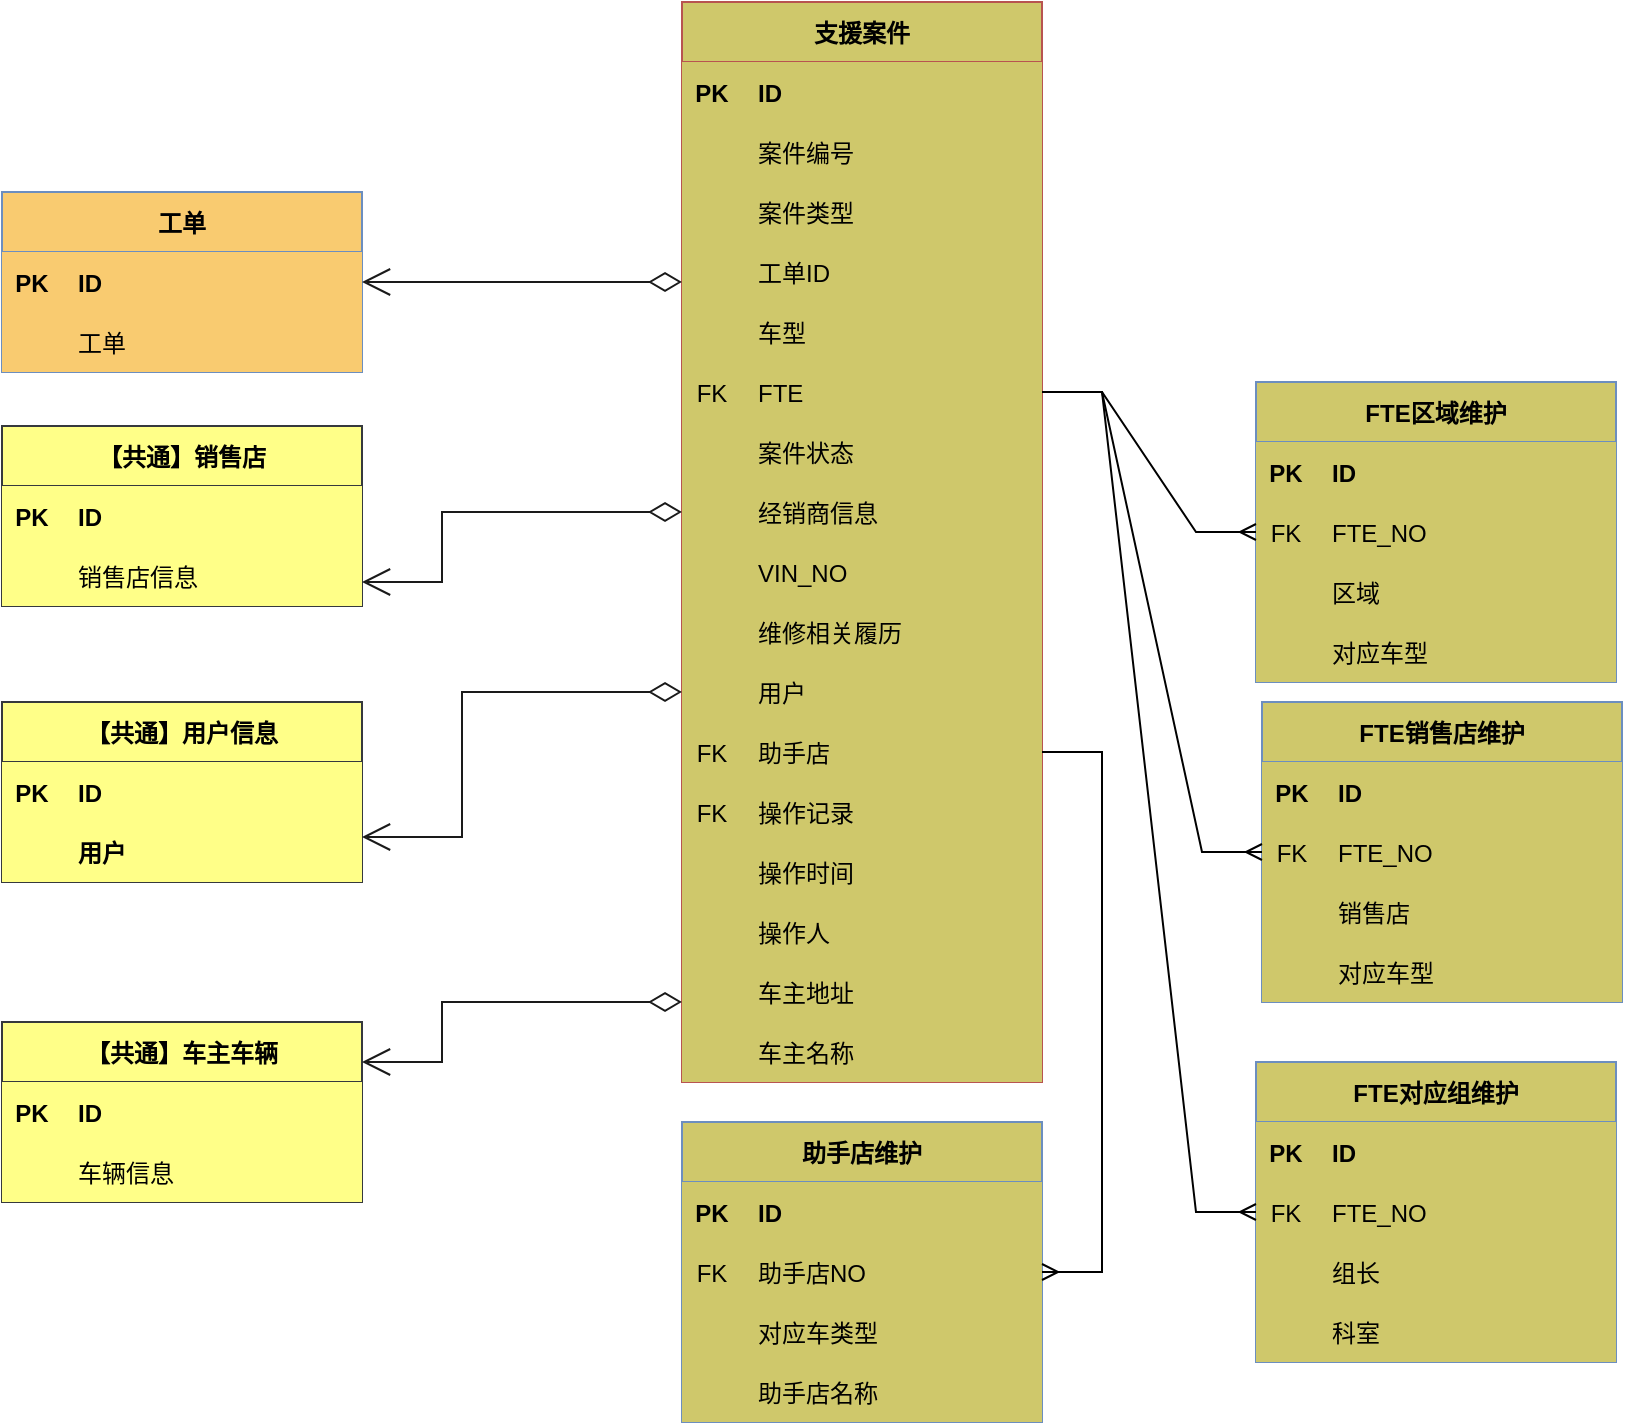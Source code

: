 <mxfile version="16.2.4" type="github" pages="10">
  <diagram id="_YCu5cpETtYEuYcNfKPj" name="支援案件聚合根">
    <mxGraphModel dx="1038" dy="1692" grid="1" gridSize="10" guides="1" tooltips="1" connect="1" arrows="1" fold="1" page="1" pageScale="1" pageWidth="827" pageHeight="1169" math="0" shadow="0">
      <root>
        <mxCell id="h69FeDi5z-fGCZnSDAeQ-0" />
        <mxCell id="h69FeDi5z-fGCZnSDAeQ-1" parent="h69FeDi5z-fGCZnSDAeQ-0" />
        <mxCell id="QsDBA_Q1yLRrGe0NOac4-0" value="工单" style="shape=table;startSize=30;container=1;collapsible=1;childLayout=tableLayout;fixedRows=1;rowLines=0;fontStyle=1;align=center;resizeLast=1;fillColor=#F9CB70;strokeColor=#6c8ebf;" parent="h69FeDi5z-fGCZnSDAeQ-1" vertex="1">
          <mxGeometry x="20" y="85" width="180" height="90" as="geometry" />
        </mxCell>
        <mxCell id="78csvAYe3D26zA8PR4jR-0" style="shape=partialRectangle;collapsible=0;dropTarget=0;pointerEvents=0;fillColor=#F9CB70;top=0;left=0;bottom=0;right=0;points=[[0,0.5],[1,0.5]];portConstraint=eastwest;strokeColor=#6c8ebf;" parent="QsDBA_Q1yLRrGe0NOac4-0" vertex="1">
          <mxGeometry y="30" width="180" height="30" as="geometry" />
        </mxCell>
        <mxCell id="78csvAYe3D26zA8PR4jR-1" value="PK" style="shape=partialRectangle;connectable=0;fillColor=#F9CB70;top=0;left=0;bottom=0;right=0;editable=1;overflow=hidden;strokeColor=#6c8ebf;fontStyle=1" parent="78csvAYe3D26zA8PR4jR-0" vertex="1">
          <mxGeometry width="30" height="30" as="geometry">
            <mxRectangle width="30" height="30" as="alternateBounds" />
          </mxGeometry>
        </mxCell>
        <mxCell id="78csvAYe3D26zA8PR4jR-2" value="ID" style="shape=partialRectangle;connectable=0;fillColor=#F9CB70;top=0;left=0;bottom=0;right=0;align=left;spacingLeft=6;overflow=hidden;strokeColor=#6c8ebf;fontStyle=1" parent="78csvAYe3D26zA8PR4jR-0" vertex="1">
          <mxGeometry x="30" width="150" height="30" as="geometry">
            <mxRectangle width="150" height="30" as="alternateBounds" />
          </mxGeometry>
        </mxCell>
        <mxCell id="QsDBA_Q1yLRrGe0NOac4-10" value="" style="shape=partialRectangle;collapsible=0;dropTarget=0;pointerEvents=0;fillColor=#F9CB70;top=0;left=0;bottom=0;right=0;points=[[0,0.5],[1,0.5]];portConstraint=eastwest;strokeColor=#6c8ebf;" parent="QsDBA_Q1yLRrGe0NOac4-0" vertex="1">
          <mxGeometry y="60" width="180" height="30" as="geometry" />
        </mxCell>
        <mxCell id="QsDBA_Q1yLRrGe0NOac4-11" value="" style="shape=partialRectangle;connectable=0;fillColor=#F9CB70;top=0;left=0;bottom=0;right=0;editable=1;overflow=hidden;strokeColor=#6c8ebf;" parent="QsDBA_Q1yLRrGe0NOac4-10" vertex="1">
          <mxGeometry width="30" height="30" as="geometry">
            <mxRectangle width="30" height="30" as="alternateBounds" />
          </mxGeometry>
        </mxCell>
        <mxCell id="QsDBA_Q1yLRrGe0NOac4-12" value="工单" style="shape=partialRectangle;connectable=0;fillColor=#F9CB70;top=0;left=0;bottom=0;right=0;align=left;spacingLeft=6;overflow=hidden;strokeColor=#6c8ebf;" parent="QsDBA_Q1yLRrGe0NOac4-10" vertex="1">
          <mxGeometry x="30" width="150" height="30" as="geometry">
            <mxRectangle width="150" height="30" as="alternateBounds" />
          </mxGeometry>
        </mxCell>
        <mxCell id="QsDBA_Q1yLRrGe0NOac4-13" value="支援案件" style="shape=table;startSize=30;container=1;collapsible=1;childLayout=tableLayout;fixedRows=1;rowLines=0;fontStyle=1;align=center;resizeLast=1;fillColor=#CFC86B;strokeColor=#b85450;" parent="h69FeDi5z-fGCZnSDAeQ-1" vertex="1">
          <mxGeometry x="360" y="-10" width="180" height="540" as="geometry" />
        </mxCell>
        <mxCell id="78csvAYe3D26zA8PR4jR-46" style="shape=partialRectangle;collapsible=0;dropTarget=0;pointerEvents=0;fillColor=#CFC86B;top=0;left=0;bottom=0;right=0;points=[[0,0.5],[1,0.5]];portConstraint=eastwest;strokeColor=#b85450;" parent="QsDBA_Q1yLRrGe0NOac4-13" vertex="1">
          <mxGeometry y="30" width="180" height="30" as="geometry" />
        </mxCell>
        <mxCell id="78csvAYe3D26zA8PR4jR-47" value="PK" style="shape=partialRectangle;connectable=0;fillColor=#CFC86B;top=0;left=0;bottom=0;right=0;editable=1;overflow=hidden;strokeColor=#b85450;fontStyle=1" parent="78csvAYe3D26zA8PR4jR-46" vertex="1">
          <mxGeometry width="30" height="30" as="geometry">
            <mxRectangle width="30" height="30" as="alternateBounds" />
          </mxGeometry>
        </mxCell>
        <mxCell id="78csvAYe3D26zA8PR4jR-48" value="ID" style="shape=partialRectangle;connectable=0;fillColor=#CFC86B;top=0;left=0;bottom=0;right=0;align=left;spacingLeft=6;overflow=hidden;strokeColor=#b85450;fontStyle=1" parent="78csvAYe3D26zA8PR4jR-46" vertex="1">
          <mxGeometry x="30" width="150" height="30" as="geometry">
            <mxRectangle width="150" height="30" as="alternateBounds" />
          </mxGeometry>
        </mxCell>
        <mxCell id="QsDBA_Q1yLRrGe0NOac4-17" value="" style="shape=partialRectangle;collapsible=0;dropTarget=0;pointerEvents=0;fillColor=#CFC86B;top=0;left=0;bottom=0;right=0;points=[[0,0.5],[1,0.5]];portConstraint=eastwest;strokeColor=#b85450;" parent="QsDBA_Q1yLRrGe0NOac4-13" vertex="1">
          <mxGeometry y="60" width="180" height="30" as="geometry" />
        </mxCell>
        <mxCell id="QsDBA_Q1yLRrGe0NOac4-18" value="" style="shape=partialRectangle;connectable=0;fillColor=#CFC86B;top=0;left=0;bottom=0;right=0;editable=1;overflow=hidden;strokeColor=#b85450;" parent="QsDBA_Q1yLRrGe0NOac4-17" vertex="1">
          <mxGeometry width="30" height="30" as="geometry">
            <mxRectangle width="30" height="30" as="alternateBounds" />
          </mxGeometry>
        </mxCell>
        <mxCell id="QsDBA_Q1yLRrGe0NOac4-19" value="案件编号" style="shape=partialRectangle;connectable=0;fillColor=#CFC86B;top=0;left=0;bottom=0;right=0;align=left;spacingLeft=6;overflow=hidden;strokeColor=#b85450;" parent="QsDBA_Q1yLRrGe0NOac4-17" vertex="1">
          <mxGeometry x="30" width="150" height="30" as="geometry">
            <mxRectangle width="150" height="30" as="alternateBounds" />
          </mxGeometry>
        </mxCell>
        <mxCell id="QsDBA_Q1yLRrGe0NOac4-20" value="" style="shape=partialRectangle;collapsible=0;dropTarget=0;pointerEvents=0;fillColor=#CFC86B;top=0;left=0;bottom=0;right=0;points=[[0,0.5],[1,0.5]];portConstraint=eastwest;strokeColor=#b85450;" parent="QsDBA_Q1yLRrGe0NOac4-13" vertex="1">
          <mxGeometry y="90" width="180" height="30" as="geometry" />
        </mxCell>
        <mxCell id="QsDBA_Q1yLRrGe0NOac4-21" value="" style="shape=partialRectangle;connectable=0;fillColor=#CFC86B;top=0;left=0;bottom=0;right=0;editable=1;overflow=hidden;strokeColor=#b85450;" parent="QsDBA_Q1yLRrGe0NOac4-20" vertex="1">
          <mxGeometry width="30" height="30" as="geometry">
            <mxRectangle width="30" height="30" as="alternateBounds" />
          </mxGeometry>
        </mxCell>
        <mxCell id="QsDBA_Q1yLRrGe0NOac4-22" value="案件类型" style="shape=partialRectangle;connectable=0;fillColor=#CFC86B;top=0;left=0;bottom=0;right=0;align=left;spacingLeft=6;overflow=hidden;strokeColor=#b85450;" parent="QsDBA_Q1yLRrGe0NOac4-20" vertex="1">
          <mxGeometry x="30" width="150" height="30" as="geometry">
            <mxRectangle width="150" height="30" as="alternateBounds" />
          </mxGeometry>
        </mxCell>
        <mxCell id="78csvAYe3D26zA8PR4jR-49" style="shape=partialRectangle;collapsible=0;dropTarget=0;pointerEvents=0;fillColor=#CFC86B;top=0;left=0;bottom=0;right=0;points=[[0,0.5],[1,0.5]];portConstraint=eastwest;strokeColor=#b85450;" parent="QsDBA_Q1yLRrGe0NOac4-13" vertex="1">
          <mxGeometry y="120" width="180" height="30" as="geometry" />
        </mxCell>
        <mxCell id="78csvAYe3D26zA8PR4jR-50" style="shape=partialRectangle;connectable=0;fillColor=#CFC86B;top=0;left=0;bottom=0;right=0;editable=1;overflow=hidden;strokeColor=#b85450;" parent="78csvAYe3D26zA8PR4jR-49" vertex="1">
          <mxGeometry width="30" height="30" as="geometry">
            <mxRectangle width="30" height="30" as="alternateBounds" />
          </mxGeometry>
        </mxCell>
        <mxCell id="78csvAYe3D26zA8PR4jR-51" value="工单ID" style="shape=partialRectangle;connectable=0;fillColor=#CFC86B;top=0;left=0;bottom=0;right=0;align=left;spacingLeft=6;overflow=hidden;strokeColor=#b85450;" parent="78csvAYe3D26zA8PR4jR-49" vertex="1">
          <mxGeometry x="30" width="150" height="30" as="geometry">
            <mxRectangle width="150" height="30" as="alternateBounds" />
          </mxGeometry>
        </mxCell>
        <mxCell id="QsDBA_Q1yLRrGe0NOac4-29" style="shape=partialRectangle;collapsible=0;dropTarget=0;pointerEvents=0;fillColor=#CFC86B;top=0;left=0;bottom=0;right=0;points=[[0,0.5],[1,0.5]];portConstraint=eastwest;strokeColor=#b85450;" parent="QsDBA_Q1yLRrGe0NOac4-13" vertex="1">
          <mxGeometry y="150" width="180" height="30" as="geometry" />
        </mxCell>
        <mxCell id="QsDBA_Q1yLRrGe0NOac4-30" style="shape=partialRectangle;connectable=0;fillColor=#CFC86B;top=0;left=0;bottom=0;right=0;editable=1;overflow=hidden;strokeColor=#b85450;" parent="QsDBA_Q1yLRrGe0NOac4-29" vertex="1">
          <mxGeometry width="30" height="30" as="geometry">
            <mxRectangle width="30" height="30" as="alternateBounds" />
          </mxGeometry>
        </mxCell>
        <mxCell id="QsDBA_Q1yLRrGe0NOac4-31" value="车型" style="shape=partialRectangle;connectable=0;fillColor=#CFC86B;top=0;left=0;bottom=0;right=0;align=left;spacingLeft=6;overflow=hidden;strokeColor=#b85450;" parent="QsDBA_Q1yLRrGe0NOac4-29" vertex="1">
          <mxGeometry x="30" width="150" height="30" as="geometry">
            <mxRectangle width="150" height="30" as="alternateBounds" />
          </mxGeometry>
        </mxCell>
        <mxCell id="QsDBA_Q1yLRrGe0NOac4-32" style="shape=partialRectangle;collapsible=0;dropTarget=0;pointerEvents=0;fillColor=#CFC86B;top=0;left=0;bottom=0;right=0;points=[[0,0.5],[1,0.5]];portConstraint=eastwest;strokeColor=#b85450;" parent="QsDBA_Q1yLRrGe0NOac4-13" vertex="1">
          <mxGeometry y="180" width="180" height="30" as="geometry" />
        </mxCell>
        <mxCell id="QsDBA_Q1yLRrGe0NOac4-33" value="FK" style="shape=partialRectangle;connectable=0;fillColor=#CFC86B;top=0;left=0;bottom=0;right=0;editable=1;overflow=hidden;strokeColor=#b85450;" parent="QsDBA_Q1yLRrGe0NOac4-32" vertex="1">
          <mxGeometry width="30" height="30" as="geometry">
            <mxRectangle width="30" height="30" as="alternateBounds" />
          </mxGeometry>
        </mxCell>
        <mxCell id="QsDBA_Q1yLRrGe0NOac4-34" value="FTE" style="shape=partialRectangle;connectable=0;fillColor=#CFC86B;top=0;left=0;bottom=0;right=0;align=left;spacingLeft=6;overflow=hidden;strokeColor=#b85450;" parent="QsDBA_Q1yLRrGe0NOac4-32" vertex="1">
          <mxGeometry x="30" width="150" height="30" as="geometry">
            <mxRectangle width="150" height="30" as="alternateBounds" />
          </mxGeometry>
        </mxCell>
        <mxCell id="QsDBA_Q1yLRrGe0NOac4-35" style="shape=partialRectangle;collapsible=0;dropTarget=0;pointerEvents=0;fillColor=#CFC86B;top=0;left=0;bottom=0;right=0;points=[[0,0.5],[1,0.5]];portConstraint=eastwest;strokeColor=#b85450;" parent="QsDBA_Q1yLRrGe0NOac4-13" vertex="1">
          <mxGeometry y="210" width="180" height="30" as="geometry" />
        </mxCell>
        <mxCell id="QsDBA_Q1yLRrGe0NOac4-36" style="shape=partialRectangle;connectable=0;fillColor=#CFC86B;top=0;left=0;bottom=0;right=0;editable=1;overflow=hidden;strokeColor=#b85450;" parent="QsDBA_Q1yLRrGe0NOac4-35" vertex="1">
          <mxGeometry width="30" height="30" as="geometry">
            <mxRectangle width="30" height="30" as="alternateBounds" />
          </mxGeometry>
        </mxCell>
        <mxCell id="QsDBA_Q1yLRrGe0NOac4-37" value="案件状态" style="shape=partialRectangle;connectable=0;fillColor=#CFC86B;top=0;left=0;bottom=0;right=0;align=left;spacingLeft=6;overflow=hidden;strokeColor=#b85450;" parent="QsDBA_Q1yLRrGe0NOac4-35" vertex="1">
          <mxGeometry x="30" width="150" height="30" as="geometry">
            <mxRectangle width="150" height="30" as="alternateBounds" />
          </mxGeometry>
        </mxCell>
        <mxCell id="QsDBA_Q1yLRrGe0NOac4-38" style="shape=partialRectangle;collapsible=0;dropTarget=0;pointerEvents=0;fillColor=#CFC86B;top=0;left=0;bottom=0;right=0;points=[[0,0.5],[1,0.5]];portConstraint=eastwest;strokeColor=#b85450;" parent="QsDBA_Q1yLRrGe0NOac4-13" vertex="1">
          <mxGeometry y="240" width="180" height="30" as="geometry" />
        </mxCell>
        <mxCell id="QsDBA_Q1yLRrGe0NOac4-39" style="shape=partialRectangle;connectable=0;fillColor=#CFC86B;top=0;left=0;bottom=0;right=0;editable=1;overflow=hidden;strokeColor=#b85450;" parent="QsDBA_Q1yLRrGe0NOac4-38" vertex="1">
          <mxGeometry width="30" height="30" as="geometry">
            <mxRectangle width="30" height="30" as="alternateBounds" />
          </mxGeometry>
        </mxCell>
        <mxCell id="QsDBA_Q1yLRrGe0NOac4-40" value="经销商信息" style="shape=partialRectangle;connectable=0;fillColor=#CFC86B;top=0;left=0;bottom=0;right=0;align=left;spacingLeft=6;overflow=hidden;strokeColor=#b85450;" parent="QsDBA_Q1yLRrGe0NOac4-38" vertex="1">
          <mxGeometry x="30" width="150" height="30" as="geometry">
            <mxRectangle width="150" height="30" as="alternateBounds" />
          </mxGeometry>
        </mxCell>
        <mxCell id="QsDBA_Q1yLRrGe0NOac4-41" style="shape=partialRectangle;collapsible=0;dropTarget=0;pointerEvents=0;fillColor=#CFC86B;top=0;left=0;bottom=0;right=0;points=[[0,0.5],[1,0.5]];portConstraint=eastwest;strokeColor=#b85450;" parent="QsDBA_Q1yLRrGe0NOac4-13" vertex="1">
          <mxGeometry y="270" width="180" height="30" as="geometry" />
        </mxCell>
        <mxCell id="QsDBA_Q1yLRrGe0NOac4-42" style="shape=partialRectangle;connectable=0;fillColor=#CFC86B;top=0;left=0;bottom=0;right=0;editable=1;overflow=hidden;strokeColor=#b85450;" parent="QsDBA_Q1yLRrGe0NOac4-41" vertex="1">
          <mxGeometry width="30" height="30" as="geometry">
            <mxRectangle width="30" height="30" as="alternateBounds" />
          </mxGeometry>
        </mxCell>
        <mxCell id="QsDBA_Q1yLRrGe0NOac4-43" value="VIN_NO" style="shape=partialRectangle;connectable=0;fillColor=#CFC86B;top=0;left=0;bottom=0;right=0;align=left;spacingLeft=6;overflow=hidden;strokeColor=#b85450;" parent="QsDBA_Q1yLRrGe0NOac4-41" vertex="1">
          <mxGeometry x="30" width="150" height="30" as="geometry">
            <mxRectangle width="150" height="30" as="alternateBounds" />
          </mxGeometry>
        </mxCell>
        <mxCell id="QsDBA_Q1yLRrGe0NOac4-44" style="shape=partialRectangle;collapsible=0;dropTarget=0;pointerEvents=0;fillColor=#CFC86B;top=0;left=0;bottom=0;right=0;points=[[0,0.5],[1,0.5]];portConstraint=eastwest;strokeColor=#b85450;" parent="QsDBA_Q1yLRrGe0NOac4-13" vertex="1">
          <mxGeometry y="300" width="180" height="30" as="geometry" />
        </mxCell>
        <mxCell id="QsDBA_Q1yLRrGe0NOac4-45" style="shape=partialRectangle;connectable=0;fillColor=#CFC86B;top=0;left=0;bottom=0;right=0;editable=1;overflow=hidden;strokeColor=#b85450;" parent="QsDBA_Q1yLRrGe0NOac4-44" vertex="1">
          <mxGeometry width="30" height="30" as="geometry">
            <mxRectangle width="30" height="30" as="alternateBounds" />
          </mxGeometry>
        </mxCell>
        <mxCell id="QsDBA_Q1yLRrGe0NOac4-46" value="维修相关履历" style="shape=partialRectangle;connectable=0;fillColor=#CFC86B;top=0;left=0;bottom=0;right=0;align=left;spacingLeft=6;overflow=hidden;strokeColor=#b85450;" parent="QsDBA_Q1yLRrGe0NOac4-44" vertex="1">
          <mxGeometry x="30" width="150" height="30" as="geometry">
            <mxRectangle width="150" height="30" as="alternateBounds" />
          </mxGeometry>
        </mxCell>
        <mxCell id="78csvAYe3D26zA8PR4jR-59" style="shape=partialRectangle;collapsible=0;dropTarget=0;pointerEvents=0;fillColor=#CFC86B;top=0;left=0;bottom=0;right=0;points=[[0,0.5],[1,0.5]];portConstraint=eastwest;strokeColor=#b85450;" parent="QsDBA_Q1yLRrGe0NOac4-13" vertex="1">
          <mxGeometry y="330" width="180" height="30" as="geometry" />
        </mxCell>
        <mxCell id="78csvAYe3D26zA8PR4jR-60" style="shape=partialRectangle;connectable=0;fillColor=#CFC86B;top=0;left=0;bottom=0;right=0;editable=1;overflow=hidden;strokeColor=#b85450;" parent="78csvAYe3D26zA8PR4jR-59" vertex="1">
          <mxGeometry width="30" height="30" as="geometry">
            <mxRectangle width="30" height="30" as="alternateBounds" />
          </mxGeometry>
        </mxCell>
        <mxCell id="78csvAYe3D26zA8PR4jR-61" value="用户" style="shape=partialRectangle;connectable=0;fillColor=#CFC86B;top=0;left=0;bottom=0;right=0;align=left;spacingLeft=6;overflow=hidden;strokeColor=#b85450;" parent="78csvAYe3D26zA8PR4jR-59" vertex="1">
          <mxGeometry x="30" width="150" height="30" as="geometry">
            <mxRectangle width="150" height="30" as="alternateBounds" />
          </mxGeometry>
        </mxCell>
        <mxCell id="QsDBA_Q1yLRrGe0NOac4-50" style="shape=partialRectangle;collapsible=0;dropTarget=0;pointerEvents=0;fillColor=#CFC86B;top=0;left=0;bottom=0;right=0;points=[[0,0.5],[1,0.5]];portConstraint=eastwest;strokeColor=#b85450;" parent="QsDBA_Q1yLRrGe0NOac4-13" vertex="1">
          <mxGeometry y="360" width="180" height="30" as="geometry" />
        </mxCell>
        <mxCell id="QsDBA_Q1yLRrGe0NOac4-51" value="FK" style="shape=partialRectangle;connectable=0;fillColor=#CFC86B;top=0;left=0;bottom=0;right=0;editable=1;overflow=hidden;strokeColor=#b85450;" parent="QsDBA_Q1yLRrGe0NOac4-50" vertex="1">
          <mxGeometry width="30" height="30" as="geometry">
            <mxRectangle width="30" height="30" as="alternateBounds" />
          </mxGeometry>
        </mxCell>
        <mxCell id="QsDBA_Q1yLRrGe0NOac4-52" value="助手店" style="shape=partialRectangle;connectable=0;fillColor=#CFC86B;top=0;left=0;bottom=0;right=0;align=left;spacingLeft=6;overflow=hidden;strokeColor=#b85450;" parent="QsDBA_Q1yLRrGe0NOac4-50" vertex="1">
          <mxGeometry x="30" width="150" height="30" as="geometry">
            <mxRectangle width="150" height="30" as="alternateBounds" />
          </mxGeometry>
        </mxCell>
        <mxCell id="QsDBA_Q1yLRrGe0NOac4-64" style="shape=partialRectangle;collapsible=0;dropTarget=0;pointerEvents=0;fillColor=#CFC86B;top=0;left=0;bottom=0;right=0;points=[[0,0.5],[1,0.5]];portConstraint=eastwest;strokeColor=#b85450;" parent="QsDBA_Q1yLRrGe0NOac4-13" vertex="1">
          <mxGeometry y="390" width="180" height="30" as="geometry" />
        </mxCell>
        <mxCell id="QsDBA_Q1yLRrGe0NOac4-65" value="FK" style="shape=partialRectangle;connectable=0;fillColor=#CFC86B;top=0;left=0;bottom=0;right=0;editable=1;overflow=hidden;strokeColor=#b85450;" parent="QsDBA_Q1yLRrGe0NOac4-64" vertex="1">
          <mxGeometry width="30" height="30" as="geometry">
            <mxRectangle width="30" height="30" as="alternateBounds" />
          </mxGeometry>
        </mxCell>
        <mxCell id="QsDBA_Q1yLRrGe0NOac4-66" value="操作记录" style="shape=partialRectangle;connectable=0;fillColor=#CFC86B;top=0;left=0;bottom=0;right=0;align=left;spacingLeft=6;overflow=hidden;strokeColor=#b85450;" parent="QsDBA_Q1yLRrGe0NOac4-64" vertex="1">
          <mxGeometry x="30" width="150" height="30" as="geometry">
            <mxRectangle width="150" height="30" as="alternateBounds" />
          </mxGeometry>
        </mxCell>
        <mxCell id="78csvAYe3D26zA8PR4jR-31" style="shape=partialRectangle;collapsible=0;dropTarget=0;pointerEvents=0;fillColor=#CFC86B;top=0;left=0;bottom=0;right=0;points=[[0,0.5],[1,0.5]];portConstraint=eastwest;strokeColor=#b85450;" parent="QsDBA_Q1yLRrGe0NOac4-13" vertex="1">
          <mxGeometry y="420" width="180" height="30" as="geometry" />
        </mxCell>
        <mxCell id="78csvAYe3D26zA8PR4jR-32" style="shape=partialRectangle;connectable=0;fillColor=#CFC86B;top=0;left=0;bottom=0;right=0;editable=1;overflow=hidden;strokeColor=#b85450;" parent="78csvAYe3D26zA8PR4jR-31" vertex="1">
          <mxGeometry width="30" height="30" as="geometry">
            <mxRectangle width="30" height="30" as="alternateBounds" />
          </mxGeometry>
        </mxCell>
        <mxCell id="78csvAYe3D26zA8PR4jR-33" value="操作时间" style="shape=partialRectangle;connectable=0;fillColor=#CFC86B;top=0;left=0;bottom=0;right=0;align=left;spacingLeft=6;overflow=hidden;strokeColor=#b85450;" parent="78csvAYe3D26zA8PR4jR-31" vertex="1">
          <mxGeometry x="30" width="150" height="30" as="geometry">
            <mxRectangle width="150" height="30" as="alternateBounds" />
          </mxGeometry>
        </mxCell>
        <mxCell id="78csvAYe3D26zA8PR4jR-28" style="shape=partialRectangle;collapsible=0;dropTarget=0;pointerEvents=0;fillColor=#CFC86B;top=0;left=0;bottom=0;right=0;points=[[0,0.5],[1,0.5]];portConstraint=eastwest;strokeColor=#b85450;" parent="QsDBA_Q1yLRrGe0NOac4-13" vertex="1">
          <mxGeometry y="450" width="180" height="30" as="geometry" />
        </mxCell>
        <mxCell id="78csvAYe3D26zA8PR4jR-29" style="shape=partialRectangle;connectable=0;fillColor=#CFC86B;top=0;left=0;bottom=0;right=0;editable=1;overflow=hidden;strokeColor=#b85450;" parent="78csvAYe3D26zA8PR4jR-28" vertex="1">
          <mxGeometry width="30" height="30" as="geometry">
            <mxRectangle width="30" height="30" as="alternateBounds" />
          </mxGeometry>
        </mxCell>
        <mxCell id="78csvAYe3D26zA8PR4jR-30" value="操作人    " style="shape=partialRectangle;connectable=0;fillColor=#CFC86B;top=0;left=0;bottom=0;right=0;align=left;spacingLeft=6;overflow=hidden;strokeColor=#b85450;" parent="78csvAYe3D26zA8PR4jR-28" vertex="1">
          <mxGeometry x="30" width="150" height="30" as="geometry">
            <mxRectangle width="150" height="30" as="alternateBounds" />
          </mxGeometry>
        </mxCell>
        <mxCell id="78csvAYe3D26zA8PR4jR-25" style="shape=partialRectangle;collapsible=0;dropTarget=0;pointerEvents=0;fillColor=#CFC86B;top=0;left=0;bottom=0;right=0;points=[[0,0.5],[1,0.5]];portConstraint=eastwest;strokeColor=#b85450;" parent="QsDBA_Q1yLRrGe0NOac4-13" vertex="1">
          <mxGeometry y="480" width="180" height="30" as="geometry" />
        </mxCell>
        <mxCell id="78csvAYe3D26zA8PR4jR-26" style="shape=partialRectangle;connectable=0;fillColor=#CFC86B;top=0;left=0;bottom=0;right=0;editable=1;overflow=hidden;strokeColor=#b85450;" parent="78csvAYe3D26zA8PR4jR-25" vertex="1">
          <mxGeometry width="30" height="30" as="geometry">
            <mxRectangle width="30" height="30" as="alternateBounds" />
          </mxGeometry>
        </mxCell>
        <mxCell id="78csvAYe3D26zA8PR4jR-27" value="车主地址" style="shape=partialRectangle;connectable=0;fillColor=#CFC86B;top=0;left=0;bottom=0;right=0;align=left;spacingLeft=6;overflow=hidden;strokeColor=#b85450;" parent="78csvAYe3D26zA8PR4jR-25" vertex="1">
          <mxGeometry x="30" width="150" height="30" as="geometry">
            <mxRectangle width="150" height="30" as="alternateBounds" />
          </mxGeometry>
        </mxCell>
        <mxCell id="78csvAYe3D26zA8PR4jR-63" style="shape=partialRectangle;collapsible=0;dropTarget=0;pointerEvents=0;fillColor=#CFC86B;top=0;left=0;bottom=0;right=0;points=[[0,0.5],[1,0.5]];portConstraint=eastwest;strokeColor=#b85450;" parent="QsDBA_Q1yLRrGe0NOac4-13" vertex="1">
          <mxGeometry y="510" width="180" height="30" as="geometry" />
        </mxCell>
        <mxCell id="78csvAYe3D26zA8PR4jR-64" style="shape=partialRectangle;connectable=0;fillColor=#CFC86B;top=0;left=0;bottom=0;right=0;editable=1;overflow=hidden;strokeColor=#b85450;" parent="78csvAYe3D26zA8PR4jR-63" vertex="1">
          <mxGeometry width="30" height="30" as="geometry">
            <mxRectangle width="30" height="30" as="alternateBounds" />
          </mxGeometry>
        </mxCell>
        <mxCell id="78csvAYe3D26zA8PR4jR-65" value="车主名称" style="shape=partialRectangle;connectable=0;fillColor=#CFC86B;top=0;left=0;bottom=0;right=0;align=left;spacingLeft=6;overflow=hidden;strokeColor=#b85450;" parent="78csvAYe3D26zA8PR4jR-63" vertex="1">
          <mxGeometry x="30" width="150" height="30" as="geometry">
            <mxRectangle width="150" height="30" as="alternateBounds" />
          </mxGeometry>
        </mxCell>
        <mxCell id="QsDBA_Q1yLRrGe0NOac4-94" value="FTE区域维护" style="shape=table;startSize=30;container=1;collapsible=1;childLayout=tableLayout;fixedRows=1;rowLines=0;fontStyle=1;align=center;resizeLast=1;fillColor=#CFC86B;strokeColor=#6c8ebf;" parent="h69FeDi5z-fGCZnSDAeQ-1" vertex="1">
          <mxGeometry x="647" y="180" width="180" height="150" as="geometry" />
        </mxCell>
        <mxCell id="78csvAYe3D26zA8PR4jR-43" style="shape=partialRectangle;collapsible=0;dropTarget=0;pointerEvents=0;fillColor=#CFC86B;top=0;left=0;bottom=0;right=0;points=[[0,0.5],[1,0.5]];portConstraint=eastwest;strokeColor=#6c8ebf;" parent="QsDBA_Q1yLRrGe0NOac4-94" vertex="1">
          <mxGeometry y="30" width="180" height="30" as="geometry" />
        </mxCell>
        <mxCell id="78csvAYe3D26zA8PR4jR-44" value="PK" style="shape=partialRectangle;connectable=0;fillColor=#CFC86B;top=0;left=0;bottom=0;right=0;editable=1;overflow=hidden;strokeColor=#6c8ebf;fontStyle=1" parent="78csvAYe3D26zA8PR4jR-43" vertex="1">
          <mxGeometry width="30" height="30" as="geometry">
            <mxRectangle width="30" height="30" as="alternateBounds" />
          </mxGeometry>
        </mxCell>
        <mxCell id="78csvAYe3D26zA8PR4jR-45" value="ID" style="shape=partialRectangle;connectable=0;fillColor=#CFC86B;top=0;left=0;bottom=0;right=0;align=left;spacingLeft=6;overflow=hidden;strokeColor=#6c8ebf;fontStyle=1" parent="78csvAYe3D26zA8PR4jR-43" vertex="1">
          <mxGeometry x="30" width="150" height="30" as="geometry">
            <mxRectangle width="150" height="30" as="alternateBounds" />
          </mxGeometry>
        </mxCell>
        <mxCell id="QsDBA_Q1yLRrGe0NOac4-98" value="" style="shape=partialRectangle;collapsible=0;dropTarget=0;pointerEvents=0;fillColor=#CFC86B;top=0;left=0;bottom=0;right=0;points=[[0,0.5],[1,0.5]];portConstraint=eastwest;strokeColor=#6c8ebf;" parent="QsDBA_Q1yLRrGe0NOac4-94" vertex="1">
          <mxGeometry y="60" width="180" height="30" as="geometry" />
        </mxCell>
        <mxCell id="QsDBA_Q1yLRrGe0NOac4-99" value="FK" style="shape=partialRectangle;connectable=0;fillColor=#CFC86B;top=0;left=0;bottom=0;right=0;editable=1;overflow=hidden;strokeColor=#6c8ebf;" parent="QsDBA_Q1yLRrGe0NOac4-98" vertex="1">
          <mxGeometry width="30" height="30" as="geometry">
            <mxRectangle width="30" height="30" as="alternateBounds" />
          </mxGeometry>
        </mxCell>
        <mxCell id="QsDBA_Q1yLRrGe0NOac4-100" value="FTE_NO   " style="shape=partialRectangle;connectable=0;fillColor=#CFC86B;top=0;left=0;bottom=0;right=0;align=left;spacingLeft=6;overflow=hidden;strokeColor=#6c8ebf;" parent="QsDBA_Q1yLRrGe0NOac4-98" vertex="1">
          <mxGeometry x="30" width="150" height="30" as="geometry">
            <mxRectangle width="150" height="30" as="alternateBounds" />
          </mxGeometry>
        </mxCell>
        <mxCell id="QsDBA_Q1yLRrGe0NOac4-101" value="" style="shape=partialRectangle;collapsible=0;dropTarget=0;pointerEvents=0;fillColor=#CFC86B;top=0;left=0;bottom=0;right=0;points=[[0,0.5],[1,0.5]];portConstraint=eastwest;strokeColor=#6c8ebf;" parent="QsDBA_Q1yLRrGe0NOac4-94" vertex="1">
          <mxGeometry y="90" width="180" height="30" as="geometry" />
        </mxCell>
        <mxCell id="QsDBA_Q1yLRrGe0NOac4-102" value="" style="shape=partialRectangle;connectable=0;fillColor=#CFC86B;top=0;left=0;bottom=0;right=0;editable=1;overflow=hidden;strokeColor=#6c8ebf;" parent="QsDBA_Q1yLRrGe0NOac4-101" vertex="1">
          <mxGeometry width="30" height="30" as="geometry">
            <mxRectangle width="30" height="30" as="alternateBounds" />
          </mxGeometry>
        </mxCell>
        <mxCell id="QsDBA_Q1yLRrGe0NOac4-103" value="区域" style="shape=partialRectangle;connectable=0;fillColor=#CFC86B;top=0;left=0;bottom=0;right=0;align=left;spacingLeft=6;overflow=hidden;strokeColor=#6c8ebf;" parent="QsDBA_Q1yLRrGe0NOac4-101" vertex="1">
          <mxGeometry x="30" width="150" height="30" as="geometry">
            <mxRectangle width="150" height="30" as="alternateBounds" />
          </mxGeometry>
        </mxCell>
        <mxCell id="QsDBA_Q1yLRrGe0NOac4-104" value="" style="shape=partialRectangle;collapsible=0;dropTarget=0;pointerEvents=0;fillColor=#CFC86B;top=0;left=0;bottom=0;right=0;points=[[0,0.5],[1,0.5]];portConstraint=eastwest;strokeColor=#6c8ebf;" parent="QsDBA_Q1yLRrGe0NOac4-94" vertex="1">
          <mxGeometry y="120" width="180" height="30" as="geometry" />
        </mxCell>
        <mxCell id="QsDBA_Q1yLRrGe0NOac4-105" value="" style="shape=partialRectangle;connectable=0;fillColor=#CFC86B;top=0;left=0;bottom=0;right=0;editable=1;overflow=hidden;strokeColor=#6c8ebf;" parent="QsDBA_Q1yLRrGe0NOac4-104" vertex="1">
          <mxGeometry width="30" height="30" as="geometry">
            <mxRectangle width="30" height="30" as="alternateBounds" />
          </mxGeometry>
        </mxCell>
        <mxCell id="QsDBA_Q1yLRrGe0NOac4-106" value="对应车型" style="shape=partialRectangle;connectable=0;fillColor=#CFC86B;top=0;left=0;bottom=0;right=0;align=left;spacingLeft=6;overflow=hidden;strokeColor=#6c8ebf;" parent="QsDBA_Q1yLRrGe0NOac4-104" vertex="1">
          <mxGeometry x="30" width="150" height="30" as="geometry">
            <mxRectangle width="150" height="30" as="alternateBounds" />
          </mxGeometry>
        </mxCell>
        <mxCell id="QsDBA_Q1yLRrGe0NOac4-125" value="FTE销售店维护" style="shape=table;startSize=30;container=1;collapsible=1;childLayout=tableLayout;fixedRows=1;rowLines=0;fontStyle=1;align=center;resizeLast=1;fillColor=#CFC86B;strokeColor=#6c8ebf;" parent="h69FeDi5z-fGCZnSDAeQ-1" vertex="1">
          <mxGeometry x="650" y="340" width="180" height="150" as="geometry" />
        </mxCell>
        <mxCell id="78csvAYe3D26zA8PR4jR-40" style="shape=partialRectangle;collapsible=0;dropTarget=0;pointerEvents=0;fillColor=#CFC86B;top=0;left=0;bottom=0;right=0;points=[[0,0.5],[1,0.5]];portConstraint=eastwest;strokeColor=#6c8ebf;" parent="QsDBA_Q1yLRrGe0NOac4-125" vertex="1">
          <mxGeometry y="30" width="180" height="30" as="geometry" />
        </mxCell>
        <mxCell id="78csvAYe3D26zA8PR4jR-41" value="PK" style="shape=partialRectangle;connectable=0;fillColor=#CFC86B;top=0;left=0;bottom=0;right=0;editable=1;overflow=hidden;strokeColor=#6c8ebf;fontStyle=1" parent="78csvAYe3D26zA8PR4jR-40" vertex="1">
          <mxGeometry width="30" height="30" as="geometry">
            <mxRectangle width="30" height="30" as="alternateBounds" />
          </mxGeometry>
        </mxCell>
        <mxCell id="78csvAYe3D26zA8PR4jR-42" value="ID" style="shape=partialRectangle;connectable=0;fillColor=#CFC86B;top=0;left=0;bottom=0;right=0;align=left;spacingLeft=6;overflow=hidden;strokeColor=#6c8ebf;fontStyle=1" parent="78csvAYe3D26zA8PR4jR-40" vertex="1">
          <mxGeometry x="30" width="150" height="30" as="geometry">
            <mxRectangle width="150" height="30" as="alternateBounds" />
          </mxGeometry>
        </mxCell>
        <mxCell id="QsDBA_Q1yLRrGe0NOac4-126" value="" style="shape=partialRectangle;collapsible=0;dropTarget=0;pointerEvents=0;fillColor=#CFC86B;top=0;left=0;bottom=0;right=0;points=[[0,0.5],[1,0.5]];portConstraint=eastwest;strokeColor=#6c8ebf;" parent="QsDBA_Q1yLRrGe0NOac4-125" vertex="1">
          <mxGeometry y="60" width="180" height="30" as="geometry" />
        </mxCell>
        <mxCell id="QsDBA_Q1yLRrGe0NOac4-127" value="FK" style="shape=partialRectangle;connectable=0;fillColor=#CFC86B;top=0;left=0;bottom=0;right=0;editable=1;overflow=hidden;strokeColor=#6c8ebf;" parent="QsDBA_Q1yLRrGe0NOac4-126" vertex="1">
          <mxGeometry width="30" height="30" as="geometry">
            <mxRectangle width="30" height="30" as="alternateBounds" />
          </mxGeometry>
        </mxCell>
        <mxCell id="QsDBA_Q1yLRrGe0NOac4-128" value="FTE_NO   " style="shape=partialRectangle;connectable=0;fillColor=#CFC86B;top=0;left=0;bottom=0;right=0;align=left;spacingLeft=6;overflow=hidden;strokeColor=#6c8ebf;" parent="QsDBA_Q1yLRrGe0NOac4-126" vertex="1">
          <mxGeometry x="30" width="150" height="30" as="geometry">
            <mxRectangle width="150" height="30" as="alternateBounds" />
          </mxGeometry>
        </mxCell>
        <mxCell id="QsDBA_Q1yLRrGe0NOac4-129" value="" style="shape=partialRectangle;collapsible=0;dropTarget=0;pointerEvents=0;fillColor=#CFC86B;top=0;left=0;bottom=0;right=0;points=[[0,0.5],[1,0.5]];portConstraint=eastwest;strokeColor=#6c8ebf;" parent="QsDBA_Q1yLRrGe0NOac4-125" vertex="1">
          <mxGeometry y="90" width="180" height="30" as="geometry" />
        </mxCell>
        <mxCell id="QsDBA_Q1yLRrGe0NOac4-130" value="" style="shape=partialRectangle;connectable=0;fillColor=#CFC86B;top=0;left=0;bottom=0;right=0;editable=1;overflow=hidden;strokeColor=#6c8ebf;" parent="QsDBA_Q1yLRrGe0NOac4-129" vertex="1">
          <mxGeometry width="30" height="30" as="geometry">
            <mxRectangle width="30" height="30" as="alternateBounds" />
          </mxGeometry>
        </mxCell>
        <mxCell id="QsDBA_Q1yLRrGe0NOac4-131" value="销售店" style="shape=partialRectangle;connectable=0;fillColor=#CFC86B;top=0;left=0;bottom=0;right=0;align=left;spacingLeft=6;overflow=hidden;strokeColor=#6c8ebf;" parent="QsDBA_Q1yLRrGe0NOac4-129" vertex="1">
          <mxGeometry x="30" width="150" height="30" as="geometry">
            <mxRectangle width="150" height="30" as="alternateBounds" />
          </mxGeometry>
        </mxCell>
        <mxCell id="QsDBA_Q1yLRrGe0NOac4-132" value="" style="shape=partialRectangle;collapsible=0;dropTarget=0;pointerEvents=0;fillColor=#CFC86B;top=0;left=0;bottom=0;right=0;points=[[0,0.5],[1,0.5]];portConstraint=eastwest;strokeColor=#6c8ebf;" parent="QsDBA_Q1yLRrGe0NOac4-125" vertex="1">
          <mxGeometry y="120" width="180" height="30" as="geometry" />
        </mxCell>
        <mxCell id="QsDBA_Q1yLRrGe0NOac4-133" value="" style="shape=partialRectangle;connectable=0;fillColor=#CFC86B;top=0;left=0;bottom=0;right=0;editable=1;overflow=hidden;strokeColor=#6c8ebf;" parent="QsDBA_Q1yLRrGe0NOac4-132" vertex="1">
          <mxGeometry width="30" height="30" as="geometry">
            <mxRectangle width="30" height="30" as="alternateBounds" />
          </mxGeometry>
        </mxCell>
        <mxCell id="QsDBA_Q1yLRrGe0NOac4-134" value="对应车型" style="shape=partialRectangle;connectable=0;fillColor=#CFC86B;top=0;left=0;bottom=0;right=0;align=left;spacingLeft=6;overflow=hidden;strokeColor=#6c8ebf;" parent="QsDBA_Q1yLRrGe0NOac4-132" vertex="1">
          <mxGeometry x="30" width="150" height="30" as="geometry">
            <mxRectangle width="150" height="30" as="alternateBounds" />
          </mxGeometry>
        </mxCell>
        <mxCell id="QsDBA_Q1yLRrGe0NOac4-135" value="FTE对应组维护" style="shape=table;startSize=30;container=1;collapsible=1;childLayout=tableLayout;fixedRows=1;rowLines=0;fontStyle=1;align=center;resizeLast=1;fillColor=#CFC86B;strokeColor=#6c8ebf;" parent="h69FeDi5z-fGCZnSDAeQ-1" vertex="1">
          <mxGeometry x="647" y="520" width="180" height="150" as="geometry" />
        </mxCell>
        <mxCell id="78csvAYe3D26zA8PR4jR-37" style="shape=partialRectangle;collapsible=0;dropTarget=0;pointerEvents=0;fillColor=#CFC86B;top=0;left=0;bottom=0;right=0;points=[[0,0.5],[1,0.5]];portConstraint=eastwest;strokeColor=#6c8ebf;" parent="QsDBA_Q1yLRrGe0NOac4-135" vertex="1">
          <mxGeometry y="30" width="180" height="30" as="geometry" />
        </mxCell>
        <mxCell id="78csvAYe3D26zA8PR4jR-38" value="PK" style="shape=partialRectangle;connectable=0;fillColor=#CFC86B;top=0;left=0;bottom=0;right=0;editable=1;overflow=hidden;strokeColor=#6c8ebf;fontStyle=1" parent="78csvAYe3D26zA8PR4jR-37" vertex="1">
          <mxGeometry width="30" height="30" as="geometry">
            <mxRectangle width="30" height="30" as="alternateBounds" />
          </mxGeometry>
        </mxCell>
        <mxCell id="78csvAYe3D26zA8PR4jR-39" value="ID" style="shape=partialRectangle;connectable=0;fillColor=#CFC86B;top=0;left=0;bottom=0;right=0;align=left;spacingLeft=6;overflow=hidden;strokeColor=#6c8ebf;fontStyle=1" parent="78csvAYe3D26zA8PR4jR-37" vertex="1">
          <mxGeometry x="30" width="150" height="30" as="geometry">
            <mxRectangle width="150" height="30" as="alternateBounds" />
          </mxGeometry>
        </mxCell>
        <mxCell id="QsDBA_Q1yLRrGe0NOac4-136" value="" style="shape=partialRectangle;collapsible=0;dropTarget=0;pointerEvents=0;fillColor=#CFC86B;top=0;left=0;bottom=0;right=0;points=[[0,0.5],[1,0.5]];portConstraint=eastwest;strokeColor=#6c8ebf;" parent="QsDBA_Q1yLRrGe0NOac4-135" vertex="1">
          <mxGeometry y="60" width="180" height="30" as="geometry" />
        </mxCell>
        <mxCell id="QsDBA_Q1yLRrGe0NOac4-137" value="FK" style="shape=partialRectangle;connectable=0;fillColor=#CFC86B;top=0;left=0;bottom=0;right=0;editable=1;overflow=hidden;strokeColor=#6c8ebf;" parent="QsDBA_Q1yLRrGe0NOac4-136" vertex="1">
          <mxGeometry width="30" height="30" as="geometry">
            <mxRectangle width="30" height="30" as="alternateBounds" />
          </mxGeometry>
        </mxCell>
        <mxCell id="QsDBA_Q1yLRrGe0NOac4-138" value="FTE_NO   " style="shape=partialRectangle;connectable=0;fillColor=#CFC86B;top=0;left=0;bottom=0;right=0;align=left;spacingLeft=6;overflow=hidden;strokeColor=#6c8ebf;" parent="QsDBA_Q1yLRrGe0NOac4-136" vertex="1">
          <mxGeometry x="30" width="150" height="30" as="geometry">
            <mxRectangle width="150" height="30" as="alternateBounds" />
          </mxGeometry>
        </mxCell>
        <mxCell id="QsDBA_Q1yLRrGe0NOac4-139" value="" style="shape=partialRectangle;collapsible=0;dropTarget=0;pointerEvents=0;fillColor=#CFC86B;top=0;left=0;bottom=0;right=0;points=[[0,0.5],[1,0.5]];portConstraint=eastwest;strokeColor=#6c8ebf;" parent="QsDBA_Q1yLRrGe0NOac4-135" vertex="1">
          <mxGeometry y="90" width="180" height="30" as="geometry" />
        </mxCell>
        <mxCell id="QsDBA_Q1yLRrGe0NOac4-140" value="" style="shape=partialRectangle;connectable=0;fillColor=#CFC86B;top=0;left=0;bottom=0;right=0;editable=1;overflow=hidden;strokeColor=#6c8ebf;" parent="QsDBA_Q1yLRrGe0NOac4-139" vertex="1">
          <mxGeometry width="30" height="30" as="geometry">
            <mxRectangle width="30" height="30" as="alternateBounds" />
          </mxGeometry>
        </mxCell>
        <mxCell id="QsDBA_Q1yLRrGe0NOac4-141" value="组长" style="shape=partialRectangle;connectable=0;fillColor=#CFC86B;top=0;left=0;bottom=0;right=0;align=left;spacingLeft=6;overflow=hidden;strokeColor=#6c8ebf;" parent="QsDBA_Q1yLRrGe0NOac4-139" vertex="1">
          <mxGeometry x="30" width="150" height="30" as="geometry">
            <mxRectangle width="150" height="30" as="alternateBounds" />
          </mxGeometry>
        </mxCell>
        <mxCell id="QsDBA_Q1yLRrGe0NOac4-142" value="" style="shape=partialRectangle;collapsible=0;dropTarget=0;pointerEvents=0;fillColor=#CFC86B;top=0;left=0;bottom=0;right=0;points=[[0,0.5],[1,0.5]];portConstraint=eastwest;strokeColor=#6c8ebf;" parent="QsDBA_Q1yLRrGe0NOac4-135" vertex="1">
          <mxGeometry y="120" width="180" height="30" as="geometry" />
        </mxCell>
        <mxCell id="QsDBA_Q1yLRrGe0NOac4-143" value="" style="shape=partialRectangle;connectable=0;fillColor=#CFC86B;top=0;left=0;bottom=0;right=0;editable=1;overflow=hidden;strokeColor=#6c8ebf;" parent="QsDBA_Q1yLRrGe0NOac4-142" vertex="1">
          <mxGeometry width="30" height="30" as="geometry">
            <mxRectangle width="30" height="30" as="alternateBounds" />
          </mxGeometry>
        </mxCell>
        <mxCell id="QsDBA_Q1yLRrGe0NOac4-144" value="科室" style="shape=partialRectangle;connectable=0;fillColor=#CFC86B;top=0;left=0;bottom=0;right=0;align=left;spacingLeft=6;overflow=hidden;strokeColor=#6c8ebf;" parent="QsDBA_Q1yLRrGe0NOac4-142" vertex="1">
          <mxGeometry x="30" width="150" height="30" as="geometry">
            <mxRectangle width="150" height="30" as="alternateBounds" />
          </mxGeometry>
        </mxCell>
        <mxCell id="QsDBA_Q1yLRrGe0NOac4-145" value="" style="edgeStyle=entityRelationEdgeStyle;fontSize=12;html=1;endArrow=ERmany;rounded=0;exitX=1;exitY=0.5;exitDx=0;exitDy=0;entryX=0;entryY=0.5;entryDx=0;entryDy=0;" parent="h69FeDi5z-fGCZnSDAeQ-1" source="QsDBA_Q1yLRrGe0NOac4-32" target="QsDBA_Q1yLRrGe0NOac4-136" edge="1">
          <mxGeometry width="100" height="100" relative="1" as="geometry">
            <mxPoint x="360" y="530" as="sourcePoint" />
            <mxPoint x="460" y="430" as="targetPoint" />
          </mxGeometry>
        </mxCell>
        <mxCell id="QsDBA_Q1yLRrGe0NOac4-146" value="" style="edgeStyle=entityRelationEdgeStyle;fontSize=12;html=1;endArrow=ERmany;rounded=0;exitX=1;exitY=0.5;exitDx=0;exitDy=0;entryX=0;entryY=0.5;entryDx=0;entryDy=0;" parent="h69FeDi5z-fGCZnSDAeQ-1" source="QsDBA_Q1yLRrGe0NOac4-32" target="QsDBA_Q1yLRrGe0NOac4-126" edge="1">
          <mxGeometry width="100" height="100" relative="1" as="geometry">
            <mxPoint x="550" y="235" as="sourcePoint" />
            <mxPoint x="640" y="675" as="targetPoint" />
          </mxGeometry>
        </mxCell>
        <mxCell id="QsDBA_Q1yLRrGe0NOac4-148" value="" style="edgeStyle=entityRelationEdgeStyle;fontSize=12;html=1;endArrow=ERmany;rounded=0;entryX=0;entryY=0.5;entryDx=0;entryDy=0;exitX=1;exitY=0.5;exitDx=0;exitDy=0;" parent="h69FeDi5z-fGCZnSDAeQ-1" source="QsDBA_Q1yLRrGe0NOac4-32" target="QsDBA_Q1yLRrGe0NOac4-98" edge="1">
          <mxGeometry width="100" height="100" relative="1" as="geometry">
            <mxPoint x="540" y="225" as="sourcePoint" />
            <mxPoint x="640" y="510" as="targetPoint" />
          </mxGeometry>
        </mxCell>
        <mxCell id="QsDBA_Q1yLRrGe0NOac4-149" value="助手店维护" style="shape=table;startSize=30;container=1;collapsible=1;childLayout=tableLayout;fixedRows=1;rowLines=0;fontStyle=1;align=center;resizeLast=1;fillColor=#CFC86B;strokeColor=#6c8ebf;" parent="h69FeDi5z-fGCZnSDAeQ-1" vertex="1">
          <mxGeometry x="360" y="550" width="180" height="150" as="geometry" />
        </mxCell>
        <mxCell id="78csvAYe3D26zA8PR4jR-34" style="shape=partialRectangle;collapsible=0;dropTarget=0;pointerEvents=0;fillColor=#CFC86B;top=0;left=0;bottom=0;right=0;points=[[0,0.5],[1,0.5]];portConstraint=eastwest;strokeColor=#6c8ebf;" parent="QsDBA_Q1yLRrGe0NOac4-149" vertex="1">
          <mxGeometry y="30" width="180" height="30" as="geometry" />
        </mxCell>
        <mxCell id="78csvAYe3D26zA8PR4jR-35" value="PK" style="shape=partialRectangle;connectable=0;fillColor=#CFC86B;top=0;left=0;bottom=0;right=0;editable=1;overflow=hidden;strokeColor=#6c8ebf;fontStyle=1" parent="78csvAYe3D26zA8PR4jR-34" vertex="1">
          <mxGeometry width="30" height="30" as="geometry">
            <mxRectangle width="30" height="30" as="alternateBounds" />
          </mxGeometry>
        </mxCell>
        <mxCell id="78csvAYe3D26zA8PR4jR-36" value="ID" style="shape=partialRectangle;connectable=0;fillColor=#CFC86B;top=0;left=0;bottom=0;right=0;align=left;spacingLeft=6;overflow=hidden;strokeColor=#6c8ebf;fontStyle=1" parent="78csvAYe3D26zA8PR4jR-34" vertex="1">
          <mxGeometry x="30" width="150" height="30" as="geometry">
            <mxRectangle width="150" height="30" as="alternateBounds" />
          </mxGeometry>
        </mxCell>
        <mxCell id="QsDBA_Q1yLRrGe0NOac4-150" value="" style="shape=partialRectangle;collapsible=0;dropTarget=0;pointerEvents=0;fillColor=#CFC86B;top=0;left=0;bottom=0;right=0;points=[[0,0.5],[1,0.5]];portConstraint=eastwest;strokeColor=#6c8ebf;" parent="QsDBA_Q1yLRrGe0NOac4-149" vertex="1">
          <mxGeometry y="60" width="180" height="30" as="geometry" />
        </mxCell>
        <mxCell id="QsDBA_Q1yLRrGe0NOac4-151" value="FK" style="shape=partialRectangle;connectable=0;fillColor=#CFC86B;top=0;left=0;bottom=0;right=0;editable=1;overflow=hidden;strokeColor=#6c8ebf;" parent="QsDBA_Q1yLRrGe0NOac4-150" vertex="1">
          <mxGeometry width="30" height="30" as="geometry">
            <mxRectangle width="30" height="30" as="alternateBounds" />
          </mxGeometry>
        </mxCell>
        <mxCell id="QsDBA_Q1yLRrGe0NOac4-152" value="助手店NO" style="shape=partialRectangle;connectable=0;fillColor=#CFC86B;top=0;left=0;bottom=0;right=0;align=left;spacingLeft=6;overflow=hidden;strokeColor=#6c8ebf;" parent="QsDBA_Q1yLRrGe0NOac4-150" vertex="1">
          <mxGeometry x="30" width="150" height="30" as="geometry">
            <mxRectangle width="150" height="30" as="alternateBounds" />
          </mxGeometry>
        </mxCell>
        <mxCell id="QsDBA_Q1yLRrGe0NOac4-153" value="" style="shape=partialRectangle;collapsible=0;dropTarget=0;pointerEvents=0;fillColor=#CFC86B;top=0;left=0;bottom=0;right=0;points=[[0,0.5],[1,0.5]];portConstraint=eastwest;strokeColor=#6c8ebf;" parent="QsDBA_Q1yLRrGe0NOac4-149" vertex="1">
          <mxGeometry y="90" width="180" height="30" as="geometry" />
        </mxCell>
        <mxCell id="QsDBA_Q1yLRrGe0NOac4-154" value="&#xa;&#xa;&lt;span style=&quot;color: rgba(0, 0, 0, 0.847); font-size: 14px; font-style: normal; letter-spacing: normal; text-align: left; text-indent: 0px; text-transform: none; word-spacing: 0px; display: inline; float: none;&quot;&gt;对应车类型&lt;/span&gt;&#xa;&#xa;" style="shape=partialRectangle;connectable=0;fillColor=#CFC86B;top=0;left=0;bottom=0;right=0;editable=1;overflow=hidden;strokeColor=#6c8ebf;" parent="QsDBA_Q1yLRrGe0NOac4-153" vertex="1">
          <mxGeometry width="30" height="30" as="geometry">
            <mxRectangle width="30" height="30" as="alternateBounds" />
          </mxGeometry>
        </mxCell>
        <mxCell id="QsDBA_Q1yLRrGe0NOac4-155" value="对应车类型" style="shape=partialRectangle;connectable=0;fillColor=#CFC86B;top=0;left=0;bottom=0;right=0;align=left;spacingLeft=6;overflow=hidden;strokeColor=#6c8ebf;" parent="QsDBA_Q1yLRrGe0NOac4-153" vertex="1">
          <mxGeometry x="30" width="150" height="30" as="geometry">
            <mxRectangle width="150" height="30" as="alternateBounds" />
          </mxGeometry>
        </mxCell>
        <mxCell id="QsDBA_Q1yLRrGe0NOac4-156" value="" style="shape=partialRectangle;collapsible=0;dropTarget=0;pointerEvents=0;fillColor=#CFC86B;top=0;left=0;bottom=0;right=0;points=[[0,0.5],[1,0.5]];portConstraint=eastwest;strokeColor=#6c8ebf;" parent="QsDBA_Q1yLRrGe0NOac4-149" vertex="1">
          <mxGeometry y="120" width="180" height="30" as="geometry" />
        </mxCell>
        <mxCell id="QsDBA_Q1yLRrGe0NOac4-157" value="" style="shape=partialRectangle;connectable=0;fillColor=#CFC86B;top=0;left=0;bottom=0;right=0;editable=1;overflow=hidden;strokeColor=#6c8ebf;" parent="QsDBA_Q1yLRrGe0NOac4-156" vertex="1">
          <mxGeometry width="30" height="30" as="geometry">
            <mxRectangle width="30" height="30" as="alternateBounds" />
          </mxGeometry>
        </mxCell>
        <mxCell id="QsDBA_Q1yLRrGe0NOac4-158" value="助手店名称" style="shape=partialRectangle;connectable=0;fillColor=#CFC86B;top=0;left=0;bottom=0;right=0;align=left;spacingLeft=6;overflow=hidden;strokeColor=#6c8ebf;" parent="QsDBA_Q1yLRrGe0NOac4-156" vertex="1">
          <mxGeometry x="30" width="150" height="30" as="geometry">
            <mxRectangle width="150" height="30" as="alternateBounds" />
          </mxGeometry>
        </mxCell>
        <mxCell id="QsDBA_Q1yLRrGe0NOac4-160" value="" style="edgeStyle=entityRelationEdgeStyle;fontSize=12;html=1;endArrow=ERmany;rounded=0;exitX=1;exitY=0.5;exitDx=0;exitDy=0;entryX=1;entryY=0.5;entryDx=0;entryDy=0;jumpSize=15;" parent="h69FeDi5z-fGCZnSDAeQ-1" source="QsDBA_Q1yLRrGe0NOac4-50" target="QsDBA_Q1yLRrGe0NOac4-150" edge="1">
          <mxGeometry width="100" height="100" relative="1" as="geometry">
            <mxPoint x="550" y="235" as="sourcePoint" />
            <mxPoint x="640" y="675" as="targetPoint" />
          </mxGeometry>
        </mxCell>
        <mxCell id="78csvAYe3D26zA8PR4jR-4" value="【共通】车主车辆" style="shape=table;startSize=30;container=1;collapsible=1;childLayout=tableLayout;fixedRows=1;rowLines=0;fontStyle=1;align=center;resizeLast=1;fillColor=#ffff88;strokeColor=#36393d;swimlaneLine=1;shadow=0;labelBorderColor=none;labelBackgroundColor=none;" parent="h69FeDi5z-fGCZnSDAeQ-1" vertex="1">
          <mxGeometry x="20" y="500" width="180" height="90" as="geometry" />
        </mxCell>
        <mxCell id="78csvAYe3D26zA8PR4jR-5" style="shape=partialRectangle;collapsible=0;dropTarget=0;pointerEvents=0;fillColor=#ffff88;top=0;left=0;bottom=0;right=0;points=[[0,0.5],[1,0.5]];portConstraint=eastwest;strokeColor=#36393d;swimlaneLine=1;shadow=0;labelBorderColor=none;labelBackgroundColor=none;" parent="78csvAYe3D26zA8PR4jR-4" vertex="1">
          <mxGeometry y="30" width="180" height="30" as="geometry" />
        </mxCell>
        <mxCell id="78csvAYe3D26zA8PR4jR-6" value="PK" style="shape=partialRectangle;connectable=0;fillColor=#ffff88;top=0;left=0;bottom=0;right=0;editable=1;overflow=hidden;fontStyle=1;strokeColor=#36393d;swimlaneLine=1;shadow=0;labelBorderColor=none;labelBackgroundColor=none;" parent="78csvAYe3D26zA8PR4jR-5" vertex="1">
          <mxGeometry width="30" height="30" as="geometry">
            <mxRectangle width="30" height="30" as="alternateBounds" />
          </mxGeometry>
        </mxCell>
        <mxCell id="78csvAYe3D26zA8PR4jR-7" value="ID" style="shape=partialRectangle;connectable=0;fillColor=#ffff88;top=0;left=0;bottom=0;right=0;align=left;spacingLeft=6;overflow=hidden;fontStyle=1;strokeColor=#36393d;swimlaneLine=1;shadow=0;labelBorderColor=none;labelBackgroundColor=none;" parent="78csvAYe3D26zA8PR4jR-5" vertex="1">
          <mxGeometry x="30" width="150" height="30" as="geometry">
            <mxRectangle width="150" height="30" as="alternateBounds" />
          </mxGeometry>
        </mxCell>
        <mxCell id="78csvAYe3D26zA8PR4jR-8" value="" style="shape=partialRectangle;collapsible=0;dropTarget=0;pointerEvents=0;fillColor=#ffff88;top=0;left=0;bottom=0;right=0;points=[[0,0.5],[1,0.5]];portConstraint=eastwest;strokeColor=#36393d;swimlaneLine=1;shadow=0;labelBorderColor=none;labelBackgroundColor=none;" parent="78csvAYe3D26zA8PR4jR-4" vertex="1">
          <mxGeometry y="60" width="180" height="30" as="geometry" />
        </mxCell>
        <mxCell id="78csvAYe3D26zA8PR4jR-9" value="" style="shape=partialRectangle;connectable=0;fillColor=#ffff88;top=0;left=0;bottom=0;right=0;editable=1;overflow=hidden;strokeColor=#36393d;swimlaneLine=1;shadow=0;labelBorderColor=none;labelBackgroundColor=none;" parent="78csvAYe3D26zA8PR4jR-8" vertex="1">
          <mxGeometry width="30" height="30" as="geometry">
            <mxRectangle width="30" height="30" as="alternateBounds" />
          </mxGeometry>
        </mxCell>
        <mxCell id="78csvAYe3D26zA8PR4jR-10" value="车辆信息" style="shape=partialRectangle;connectable=0;fillColor=#ffff88;top=0;left=0;bottom=0;right=0;align=left;spacingLeft=6;overflow=hidden;strokeColor=#36393d;swimlaneLine=1;shadow=0;labelBorderColor=none;labelBackgroundColor=none;" parent="78csvAYe3D26zA8PR4jR-8" vertex="1">
          <mxGeometry x="30" width="150" height="30" as="geometry">
            <mxRectangle width="150" height="30" as="alternateBounds" />
          </mxGeometry>
        </mxCell>
        <mxCell id="78csvAYe3D26zA8PR4jR-11" value="【共通】用户信息" style="shape=table;startSize=30;container=1;collapsible=1;childLayout=tableLayout;fixedRows=1;rowLines=0;fontStyle=1;align=center;resizeLast=1;fillColor=#ffff88;strokeColor=#36393d;swimlaneLine=1;shadow=0;labelBorderColor=none;labelBackgroundColor=none;" parent="h69FeDi5z-fGCZnSDAeQ-1" vertex="1">
          <mxGeometry x="20" y="340" width="180" height="90" as="geometry" />
        </mxCell>
        <mxCell id="78csvAYe3D26zA8PR4jR-12" style="shape=partialRectangle;collapsible=0;dropTarget=0;pointerEvents=0;fillColor=#ffff88;top=0;left=0;bottom=0;right=0;points=[[0,0.5],[1,0.5]];portConstraint=eastwest;strokeColor=#36393d;swimlaneLine=1;shadow=0;labelBorderColor=none;labelBackgroundColor=none;" parent="78csvAYe3D26zA8PR4jR-11" vertex="1">
          <mxGeometry y="30" width="180" height="30" as="geometry" />
        </mxCell>
        <mxCell id="78csvAYe3D26zA8PR4jR-13" value="PK" style="shape=partialRectangle;connectable=0;fillColor=#ffff88;top=0;left=0;bottom=0;right=0;editable=1;overflow=hidden;fontStyle=1;strokeColor=#36393d;swimlaneLine=1;shadow=0;labelBorderColor=none;labelBackgroundColor=none;" parent="78csvAYe3D26zA8PR4jR-12" vertex="1">
          <mxGeometry width="30" height="30" as="geometry">
            <mxRectangle width="30" height="30" as="alternateBounds" />
          </mxGeometry>
        </mxCell>
        <mxCell id="78csvAYe3D26zA8PR4jR-14" value="ID" style="shape=partialRectangle;connectable=0;fillColor=#ffff88;top=0;left=0;bottom=0;right=0;align=left;spacingLeft=6;overflow=hidden;fontStyle=1;strokeColor=#36393d;swimlaneLine=1;shadow=0;labelBorderColor=none;labelBackgroundColor=none;" parent="78csvAYe3D26zA8PR4jR-12" vertex="1">
          <mxGeometry x="30" width="150" height="30" as="geometry">
            <mxRectangle width="150" height="30" as="alternateBounds" />
          </mxGeometry>
        </mxCell>
        <mxCell id="78csvAYe3D26zA8PR4jR-15" style="shape=partialRectangle;collapsible=0;dropTarget=0;pointerEvents=0;fillColor=#ffff88;top=0;left=0;bottom=0;right=0;points=[[0,0.5],[1,0.5]];portConstraint=eastwest;strokeColor=#36393d;swimlaneLine=1;shadow=0;labelBorderColor=none;labelBackgroundColor=none;" parent="78csvAYe3D26zA8PR4jR-11" vertex="1">
          <mxGeometry y="60" width="180" height="30" as="geometry" />
        </mxCell>
        <mxCell id="78csvAYe3D26zA8PR4jR-16" value="" style="shape=partialRectangle;connectable=0;fillColor=#ffff88;top=0;left=0;bottom=0;right=0;editable=1;overflow=hidden;fontStyle=1;strokeColor=#36393d;swimlaneLine=1;shadow=0;labelBorderColor=none;labelBackgroundColor=none;" parent="78csvAYe3D26zA8PR4jR-15" vertex="1">
          <mxGeometry width="30" height="30" as="geometry">
            <mxRectangle width="30" height="30" as="alternateBounds" />
          </mxGeometry>
        </mxCell>
        <mxCell id="78csvAYe3D26zA8PR4jR-17" value="用户" style="shape=partialRectangle;connectable=0;fillColor=#ffff88;top=0;left=0;bottom=0;right=0;align=left;spacingLeft=6;overflow=hidden;fontStyle=1;strokeColor=#36393d;swimlaneLine=1;shadow=0;labelBorderColor=none;labelBackgroundColor=none;" parent="78csvAYe3D26zA8PR4jR-15" vertex="1">
          <mxGeometry x="30" width="150" height="30" as="geometry">
            <mxRectangle width="150" height="30" as="alternateBounds" />
          </mxGeometry>
        </mxCell>
        <mxCell id="78csvAYe3D26zA8PR4jR-18" value="【共通】销售店" style="shape=table;startSize=30;container=1;collapsible=1;childLayout=tableLayout;fixedRows=1;rowLines=0;fontStyle=1;align=center;resizeLast=1;fillColor=#ffff88;strokeColor=#36393d;swimlaneLine=1;shadow=0;labelBorderColor=none;labelBackgroundColor=none;" parent="h69FeDi5z-fGCZnSDAeQ-1" vertex="1">
          <mxGeometry x="20" y="202" width="180" height="90" as="geometry" />
        </mxCell>
        <mxCell id="78csvAYe3D26zA8PR4jR-19" style="shape=partialRectangle;collapsible=0;dropTarget=0;pointerEvents=0;fillColor=#ffff88;top=0;left=0;bottom=0;right=0;points=[[0,0.5],[1,0.5]];portConstraint=eastwest;strokeColor=#36393d;swimlaneLine=1;shadow=0;labelBorderColor=none;labelBackgroundColor=none;" parent="78csvAYe3D26zA8PR4jR-18" vertex="1">
          <mxGeometry y="30" width="180" height="30" as="geometry" />
        </mxCell>
        <mxCell id="78csvAYe3D26zA8PR4jR-20" value="PK" style="shape=partialRectangle;connectable=0;fillColor=#ffff88;top=0;left=0;bottom=0;right=0;editable=1;overflow=hidden;fontStyle=1;strokeColor=#36393d;swimlaneLine=1;shadow=0;labelBorderColor=none;labelBackgroundColor=none;" parent="78csvAYe3D26zA8PR4jR-19" vertex="1">
          <mxGeometry width="30" height="30" as="geometry">
            <mxRectangle width="30" height="30" as="alternateBounds" />
          </mxGeometry>
        </mxCell>
        <mxCell id="78csvAYe3D26zA8PR4jR-21" value="ID" style="shape=partialRectangle;connectable=0;fillColor=#ffff88;top=0;left=0;bottom=0;right=0;align=left;spacingLeft=6;overflow=hidden;fontStyle=1;strokeColor=#36393d;swimlaneLine=1;shadow=0;labelBorderColor=none;labelBackgroundColor=none;" parent="78csvAYe3D26zA8PR4jR-19" vertex="1">
          <mxGeometry x="30" width="150" height="30" as="geometry">
            <mxRectangle width="150" height="30" as="alternateBounds" />
          </mxGeometry>
        </mxCell>
        <mxCell id="78csvAYe3D26zA8PR4jR-22" value="" style="shape=partialRectangle;collapsible=0;dropTarget=0;pointerEvents=0;fillColor=#ffff88;top=0;left=0;bottom=0;right=0;points=[[0,0.5],[1,0.5]];portConstraint=eastwest;strokeColor=#36393d;swimlaneLine=1;shadow=0;labelBorderColor=none;labelBackgroundColor=none;" parent="78csvAYe3D26zA8PR4jR-18" vertex="1">
          <mxGeometry y="60" width="180" height="30" as="geometry" />
        </mxCell>
        <mxCell id="78csvAYe3D26zA8PR4jR-23" value="" style="shape=partialRectangle;connectable=0;fillColor=#ffff88;top=0;left=0;bottom=0;right=0;editable=1;overflow=hidden;strokeColor=#36393d;swimlaneLine=1;shadow=0;labelBorderColor=none;labelBackgroundColor=none;" parent="78csvAYe3D26zA8PR4jR-22" vertex="1">
          <mxGeometry width="30" height="30" as="geometry">
            <mxRectangle width="30" height="30" as="alternateBounds" />
          </mxGeometry>
        </mxCell>
        <mxCell id="78csvAYe3D26zA8PR4jR-24" value="销售店信息" style="shape=partialRectangle;connectable=0;fillColor=#ffff88;top=0;left=0;bottom=0;right=0;align=left;spacingLeft=6;overflow=hidden;strokeColor=#36393d;swimlaneLine=1;shadow=0;labelBorderColor=none;labelBackgroundColor=none;" parent="78csvAYe3D26zA8PR4jR-22" vertex="1">
          <mxGeometry x="30" width="150" height="30" as="geometry">
            <mxRectangle width="150" height="30" as="alternateBounds" />
          </mxGeometry>
        </mxCell>
        <mxCell id="78csvAYe3D26zA8PR4jR-53" value="" style="endArrow=open;html=1;endSize=12;startArrow=diamondThin;startSize=14;startFill=0;edgeStyle=orthogonalEdgeStyle;align=left;verticalAlign=bottom;rounded=0;strokeColor=#1A1A1A;entryX=1;entryY=0.5;entryDx=0;entryDy=0;" parent="h69FeDi5z-fGCZnSDAeQ-1" edge="1">
          <mxGeometry x="-1" y="3" relative="1" as="geometry">
            <mxPoint x="360" y="130" as="sourcePoint" />
            <mxPoint x="200" y="130" as="targetPoint" />
            <Array as="points">
              <mxPoint x="220" y="130" />
            </Array>
          </mxGeometry>
        </mxCell>
        <mxCell id="78csvAYe3D26zA8PR4jR-54" value="" style="endArrow=open;html=1;endSize=12;startArrow=diamondThin;startSize=14;startFill=0;edgeStyle=orthogonalEdgeStyle;align=left;verticalAlign=bottom;rounded=0;strokeColor=#1A1A1A;exitX=0;exitY=0.5;exitDx=0;exitDy=0;" parent="h69FeDi5z-fGCZnSDAeQ-1" source="QsDBA_Q1yLRrGe0NOac4-38" edge="1">
          <mxGeometry x="-1" y="3" relative="1" as="geometry">
            <mxPoint x="360" y="285" as="sourcePoint" />
            <mxPoint x="200" y="280.0" as="targetPoint" />
            <Array as="points">
              <mxPoint x="240" y="245" />
              <mxPoint x="240" y="280" />
            </Array>
          </mxGeometry>
        </mxCell>
        <mxCell id="78csvAYe3D26zA8PR4jR-55" value="" style="endArrow=open;html=1;endSize=12;startArrow=diamondThin;startSize=14;startFill=0;edgeStyle=orthogonalEdgeStyle;align=left;verticalAlign=bottom;rounded=0;strokeColor=#1A1A1A;" parent="h69FeDi5z-fGCZnSDAeQ-1" edge="1">
          <mxGeometry x="-1" y="3" relative="1" as="geometry">
            <mxPoint x="360" y="490" as="sourcePoint" />
            <mxPoint x="200" y="520" as="targetPoint" />
            <Array as="points">
              <mxPoint x="240" y="490" />
              <mxPoint x="240" y="520" />
            </Array>
          </mxGeometry>
        </mxCell>
        <mxCell id="78csvAYe3D26zA8PR4jR-62" value="" style="endArrow=open;html=1;endSize=12;startArrow=diamondThin;startSize=14;startFill=0;edgeStyle=orthogonalEdgeStyle;align=left;verticalAlign=bottom;rounded=0;strokeColor=#1A1A1A;exitX=0;exitY=0.5;exitDx=0;exitDy=0;entryX=1;entryY=0.75;entryDx=0;entryDy=0;" parent="h69FeDi5z-fGCZnSDAeQ-1" source="78csvAYe3D26zA8PR4jR-59" target="78csvAYe3D26zA8PR4jR-11" edge="1">
          <mxGeometry x="-1" y="3" relative="1" as="geometry">
            <mxPoint x="370" y="465" as="sourcePoint" />
            <mxPoint x="210" y="530" as="targetPoint" />
            <Array as="points">
              <mxPoint x="250" y="335" />
              <mxPoint x="250" y="408" />
            </Array>
          </mxGeometry>
        </mxCell>
      </root>
    </mxGraphModel>
  </diagram>
  <diagram id="BtyBeuvjvxywAozf_fOz" name="支援案件SMART案件时序图">
    <mxGraphModel dx="903" dy="503" grid="1" gridSize="10" guides="1" tooltips="1" connect="1" arrows="1" fold="1" page="1" pageScale="1" pageWidth="827" pageHeight="1169" math="0" shadow="0">
      <root>
        <mxCell id="ju7r59gT26Z2emEAXLGE-0" />
        <mxCell id="ju7r59gT26Z2emEAXLGE-1" parent="ju7r59gT26Z2emEAXLGE-0" />
        <mxCell id="-gE-RMwFC563UIOZ0_2e-0" value="技术支持模块" style="shape=umlLifeline;perimeter=lifelinePerimeter;whiteSpace=wrap;html=1;container=1;collapsible=0;recursiveResize=0;outlineConnect=0;rounded=0;fillColor=#FFFFFF;" parent="ju7r59gT26Z2emEAXLGE-1" vertex="1">
          <mxGeometry x="450" y="120" width="100" height="600" as="geometry" />
        </mxCell>
        <mxCell id="-gE-RMwFC563UIOZ0_2e-12" value="" style="html=1;points=[];perimeter=orthogonalPerimeter;rounded=0;fillColor=#FFFFFF;" parent="-gE-RMwFC563UIOZ0_2e-0" vertex="1">
          <mxGeometry x="45" y="321.68" width="10" height="80" as="geometry" />
        </mxCell>
        <mxCell id="-gE-RMwFC563UIOZ0_2e-17" value="" style="html=1;points=[];perimeter=orthogonalPerimeter;rounded=0;fillColor=#FFFFFF;" parent="-gE-RMwFC563UIOZ0_2e-0" vertex="1">
          <mxGeometry x="55" y="341.68" width="10" height="40" as="geometry" />
        </mxCell>
        <mxCell id="-gE-RMwFC563UIOZ0_2e-18" value="保存上传文件&lt;br&gt;" style="edgeStyle=orthogonalEdgeStyle;html=1;align=left;spacingLeft=2;endArrow=block;rounded=0;entryX=1;entryY=0;exitX=0.867;exitY=-0.008;exitDx=0;exitDy=0;exitPerimeter=0;" parent="-gE-RMwFC563UIOZ0_2e-0" source="-gE-RMwFC563UIOZ0_2e-12" target="-gE-RMwFC563UIOZ0_2e-17" edge="1">
          <mxGeometry relative="1" as="geometry">
            <mxPoint x="55" y="321.68" as="sourcePoint" />
            <Array as="points">
              <mxPoint x="85" y="320.68" />
              <mxPoint x="85" y="341.68" />
            </Array>
          </mxGeometry>
        </mxCell>
        <mxCell id="-gE-RMwFC563UIOZ0_2e-20" value="" style="html=1;points=[];perimeter=orthogonalPerimeter;rounded=0;fillColor=#FFFFFF;" parent="-gE-RMwFC563UIOZ0_2e-0" vertex="1">
          <mxGeometry x="45" y="471.68" width="10" height="80" as="geometry" />
        </mxCell>
        <mxCell id="-gE-RMwFC563UIOZ0_2e-26" value="" style="html=1;points=[];perimeter=orthogonalPerimeter;rounded=0;fillColor=#FFFFFF;" parent="-gE-RMwFC563UIOZ0_2e-0" vertex="1">
          <mxGeometry x="55" y="491.68" width="10" height="40" as="geometry" />
        </mxCell>
        <mxCell id="-gE-RMwFC563UIOZ0_2e-27" value="结案为已完结" style="edgeStyle=orthogonalEdgeStyle;html=1;align=left;spacingLeft=2;endArrow=block;rounded=0;entryX=1;entryY=0;" parent="-gE-RMwFC563UIOZ0_2e-0" source="-gE-RMwFC563UIOZ0_2e-20" target="-gE-RMwFC563UIOZ0_2e-26" edge="1">
          <mxGeometry relative="1" as="geometry">
            <mxPoint x="55" y="471.68" as="sourcePoint" />
            <Array as="points">
              <mxPoint x="85" y="471.68" />
              <mxPoint x="85" y="491.68" />
            </Array>
          </mxGeometry>
        </mxCell>
        <mxCell id="A0rkxhcjl0yLj7hzr3FZ-1" value="" style="html=1;points=[];perimeter=orthogonalPerimeter;rounded=0;fillColor=#FFFFFF;" parent="-gE-RMwFC563UIOZ0_2e-0" vertex="1">
          <mxGeometry x="45" y="191.04" width="10" height="80" as="geometry" />
        </mxCell>
        <mxCell id="A0rkxhcjl0yLj7hzr3FZ-4" value="" style="html=1;points=[];perimeter=orthogonalPerimeter;rounded=0;fillColor=#FFFFFF;" parent="-gE-RMwFC563UIOZ0_2e-0" vertex="1">
          <mxGeometry x="55" y="211.04" width="10" height="40" as="geometry" />
        </mxCell>
        <mxCell id="A0rkxhcjl0yLj7hzr3FZ-5" value="保存为处理中" style="edgeStyle=orthogonalEdgeStyle;html=1;align=left;spacingLeft=2;endArrow=block;rounded=0;entryX=1;entryY=0;exitX=0.82;exitY=-0.003;exitDx=0;exitDy=0;exitPerimeter=0;" parent="-gE-RMwFC563UIOZ0_2e-0" source="A0rkxhcjl0yLj7hzr3FZ-1" target="A0rkxhcjl0yLj7hzr3FZ-4" edge="1">
          <mxGeometry relative="1" as="geometry">
            <mxPoint x="55" y="191.04" as="sourcePoint" />
            <Array as="points">
              <mxPoint x="85" y="191.04" />
              <mxPoint x="85" y="211.04" />
            </Array>
          </mxGeometry>
        </mxCell>
        <mxCell id="boQCwRvHyp-mbJOXRYVg-8" value="" style="html=1;points=[];perimeter=orthogonalPerimeter;" vertex="1" parent="-gE-RMwFC563UIOZ0_2e-0">
          <mxGeometry x="45" y="80" width="10" height="80" as="geometry" />
        </mxCell>
        <mxCell id="boQCwRvHyp-mbJOXRYVg-6" value="" style="html=1;points=[];perimeter=orthogonalPerimeter;" vertex="1" parent="-gE-RMwFC563UIOZ0_2e-0">
          <mxGeometry x="55" y="100" width="10" height="40" as="geometry" />
        </mxCell>
        <mxCell id="boQCwRvHyp-mbJOXRYVg-7" value="1.通过MQ接收案件&lt;br&gt;案件状态初始化为待处理" style="edgeStyle=orthogonalEdgeStyle;html=1;align=left;spacingLeft=2;endArrow=block;rounded=0;entryX=1;entryY=0;exitX=0.946;exitY=0.005;exitDx=0;exitDy=0;exitPerimeter=0;" edge="1" target="boQCwRvHyp-mbJOXRYVg-6" parent="-gE-RMwFC563UIOZ0_2e-0" source="boQCwRvHyp-mbJOXRYVg-8">
          <mxGeometry relative="1" as="geometry">
            <mxPoint x="60" y="80" as="sourcePoint" />
            <Array as="points">
              <mxPoint x="90" y="80" />
              <mxPoint x="90" y="100" />
            </Array>
          </mxGeometry>
        </mxCell>
        <mxCell id="-gE-RMwFC563UIOZ0_2e-1" value="技术支持前端" style="shape=umlLifeline;perimeter=lifelinePerimeter;whiteSpace=wrap;html=1;container=1;collapsible=0;recursiveResize=0;outlineConnect=0;rounded=0;fillColor=#FFFFFF;" parent="ju7r59gT26Z2emEAXLGE-1" vertex="1">
          <mxGeometry x="70" y="120" width="100" height="600" as="geometry" />
        </mxCell>
        <mxCell id="-gE-RMwFC563UIOZ0_2e-11" value="" style="html=1;points=[];perimeter=orthogonalPerimeter;rounded=0;fillColor=#FFFFFF;" parent="-gE-RMwFC563UIOZ0_2e-1" vertex="1">
          <mxGeometry x="45" y="321.68" width="10" height="80" as="geometry" />
        </mxCell>
        <mxCell id="-gE-RMwFC563UIOZ0_2e-19" value="" style="html=1;points=[];perimeter=orthogonalPerimeter;rounded=0;fillColor=#FFFFFF;" parent="-gE-RMwFC563UIOZ0_2e-1" vertex="1">
          <mxGeometry x="45" y="471.68" width="10" height="80" as="geometry" />
        </mxCell>
        <mxCell id="A0rkxhcjl0yLj7hzr3FZ-0" value="" style="html=1;points=[];perimeter=orthogonalPerimeter;rounded=0;fillColor=#FFFFFF;" parent="-gE-RMwFC563UIOZ0_2e-1" vertex="1">
          <mxGeometry x="45" y="191.04" width="10" height="80" as="geometry" />
        </mxCell>
        <mxCell id="-gE-RMwFC563UIOZ0_2e-13" value="3.FTE上传文件" style="html=1;verticalAlign=bottom;endArrow=block;entryX=0;entryY=0;rounded=0;" parent="ju7r59gT26Z2emEAXLGE-1" target="-gE-RMwFC563UIOZ0_2e-12" edge="1">
          <mxGeometry relative="1" as="geometry">
            <mxPoint x="115" y="441.68" as="sourcePoint" />
          </mxGeometry>
        </mxCell>
        <mxCell id="-gE-RMwFC563UIOZ0_2e-14" value="" style="html=1;verticalAlign=bottom;endArrow=open;dashed=1;endSize=8;exitX=0;exitY=0.95;rounded=0;entryX=1.133;entryY=0.958;entryDx=0;entryDy=0;entryPerimeter=0;" parent="ju7r59gT26Z2emEAXLGE-1" source="-gE-RMwFC563UIOZ0_2e-12" target="-gE-RMwFC563UIOZ0_2e-11" edge="1">
          <mxGeometry relative="1" as="geometry">
            <mxPoint x="115" y="517.68" as="targetPoint" />
          </mxGeometry>
        </mxCell>
        <mxCell id="-gE-RMwFC563UIOZ0_2e-21" value="4.FTE对案件结案" style="html=1;verticalAlign=bottom;endArrow=block;entryX=0;entryY=0;rounded=0;" parent="ju7r59gT26Z2emEAXLGE-1" target="-gE-RMwFC563UIOZ0_2e-20" edge="1">
          <mxGeometry relative="1" as="geometry">
            <mxPoint x="115" y="591.68" as="sourcePoint" />
          </mxGeometry>
        </mxCell>
        <mxCell id="-gE-RMwFC563UIOZ0_2e-22" value="" style="html=1;verticalAlign=bottom;endArrow=open;dashed=1;endSize=8;exitX=0;exitY=0.95;rounded=0;entryX=0.949;entryY=0.945;entryDx=0;entryDy=0;entryPerimeter=0;" parent="ju7r59gT26Z2emEAXLGE-1" source="-gE-RMwFC563UIOZ0_2e-20" target="-gE-RMwFC563UIOZ0_2e-19" edge="1">
          <mxGeometry relative="1" as="geometry">
            <mxPoint x="115" y="667.68" as="targetPoint" />
          </mxGeometry>
        </mxCell>
        <mxCell id="A0rkxhcjl0yLj7hzr3FZ-2" value="2.FTE处理案件" style="html=1;verticalAlign=bottom;endArrow=block;entryX=0;entryY=0;rounded=0;" parent="ju7r59gT26Z2emEAXLGE-1" target="A0rkxhcjl0yLj7hzr3FZ-1" edge="1">
          <mxGeometry relative="1" as="geometry">
            <mxPoint x="115" y="311.04" as="sourcePoint" />
          </mxGeometry>
        </mxCell>
        <mxCell id="A0rkxhcjl0yLj7hzr3FZ-3" value="" style="html=1;verticalAlign=bottom;endArrow=open;dashed=1;endSize=8;exitX=0;exitY=0.95;rounded=0;entryX=1.06;entryY=0.968;entryDx=0;entryDy=0;entryPerimeter=0;" parent="ju7r59gT26Z2emEAXLGE-1" source="A0rkxhcjl0yLj7hzr3FZ-1" target="A0rkxhcjl0yLj7hzr3FZ-0" edge="1">
          <mxGeometry relative="1" as="geometry">
            <mxPoint x="115" y="387.04" as="targetPoint" />
          </mxGeometry>
        </mxCell>
      </root>
    </mxGraphModel>
  </diagram>
  <diagram id="yTX3ChZkHRQFC8-pRJUC" name="支援案件SMART案件行为设计">
    <mxGraphModel dx="1483" dy="827" grid="1" gridSize="10" guides="1" tooltips="1" connect="1" arrows="1" fold="1" page="1" pageScale="1" pageWidth="827" pageHeight="1169" math="0" shadow="0">
      <root>
        <mxCell id="vqJQWzPQHfuaWv_g3BHQ-0" />
        <mxCell id="vqJQWzPQHfuaWv_g3BHQ-1" parent="vqJQWzPQHfuaWv_g3BHQ-0" />
      </root>
    </mxGraphModel>
  </diagram>
  <diagram id="wFdE9D1pPCWqMX-u3GKy" name="支援案件SMART事件设计">
    <mxGraphModel dx="1865" dy="579" grid="1" gridSize="10" guides="1" tooltips="1" connect="1" arrows="1" fold="1" page="1" pageScale="1" pageWidth="827" pageHeight="1169" math="0" shadow="0">
      <root>
        <mxCell id="lMvYOPGoLj8fdWBFUfKN-0" />
        <mxCell id="lMvYOPGoLj8fdWBFUfKN-1" parent="lMvYOPGoLj8fdWBFUfKN-0" />
        <mxCell id="lMvYOPGoLj8fdWBFUfKN-2" value="接口同步SMART数据" style="rounded=0;whiteSpace=wrap;html=1;fillColor=#FFFFFF;" parent="lMvYOPGoLj8fdWBFUfKN-1" vertex="1">
          <mxGeometry x="10" y="260" width="120" height="60" as="geometry" />
        </mxCell>
        <mxCell id="lMvYOPGoLj8fdWBFUfKN-3" value="" style="rounded=0;whiteSpace=wrap;html=1;fillColor=#d5e8d4;strokeColor=#82b366;" parent="lMvYOPGoLj8fdWBFUfKN-1" vertex="1">
          <mxGeometry x="200" y="230" width="690" height="240" as="geometry" />
        </mxCell>
        <mxCell id="lMvYOPGoLj8fdWBFUfKN-4" value="待处理" style="rounded=1;whiteSpace=wrap;html=1;fillColor=#FFFFFF;" parent="lMvYOPGoLj8fdWBFUfKN-1" vertex="1">
          <mxGeometry x="260" y="260" width="120" height="60" as="geometry" />
        </mxCell>
        <mxCell id="lMvYOPGoLj8fdWBFUfKN-5" value="" style="endArrow=classic;html=1;rounded=0;exitX=1;exitY=0.5;exitDx=0;exitDy=0;entryX=0;entryY=0.5;entryDx=0;entryDy=0;" parent="lMvYOPGoLj8fdWBFUfKN-1" source="lMvYOPGoLj8fdWBFUfKN-2" target="lMvYOPGoLj8fdWBFUfKN-4" edge="1">
          <mxGeometry width="50" height="50" relative="1" as="geometry">
            <mxPoint x="390" y="330" as="sourcePoint" />
            <mxPoint x="440" y="280" as="targetPoint" />
          </mxGeometry>
        </mxCell>
        <mxCell id="lMvYOPGoLj8fdWBFUfKN-6" value="已退回" style="rounded=1;whiteSpace=wrap;html=1;fillColor=#FFFFFF;" parent="lMvYOPGoLj8fdWBFUfKN-1" vertex="1">
          <mxGeometry x="260" y="390" width="120" height="60" as="geometry" />
        </mxCell>
        <mxCell id="lMvYOPGoLj8fdWBFUfKN-7" value="处理中" style="rounded=1;whiteSpace=wrap;html=1;fillColor=#FFFFFF;" parent="lMvYOPGoLj8fdWBFUfKN-1" vertex="1">
          <mxGeometry x="500" y="260" width="120" height="60" as="geometry" />
        </mxCell>
        <mxCell id="lMvYOPGoLj8fdWBFUfKN-8" value="现地待实施" style="rounded=1;whiteSpace=wrap;html=1;fillColor=#FFFFFF;" parent="lMvYOPGoLj8fdWBFUfKN-1" vertex="1">
          <mxGeometry x="770" y="260" width="120" height="60" as="geometry" />
        </mxCell>
        <mxCell id="lMvYOPGoLj8fdWBFUfKN-9" value="已完结" style="rounded=1;whiteSpace=wrap;html=1;fillColor=#FFFFFF;" parent="lMvYOPGoLj8fdWBFUfKN-1" vertex="1">
          <mxGeometry x="500" y="525" width="120" height="60" as="geometry" />
        </mxCell>
        <mxCell id="lMvYOPGoLj8fdWBFUfKN-10" value="开始处理" style="endArrow=open;endSize=12;dashed=1;html=1;rounded=0;exitX=1;exitY=0.5;exitDx=0;exitDy=0;entryX=0;entryY=0.5;entryDx=0;entryDy=0;" parent="lMvYOPGoLj8fdWBFUfKN-1" source="lMvYOPGoLj8fdWBFUfKN-4" target="lMvYOPGoLj8fdWBFUfKN-7" edge="1">
          <mxGeometry width="160" relative="1" as="geometry">
            <mxPoint x="340" y="310" as="sourcePoint" />
            <mxPoint x="500" y="310" as="targetPoint" />
          </mxGeometry>
        </mxCell>
        <mxCell id="lMvYOPGoLj8fdWBFUfKN-11" value="退回" style="endArrow=open;endSize=12;dashed=1;html=1;rounded=0;exitX=0.5;exitY=1;exitDx=0;exitDy=0;entryX=0.5;entryY=0;entryDx=0;entryDy=0;" parent="lMvYOPGoLj8fdWBFUfKN-1" source="lMvYOPGoLj8fdWBFUfKN-4" target="lMvYOPGoLj8fdWBFUfKN-6" edge="1">
          <mxGeometry width="160" relative="1" as="geometry">
            <mxPoint x="340" y="310" as="sourcePoint" />
            <mxPoint x="500" y="310" as="targetPoint" />
          </mxGeometry>
        </mxCell>
        <mxCell id="lMvYOPGoLj8fdWBFUfKN-12" value="结案：现地确认" style="endArrow=open;endSize=12;dashed=1;html=1;rounded=0;exitX=1;exitY=0.5;exitDx=0;exitDy=0;entryX=0;entryY=0.5;entryDx=0;entryDy=0;" parent="lMvYOPGoLj8fdWBFUfKN-1" edge="1">
          <mxGeometry width="160" relative="1" as="geometry">
            <mxPoint x="621" y="290" as="sourcePoint" />
            <mxPoint x="771" y="290" as="targetPoint" />
          </mxGeometry>
        </mxCell>
        <mxCell id="lMvYOPGoLj8fdWBFUfKN-13" value="结案：远程支援" style="endArrow=open;endSize=12;dashed=1;html=1;rounded=0;entryX=0.5;entryY=0;entryDx=0;entryDy=0;exitX=0.5;exitY=1;exitDx=0;exitDy=0;" parent="lMvYOPGoLj8fdWBFUfKN-1" source="lMvYOPGoLj8fdWBFUfKN-7" target="lMvYOPGoLj8fdWBFUfKN-9" edge="1">
          <mxGeometry width="160" relative="1" as="geometry">
            <mxPoint x="340" y="310" as="sourcePoint" />
            <mxPoint x="500" y="310" as="targetPoint" />
          </mxGeometry>
        </mxCell>
        <mxCell id="lMvYOPGoLj8fdWBFUfKN-14" value="结案" style="endArrow=open;endSize=12;dashed=1;html=1;rounded=0;entryX=0.5;entryY=0;entryDx=0;entryDy=0;exitX=0.417;exitY=1;exitDx=0;exitDy=0;exitPerimeter=0;" parent="lMvYOPGoLj8fdWBFUfKN-1" source="lMvYOPGoLj8fdWBFUfKN-8" target="lMvYOPGoLj8fdWBFUfKN-9" edge="1">
          <mxGeometry width="160" relative="1" as="geometry">
            <mxPoint x="340" y="310" as="sourcePoint" />
            <mxPoint x="500" y="310" as="targetPoint" />
          </mxGeometry>
        </mxCell>
        <mxCell id="-aW_njiC1SpOt9ZWGd4k-0" value="SMART案件事件设计" style="shape=umlFrame;whiteSpace=wrap;html=1;" parent="lMvYOPGoLj8fdWBFUfKN-1" vertex="1">
          <mxGeometry x="-10" y="150" width="970" height="460" as="geometry" />
        </mxCell>
      </root>
    </mxGraphModel>
  </diagram>
  <diagram id="-783MbBODVg9wFdX0nDM" name="支援普通案件时序图">
    <mxGraphModel dx="1038" dy="523" grid="1" gridSize="10" guides="1" tooltips="1" connect="1" arrows="1" fold="1" page="1" pageScale="1" pageWidth="827" pageHeight="1169" math="0" shadow="0">
      <root>
        <mxCell id="HjauLJpRUhFO6EktkBNn-0" />
        <mxCell id="HjauLJpRUhFO6EktkBNn-1" parent="HjauLJpRUhFO6EktkBNn-0" />
        <mxCell id="MFIwi9ch4K0_yKZ6Ruom-0" value="支援案件模块" style="shape=umlLifeline;perimeter=lifelinePerimeter;whiteSpace=wrap;html=1;container=1;collapsible=0;recursiveResize=0;outlineConnect=0;" parent="HjauLJpRUhFO6EktkBNn-1" vertex="1">
          <mxGeometry x="460" y="40" width="100" height="1980" as="geometry" />
        </mxCell>
        <mxCell id="4axe9iKh5bt0JpV4fVXg-1" value="" style="html=1;points=[];perimeter=orthogonalPerimeter;" parent="MFIwi9ch4K0_yKZ6Ruom-0" vertex="1">
          <mxGeometry x="45" y="100" width="10" height="80" as="geometry" />
        </mxCell>
        <mxCell id="4axe9iKh5bt0JpV4fVXg-2" value="" style="html=1;points=[];perimeter=orthogonalPerimeter;" parent="MFIwi9ch4K0_yKZ6Ruom-0" vertex="1">
          <mxGeometry x="55" y="120" width="10" height="40" as="geometry" />
        </mxCell>
        <mxCell id="4axe9iKh5bt0JpV4fVXg-3" value="1.接口同步普通案件数据&lt;br&gt;状态： 待处理" style="edgeStyle=orthogonalEdgeStyle;html=1;align=left;spacingLeft=2;endArrow=block;rounded=0;entryX=1;entryY=0;" parent="MFIwi9ch4K0_yKZ6Ruom-0" source="4axe9iKh5bt0JpV4fVXg-1" target="4axe9iKh5bt0JpV4fVXg-2" edge="1">
          <mxGeometry relative="1" as="geometry">
            <mxPoint x="60" y="100" as="sourcePoint" />
            <Array as="points">
              <mxPoint x="90" y="100" />
              <mxPoint x="90" y="120" />
            </Array>
          </mxGeometry>
        </mxCell>
        <mxCell id="4axe9iKh5bt0JpV4fVXg-4" value="" style="html=1;points=[];perimeter=orthogonalPerimeter;" parent="MFIwi9ch4K0_yKZ6Ruom-0" vertex="1">
          <mxGeometry x="45" y="260" width="10" height="80" as="geometry" />
        </mxCell>
        <mxCell id="4axe9iKh5bt0JpV4fVXg-7" value="" style="html=1;points=[];perimeter=orthogonalPerimeter;" parent="MFIwi9ch4K0_yKZ6Ruom-0" vertex="1">
          <mxGeometry x="55" y="280" width="10" height="40" as="geometry" />
        </mxCell>
        <mxCell id="4axe9iKh5bt0JpV4fVXg-8" value="状态变更：处理中" style="edgeStyle=orthogonalEdgeStyle;html=1;align=left;spacingLeft=2;endArrow=block;rounded=0;entryX=1;entryY=0;exitX=0.874;exitY=0.001;exitDx=0;exitDy=0;exitPerimeter=0;" parent="MFIwi9ch4K0_yKZ6Ruom-0" source="4axe9iKh5bt0JpV4fVXg-4" target="4axe9iKh5bt0JpV4fVXg-7" edge="1">
          <mxGeometry relative="1" as="geometry">
            <mxPoint x="60" y="260" as="sourcePoint" />
            <Array as="points">
              <mxPoint x="90" y="260" />
              <mxPoint x="90" y="280" />
            </Array>
          </mxGeometry>
        </mxCell>
        <mxCell id="4axe9iKh5bt0JpV4fVXg-10" value="" style="html=1;points=[];perimeter=orthogonalPerimeter;" parent="MFIwi9ch4K0_yKZ6Ruom-0" vertex="1">
          <mxGeometry x="45" y="400" width="10" height="80" as="geometry" />
        </mxCell>
        <mxCell id="4axe9iKh5bt0JpV4fVXg-13" value="" style="html=1;points=[];perimeter=orthogonalPerimeter;" parent="MFIwi9ch4K0_yKZ6Ruom-0" vertex="1">
          <mxGeometry x="55" y="420" width="10" height="40" as="geometry" />
        </mxCell>
        <mxCell id="4axe9iKh5bt0JpV4fVXg-14" value="状态变更：已退回" style="edgeStyle=orthogonalEdgeStyle;html=1;align=left;spacingLeft=2;endArrow=block;rounded=0;entryX=1;entryY=0;exitX=0.5;exitY=0;exitDx=0;exitDy=0;exitPerimeter=0;" parent="MFIwi9ch4K0_yKZ6Ruom-0" source="4axe9iKh5bt0JpV4fVXg-10" target="4axe9iKh5bt0JpV4fVXg-13" edge="1">
          <mxGeometry relative="1" as="geometry">
            <mxPoint x="60" y="400" as="sourcePoint" />
            <Array as="points">
              <mxPoint x="90" y="400" />
              <mxPoint x="90" y="420" />
            </Array>
          </mxGeometry>
        </mxCell>
        <mxCell id="4axe9iKh5bt0JpV4fVXg-16" value="" style="html=1;points=[];perimeter=orthogonalPerimeter;" parent="MFIwi9ch4K0_yKZ6Ruom-0" vertex="1">
          <mxGeometry x="45" y="540" width="10" height="80" as="geometry" />
        </mxCell>
        <mxCell id="4axe9iKh5bt0JpV4fVXg-19" value="" style="html=1;points=[];perimeter=orthogonalPerimeter;" parent="MFIwi9ch4K0_yKZ6Ruom-0" vertex="1">
          <mxGeometry x="55" y="560" width="10" height="40" as="geometry" />
        </mxCell>
        <mxCell id="4axe9iKh5bt0JpV4fVXg-20" value="状态变更：处理中" style="edgeStyle=orthogonalEdgeStyle;html=1;align=left;spacingLeft=2;endArrow=block;rounded=0;entryX=1;entryY=0;exitX=0.829;exitY=-0.002;exitDx=0;exitDy=0;exitPerimeter=0;" parent="MFIwi9ch4K0_yKZ6Ruom-0" source="4axe9iKh5bt0JpV4fVXg-16" target="4axe9iKh5bt0JpV4fVXg-19" edge="1">
          <mxGeometry relative="1" as="geometry">
            <mxPoint x="60" y="540" as="sourcePoint" />
            <Array as="points">
              <mxPoint x="90" y="540" />
              <mxPoint x="90" y="560" />
            </Array>
          </mxGeometry>
        </mxCell>
        <mxCell id="4axe9iKh5bt0JpV4fVXg-22" value="" style="html=1;points=[];perimeter=orthogonalPerimeter;" parent="MFIwi9ch4K0_yKZ6Ruom-0" vertex="1">
          <mxGeometry x="45" y="690" width="10" height="80" as="geometry" />
        </mxCell>
        <mxCell id="4axe9iKh5bt0JpV4fVXg-25" value="" style="html=1;points=[];perimeter=orthogonalPerimeter;" parent="MFIwi9ch4K0_yKZ6Ruom-0" vertex="1">
          <mxGeometry x="55" y="710" width="10" height="40" as="geometry" />
        </mxCell>
        <mxCell id="4axe9iKh5bt0JpV4fVXg-26" value="状态变更：处理中" style="edgeStyle=orthogonalEdgeStyle;html=1;align=left;spacingLeft=2;endArrow=block;rounded=0;entryX=1;entryY=0;exitX=0.874;exitY=-0.008;exitDx=0;exitDy=0;exitPerimeter=0;" parent="MFIwi9ch4K0_yKZ6Ruom-0" source="4axe9iKh5bt0JpV4fVXg-22" target="4axe9iKh5bt0JpV4fVXg-25" edge="1">
          <mxGeometry relative="1" as="geometry">
            <mxPoint x="60" y="690" as="sourcePoint" />
            <Array as="points">
              <mxPoint x="90" y="689" />
              <mxPoint x="90" y="710" />
            </Array>
          </mxGeometry>
        </mxCell>
        <mxCell id="4axe9iKh5bt0JpV4fVXg-28" value="" style="html=1;points=[];perimeter=orthogonalPerimeter;" parent="MFIwi9ch4K0_yKZ6Ruom-0" vertex="1">
          <mxGeometry x="45" y="850" width="10" height="80" as="geometry" />
        </mxCell>
        <mxCell id="4axe9iKh5bt0JpV4fVXg-31" value="" style="html=1;points=[];perimeter=orthogonalPerimeter;" parent="MFIwi9ch4K0_yKZ6Ruom-0" vertex="1">
          <mxGeometry x="55" y="870" width="10" height="40" as="geometry" />
        </mxCell>
        <mxCell id="4axe9iKh5bt0JpV4fVXg-32" value="保存结案信息&lt;br&gt;1.案件类型不是大总成事件，状态变更：已完结&lt;br&gt;2.案件类型是大总成事件，状态变更：带组长审核" style="edgeStyle=orthogonalEdgeStyle;html=1;align=left;spacingLeft=2;endArrow=block;rounded=0;entryX=1;entryY=0;exitX=0.737;exitY=-0.003;exitDx=0;exitDy=0;exitPerimeter=0;" parent="MFIwi9ch4K0_yKZ6Ruom-0" source="4axe9iKh5bt0JpV4fVXg-28" target="4axe9iKh5bt0JpV4fVXg-31" edge="1">
          <mxGeometry relative="1" as="geometry">
            <mxPoint x="60" y="850" as="sourcePoint" />
            <Array as="points">
              <mxPoint x="90" y="850" />
              <mxPoint x="90" y="870" />
            </Array>
          </mxGeometry>
        </mxCell>
        <mxCell id="4axe9iKh5bt0JpV4fVXg-34" value="" style="html=1;points=[];perimeter=orthogonalPerimeter;" parent="MFIwi9ch4K0_yKZ6Ruom-0" vertex="1">
          <mxGeometry x="45" y="1000" width="10" height="80" as="geometry" />
        </mxCell>
        <mxCell id="4axe9iKh5bt0JpV4fVXg-37" value="" style="html=1;points=[];perimeter=orthogonalPerimeter;" parent="MFIwi9ch4K0_yKZ6Ruom-0" vertex="1">
          <mxGeometry x="55" y="1020" width="10" height="40" as="geometry" />
        </mxCell>
        <mxCell id="4axe9iKh5bt0JpV4fVXg-38" value="保存结案信息&lt;br&gt;1.案件类型不是大总成事件，状态变更：已完结&lt;br&gt;2.案件类型是大总成事件，状态变更：带组长审核" style="edgeStyle=orthogonalEdgeStyle;html=1;align=left;spacingLeft=2;endArrow=block;rounded=0;entryX=1;entryY=0;exitX=0.874;exitY=-0.009;exitDx=0;exitDy=0;exitPerimeter=0;" parent="MFIwi9ch4K0_yKZ6Ruom-0" source="4axe9iKh5bt0JpV4fVXg-34" target="4axe9iKh5bt0JpV4fVXg-37" edge="1">
          <mxGeometry relative="1" as="geometry">
            <mxPoint x="60" y="1000" as="sourcePoint" />
            <Array as="points">
              <mxPoint x="90" y="999" />
              <mxPoint x="90" y="1020" />
            </Array>
          </mxGeometry>
        </mxCell>
        <mxCell id="4axe9iKh5bt0JpV4fVXg-40" value="" style="html=1;points=[];perimeter=orthogonalPerimeter;" parent="MFIwi9ch4K0_yKZ6Ruom-0" vertex="1">
          <mxGeometry x="45" y="1160" width="10" height="80" as="geometry" />
        </mxCell>
        <mxCell id="4axe9iKh5bt0JpV4fVXg-43" value="" style="html=1;points=[];perimeter=orthogonalPerimeter;" parent="MFIwi9ch4K0_yKZ6Ruom-0" vertex="1">
          <mxGeometry x="55" y="1180" width="10" height="40" as="geometry" />
        </mxCell>
        <mxCell id="4axe9iKh5bt0JpV4fVXg-44" value="通过，状态变更：待室长审核&lt;br&gt;不通过，状态变更：已退回" style="edgeStyle=orthogonalEdgeStyle;html=1;align=left;spacingLeft=2;endArrow=block;rounded=0;entryX=1;entryY=0;exitX=0.5;exitY=0;exitDx=0;exitDy=0;exitPerimeter=0;" parent="MFIwi9ch4K0_yKZ6Ruom-0" source="4axe9iKh5bt0JpV4fVXg-40" target="4axe9iKh5bt0JpV4fVXg-43" edge="1">
          <mxGeometry relative="1" as="geometry">
            <mxPoint x="60" y="1160" as="sourcePoint" />
            <Array as="points">
              <mxPoint x="90" y="1160" />
              <mxPoint x="90" y="1180" />
            </Array>
          </mxGeometry>
        </mxCell>
        <mxCell id="4axe9iKh5bt0JpV4fVXg-45" value="" style="html=1;points=[];perimeter=orthogonalPerimeter;" parent="MFIwi9ch4K0_yKZ6Ruom-0" vertex="1">
          <mxGeometry x="45" y="1290" width="10" height="80" as="geometry" />
        </mxCell>
        <mxCell id="4axe9iKh5bt0JpV4fVXg-46" value="" style="html=1;points=[];perimeter=orthogonalPerimeter;" parent="MFIwi9ch4K0_yKZ6Ruom-0" vertex="1">
          <mxGeometry x="55" y="1310" width="10" height="40" as="geometry" />
        </mxCell>
        <mxCell id="4axe9iKh5bt0JpV4fVXg-47" value="通过，状态变更：待科长/经理审核&lt;br&gt;不通过，状态变更：已退回" style="edgeStyle=orthogonalEdgeStyle;html=1;align=left;spacingLeft=2;endArrow=block;rounded=0;entryX=1;entryY=0;exitX=0.5;exitY=0;exitDx=0;exitDy=0;exitPerimeter=0;" parent="MFIwi9ch4K0_yKZ6Ruom-0" source="4axe9iKh5bt0JpV4fVXg-45" target="4axe9iKh5bt0JpV4fVXg-46" edge="1">
          <mxGeometry relative="1" as="geometry">
            <mxPoint x="-395" y="1230" as="sourcePoint" />
            <Array as="points">
              <mxPoint x="95" y="1290" />
              <mxPoint x="95" y="1310" />
            </Array>
          </mxGeometry>
        </mxCell>
        <mxCell id="4axe9iKh5bt0JpV4fVXg-57" value="" style="html=1;points=[];perimeter=orthogonalPerimeter;" parent="MFIwi9ch4K0_yKZ6Ruom-0" vertex="1">
          <mxGeometry x="45" y="1430" width="10" height="80" as="geometry" />
        </mxCell>
        <mxCell id="4axe9iKh5bt0JpV4fVXg-58" value="" style="html=1;points=[];perimeter=orthogonalPerimeter;" parent="MFIwi9ch4K0_yKZ6Ruom-0" vertex="1">
          <mxGeometry x="55" y="1450" width="10" height="40" as="geometry" />
        </mxCell>
        <mxCell id="4axe9iKh5bt0JpV4fVXg-59" value="通过，状态变更：已完结&lt;br&gt;不通过，状态变更：已退回" style="edgeStyle=orthogonalEdgeStyle;html=1;align=left;spacingLeft=2;endArrow=block;rounded=0;entryX=1;entryY=0;exitX=0.5;exitY=0;exitDx=0;exitDy=0;exitPerimeter=0;" parent="MFIwi9ch4K0_yKZ6Ruom-0" source="4axe9iKh5bt0JpV4fVXg-57" target="4axe9iKh5bt0JpV4fVXg-58" edge="1">
          <mxGeometry relative="1" as="geometry">
            <mxPoint x="-860" y="1330" as="sourcePoint" />
            <Array as="points">
              <mxPoint x="90" y="1430" />
              <mxPoint x="90" y="1450" />
            </Array>
          </mxGeometry>
        </mxCell>
        <mxCell id="4axe9iKh5bt0JpV4fVXg-61" value="6.2&lt;span style=&quot;text-align: left&quot;&gt;待科长/经理&lt;/span&gt;审核" style="html=1;verticalAlign=bottom;endArrow=block;entryX=0;entryY=0;rounded=0;" parent="MFIwi9ch4K0_yKZ6Ruom-0" target="4axe9iKh5bt0JpV4fVXg-57" edge="1">
          <mxGeometry relative="1" as="geometry">
            <mxPoint x="-335.333" y="1430" as="sourcePoint" />
          </mxGeometry>
        </mxCell>
        <mxCell id="MFIwi9ch4K0_yKZ6Ruom-1" value="支援案件前端" style="shape=umlLifeline;perimeter=lifelinePerimeter;whiteSpace=wrap;html=1;container=1;collapsible=0;recursiveResize=0;outlineConnect=0;" parent="HjauLJpRUhFO6EktkBNn-1" vertex="1">
          <mxGeometry x="80" y="40" width="100" height="1990" as="geometry" />
        </mxCell>
        <mxCell id="4axe9iKh5bt0JpV4fVXg-0" value="" style="html=1;points=[];perimeter=orthogonalPerimeter;" parent="MFIwi9ch4K0_yKZ6Ruom-1" vertex="1">
          <mxGeometry x="45" y="260" width="10" height="80" as="geometry" />
        </mxCell>
        <mxCell id="4axe9iKh5bt0JpV4fVXg-9" value="" style="html=1;points=[];perimeter=orthogonalPerimeter;" parent="MFIwi9ch4K0_yKZ6Ruom-1" vertex="1">
          <mxGeometry x="45" y="400" width="10" height="80" as="geometry" />
        </mxCell>
        <mxCell id="4axe9iKh5bt0JpV4fVXg-15" value="" style="html=1;points=[];perimeter=orthogonalPerimeter;" parent="MFIwi9ch4K0_yKZ6Ruom-1" vertex="1">
          <mxGeometry x="45" y="540" width="10" height="80" as="geometry" />
        </mxCell>
        <mxCell id="4axe9iKh5bt0JpV4fVXg-21" value="" style="html=1;points=[];perimeter=orthogonalPerimeter;" parent="MFIwi9ch4K0_yKZ6Ruom-1" vertex="1">
          <mxGeometry x="45" y="690" width="10" height="80" as="geometry" />
        </mxCell>
        <mxCell id="4axe9iKh5bt0JpV4fVXg-27" value="" style="html=1;points=[];perimeter=orthogonalPerimeter;" parent="MFIwi9ch4K0_yKZ6Ruom-1" vertex="1">
          <mxGeometry x="45" y="850" width="10" height="80" as="geometry" />
        </mxCell>
        <mxCell id="4axe9iKh5bt0JpV4fVXg-33" value="" style="html=1;points=[];perimeter=orthogonalPerimeter;" parent="MFIwi9ch4K0_yKZ6Ruom-1" vertex="1">
          <mxGeometry x="45" y="1000" width="10" height="80" as="geometry" />
        </mxCell>
        <mxCell id="4axe9iKh5bt0JpV4fVXg-39" value="" style="html=1;points=[];perimeter=orthogonalPerimeter;" parent="MFIwi9ch4K0_yKZ6Ruom-1" vertex="1">
          <mxGeometry x="45" y="1160" width="10" height="80" as="geometry" />
        </mxCell>
        <mxCell id="4axe9iKh5bt0JpV4fVXg-48" value="" style="html=1;points=[];perimeter=orthogonalPerimeter;" parent="MFIwi9ch4K0_yKZ6Ruom-1" vertex="1">
          <mxGeometry x="45" y="1290" width="10" height="80" as="geometry" />
        </mxCell>
        <mxCell id="4axe9iKh5bt0JpV4fVXg-60" value="" style="html=1;points=[];perimeter=orthogonalPerimeter;" parent="MFIwi9ch4K0_yKZ6Ruom-1" vertex="1">
          <mxGeometry x="45" y="1430" width="10" height="80" as="geometry" />
        </mxCell>
        <mxCell id="4axe9iKh5bt0JpV4fVXg-5" value="2.FTE开始处理" style="html=1;verticalAlign=bottom;endArrow=block;entryX=0;entryY=0;rounded=0;" parent="HjauLJpRUhFO6EktkBNn-1" target="4axe9iKh5bt0JpV4fVXg-4" edge="1">
          <mxGeometry relative="1" as="geometry">
            <mxPoint x="130" y="300" as="sourcePoint" />
          </mxGeometry>
        </mxCell>
        <mxCell id="4axe9iKh5bt0JpV4fVXg-6" value="" style="html=1;verticalAlign=bottom;endArrow=open;dashed=1;endSize=8;exitX=0;exitY=0.95;rounded=0;entryX=1.069;entryY=0.961;entryDx=0;entryDy=0;entryPerimeter=0;" parent="HjauLJpRUhFO6EktkBNn-1" source="4axe9iKh5bt0JpV4fVXg-4" target="4axe9iKh5bt0JpV4fVXg-0" edge="1">
          <mxGeometry relative="1" as="geometry">
            <mxPoint x="130" y="376" as="targetPoint" />
          </mxGeometry>
        </mxCell>
        <mxCell id="4axe9iKh5bt0JpV4fVXg-11" value="3.FTE案件退回" style="html=1;verticalAlign=bottom;endArrow=block;entryX=0;entryY=0;rounded=0;" parent="HjauLJpRUhFO6EktkBNn-1" target="4axe9iKh5bt0JpV4fVXg-10" edge="1">
          <mxGeometry relative="1" as="geometry">
            <mxPoint x="130" y="440" as="sourcePoint" />
          </mxGeometry>
        </mxCell>
        <mxCell id="4axe9iKh5bt0JpV4fVXg-12" value="" style="html=1;verticalAlign=bottom;endArrow=open;dashed=1;endSize=8;exitX=0;exitY=0.95;rounded=0;entryX=1.023;entryY=0.96;entryDx=0;entryDy=0;entryPerimeter=0;" parent="HjauLJpRUhFO6EktkBNn-1" source="4axe9iKh5bt0JpV4fVXg-10" target="4axe9iKh5bt0JpV4fVXg-9" edge="1">
          <mxGeometry relative="1" as="geometry">
            <mxPoint x="130" y="516" as="targetPoint" />
          </mxGeometry>
        </mxCell>
        <mxCell id="4axe9iKh5bt0JpV4fVXg-17" value="3.1FTE重新开始处理" style="html=1;verticalAlign=bottom;endArrow=block;entryX=0;entryY=0;rounded=0;" parent="HjauLJpRUhFO6EktkBNn-1" target="4axe9iKh5bt0JpV4fVXg-16" edge="1">
          <mxGeometry relative="1" as="geometry">
            <mxPoint x="130" y="580" as="sourcePoint" />
          </mxGeometry>
        </mxCell>
        <mxCell id="4axe9iKh5bt0JpV4fVXg-18" value="" style="html=1;verticalAlign=bottom;endArrow=open;dashed=1;endSize=8;exitX=0;exitY=0.95;rounded=0;entryX=1.069;entryY=0.941;entryDx=0;entryDy=0;entryPerimeter=0;" parent="HjauLJpRUhFO6EktkBNn-1" source="4axe9iKh5bt0JpV4fVXg-16" target="4axe9iKh5bt0JpV4fVXg-15" edge="1">
          <mxGeometry relative="1" as="geometry">
            <mxPoint x="130" y="656" as="targetPoint" />
          </mxGeometry>
        </mxCell>
        <mxCell id="4axe9iKh5bt0JpV4fVXg-23" value="4.FTE分配助手店处理" style="html=1;verticalAlign=bottom;endArrow=block;entryX=0;entryY=0;rounded=0;" parent="HjauLJpRUhFO6EktkBNn-1" target="4axe9iKh5bt0JpV4fVXg-22" edge="1">
          <mxGeometry relative="1" as="geometry">
            <mxPoint x="130" y="730" as="sourcePoint" />
          </mxGeometry>
        </mxCell>
        <mxCell id="4axe9iKh5bt0JpV4fVXg-24" value="" style="html=1;verticalAlign=bottom;endArrow=open;dashed=1;endSize=8;exitX=0;exitY=0.95;rounded=0;entryX=0.977;entryY=0.94;entryDx=0;entryDy=0;entryPerimeter=0;" parent="HjauLJpRUhFO6EktkBNn-1" source="4axe9iKh5bt0JpV4fVXg-22" target="4axe9iKh5bt0JpV4fVXg-21" edge="1">
          <mxGeometry relative="1" as="geometry">
            <mxPoint x="130" y="806" as="targetPoint" />
          </mxGeometry>
        </mxCell>
        <mxCell id="4axe9iKh5bt0JpV4fVXg-29" value="5.FTE结案" style="html=1;verticalAlign=bottom;endArrow=block;entryX=0;entryY=0;rounded=0;" parent="HjauLJpRUhFO6EktkBNn-1" target="4axe9iKh5bt0JpV4fVXg-28" edge="1">
          <mxGeometry relative="1" as="geometry">
            <mxPoint x="130" y="890" as="sourcePoint" />
          </mxGeometry>
        </mxCell>
        <mxCell id="4axe9iKh5bt0JpV4fVXg-30" value="" style="html=1;verticalAlign=bottom;endArrow=open;dashed=1;endSize=8;exitX=0;exitY=0.95;rounded=0;entryX=0.886;entryY=0.94;entryDx=0;entryDy=0;entryPerimeter=0;" parent="HjauLJpRUhFO6EktkBNn-1" source="4axe9iKh5bt0JpV4fVXg-28" target="4axe9iKh5bt0JpV4fVXg-27" edge="1">
          <mxGeometry relative="1" as="geometry">
            <mxPoint x="130" y="966" as="targetPoint" />
          </mxGeometry>
        </mxCell>
        <mxCell id="4axe9iKh5bt0JpV4fVXg-35" value="5.1FTE重新结案" style="html=1;verticalAlign=bottom;endArrow=block;entryX=0;entryY=0;rounded=0;" parent="HjauLJpRUhFO6EktkBNn-1" target="4axe9iKh5bt0JpV4fVXg-34" edge="1">
          <mxGeometry relative="1" as="geometry">
            <mxPoint x="130" y="1040" as="sourcePoint" />
          </mxGeometry>
        </mxCell>
        <mxCell id="4axe9iKh5bt0JpV4fVXg-36" value="" style="html=1;verticalAlign=bottom;endArrow=open;dashed=1;endSize=8;exitX=0;exitY=0.95;rounded=0;entryX=1.023;entryY=0.962;entryDx=0;entryDy=0;entryPerimeter=0;" parent="HjauLJpRUhFO6EktkBNn-1" source="4axe9iKh5bt0JpV4fVXg-34" target="4axe9iKh5bt0JpV4fVXg-33" edge="1">
          <mxGeometry relative="1" as="geometry">
            <mxPoint x="130" y="1116" as="targetPoint" />
          </mxGeometry>
        </mxCell>
        <mxCell id="4axe9iKh5bt0JpV4fVXg-41" value="6.组长审核" style="html=1;verticalAlign=bottom;endArrow=block;entryX=0;entryY=0;rounded=0;" parent="HjauLJpRUhFO6EktkBNn-1" target="4axe9iKh5bt0JpV4fVXg-40" edge="1">
          <mxGeometry relative="1" as="geometry">
            <mxPoint x="130" y="1200" as="sourcePoint" />
          </mxGeometry>
        </mxCell>
        <mxCell id="4axe9iKh5bt0JpV4fVXg-42" value="" style="html=1;verticalAlign=bottom;endArrow=open;dashed=1;endSize=8;exitX=0;exitY=0.95;rounded=0;" parent="HjauLJpRUhFO6EktkBNn-1" source="4axe9iKh5bt0JpV4fVXg-40" edge="1">
          <mxGeometry relative="1" as="geometry">
            <mxPoint x="130" y="1276" as="targetPoint" />
          </mxGeometry>
        </mxCell>
        <mxCell id="4axe9iKh5bt0JpV4fVXg-49" value="6.1室长审核" style="html=1;verticalAlign=bottom;endArrow=block;entryX=0;entryY=0;rounded=0;" parent="HjauLJpRUhFO6EktkBNn-1" source="MFIwi9ch4K0_yKZ6Ruom-1" target="4axe9iKh5bt0JpV4fVXg-45" edge="1">
          <mxGeometry relative="1" as="geometry">
            <mxPoint x="135" y="1310" as="sourcePoint" />
          </mxGeometry>
        </mxCell>
        <mxCell id="4axe9iKh5bt0JpV4fVXg-50" value="" style="html=1;verticalAlign=bottom;endArrow=open;dashed=1;endSize=8;exitX=0;exitY=0.95;rounded=0;" parent="HjauLJpRUhFO6EktkBNn-1" source="4axe9iKh5bt0JpV4fVXg-45" target="4axe9iKh5bt0JpV4fVXg-48" edge="1">
          <mxGeometry relative="1" as="geometry">
            <mxPoint x="135" y="1386.0" as="targetPoint" />
          </mxGeometry>
        </mxCell>
        <mxCell id="4axe9iKh5bt0JpV4fVXg-62" value="" style="html=1;verticalAlign=bottom;endArrow=open;dashed=1;endSize=8;exitX=0;exitY=0.95;rounded=0;" parent="HjauLJpRUhFO6EktkBNn-1" source="4axe9iKh5bt0JpV4fVXg-57" target="4axe9iKh5bt0JpV4fVXg-60" edge="1">
          <mxGeometry relative="1" as="geometry">
            <mxPoint x="130" y="1526.0" as="targetPoint" />
          </mxGeometry>
        </mxCell>
        <mxCell id="4axe9iKh5bt0JpV4fVXg-63" value="大总成事件" style="shape=umlFrame;whiteSpace=wrap;html=1;" parent="HjauLJpRUhFO6EktkBNn-1" vertex="1">
          <mxGeometry x="70" y="1170" width="690" height="400" as="geometry" />
        </mxCell>
        <mxCell id="sn4GbJ8SUDoUJ1_OnFGH-0" value="普通案件时序图" style="shape=umlFrame;whiteSpace=wrap;html=1;" parent="HjauLJpRUhFO6EktkBNn-1" vertex="1">
          <mxGeometry x="10" width="880" height="1600" as="geometry" />
        </mxCell>
      </root>
    </mxGraphModel>
  </diagram>
  <diagram id="sSCsuQ-_-aaeGQ1xO0Dv" name="支援普通案件行为设计">
    <mxGraphModel dx="1038" dy="579" grid="1" gridSize="10" guides="1" tooltips="1" connect="1" arrows="1" fold="1" page="1" pageScale="1" pageWidth="827" pageHeight="1169" math="0" shadow="0">
      <root>
        <mxCell id="oNbKN5BytY2msYYYum_r-0" />
        <mxCell id="oNbKN5BytY2msYYYum_r-1" parent="oNbKN5BytY2msYYYum_r-0" />
        <mxCell id="eFw77c5ly5WRFfdBkAVR-0" value="支援案件模块" style="shape=umlLifeline;perimeter=lifelinePerimeter;whiteSpace=wrap;html=1;container=1;collapsible=0;recursiveResize=0;outlineConnect=0;" parent="oNbKN5BytY2msYYYum_r-1" vertex="1">
          <mxGeometry x="460" y="40" width="100" height="1590" as="geometry" />
        </mxCell>
        <mxCell id="eFw77c5ly5WRFfdBkAVR-1" value="" style="html=1;points=[];perimeter=orthogonalPerimeter;" parent="eFw77c5ly5WRFfdBkAVR-0" vertex="1">
          <mxGeometry x="45" y="100" width="10" height="80" as="geometry" />
        </mxCell>
        <mxCell id="eFw77c5ly5WRFfdBkAVR-2" value="" style="html=1;points=[];perimeter=orthogonalPerimeter;" parent="eFw77c5ly5WRFfdBkAVR-0" vertex="1">
          <mxGeometry x="55" y="120" width="10" height="40" as="geometry" />
        </mxCell>
        <mxCell id="eFw77c5ly5WRFfdBkAVR-3" value="1.接口同步普通案件数据&lt;br&gt;状态： 待处理" style="edgeStyle=orthogonalEdgeStyle;html=1;align=left;spacingLeft=2;endArrow=block;rounded=0;entryX=1;entryY=0;" parent="eFw77c5ly5WRFfdBkAVR-0" source="eFw77c5ly5WRFfdBkAVR-1" target="eFw77c5ly5WRFfdBkAVR-2" edge="1">
          <mxGeometry relative="1" as="geometry">
            <mxPoint x="60" y="100" as="sourcePoint" />
            <Array as="points">
              <mxPoint x="90" y="100" />
              <mxPoint x="90" y="120" />
            </Array>
          </mxGeometry>
        </mxCell>
        <mxCell id="eFw77c5ly5WRFfdBkAVR-4" value="" style="html=1;points=[];perimeter=orthogonalPerimeter;" parent="eFw77c5ly5WRFfdBkAVR-0" vertex="1">
          <mxGeometry x="45" y="260" width="10" height="80" as="geometry" />
        </mxCell>
        <mxCell id="eFw77c5ly5WRFfdBkAVR-5" value="" style="html=1;points=[];perimeter=orthogonalPerimeter;" parent="eFw77c5ly5WRFfdBkAVR-0" vertex="1">
          <mxGeometry x="55" y="280" width="10" height="40" as="geometry" />
        </mxCell>
        <mxCell id="eFw77c5ly5WRFfdBkAVR-6" value="状态变更：处理中" style="edgeStyle=orthogonalEdgeStyle;html=1;align=left;spacingLeft=2;endArrow=block;rounded=0;entryX=1;entryY=0;exitX=0.874;exitY=0.001;exitDx=0;exitDy=0;exitPerimeter=0;" parent="eFw77c5ly5WRFfdBkAVR-0" source="eFw77c5ly5WRFfdBkAVR-4" target="eFw77c5ly5WRFfdBkAVR-5" edge="1">
          <mxGeometry relative="1" as="geometry">
            <mxPoint x="60" y="260" as="sourcePoint" />
            <Array as="points">
              <mxPoint x="90" y="260" />
              <mxPoint x="90" y="280" />
            </Array>
          </mxGeometry>
        </mxCell>
        <mxCell id="eFw77c5ly5WRFfdBkAVR-7" value="" style="html=1;points=[];perimeter=orthogonalPerimeter;" parent="eFw77c5ly5WRFfdBkAVR-0" vertex="1">
          <mxGeometry x="45" y="400" width="10" height="80" as="geometry" />
        </mxCell>
        <mxCell id="eFw77c5ly5WRFfdBkAVR-8" value="" style="html=1;points=[];perimeter=orthogonalPerimeter;" parent="eFw77c5ly5WRFfdBkAVR-0" vertex="1">
          <mxGeometry x="55" y="420" width="10" height="40" as="geometry" />
        </mxCell>
        <mxCell id="eFw77c5ly5WRFfdBkAVR-9" value="状态变更：已退回" style="edgeStyle=orthogonalEdgeStyle;html=1;align=left;spacingLeft=2;endArrow=block;rounded=0;entryX=1;entryY=0;exitX=0.5;exitY=0;exitDx=0;exitDy=0;exitPerimeter=0;" parent="eFw77c5ly5WRFfdBkAVR-0" source="eFw77c5ly5WRFfdBkAVR-7" target="eFw77c5ly5WRFfdBkAVR-8" edge="1">
          <mxGeometry relative="1" as="geometry">
            <mxPoint x="60" y="400" as="sourcePoint" />
            <Array as="points">
              <mxPoint x="90" y="400" />
              <mxPoint x="90" y="420" />
            </Array>
          </mxGeometry>
        </mxCell>
        <mxCell id="eFw77c5ly5WRFfdBkAVR-10" value="" style="html=1;points=[];perimeter=orthogonalPerimeter;" parent="eFw77c5ly5WRFfdBkAVR-0" vertex="1">
          <mxGeometry x="45" y="540" width="10" height="80" as="geometry" />
        </mxCell>
        <mxCell id="eFw77c5ly5WRFfdBkAVR-11" value="" style="html=1;points=[];perimeter=orthogonalPerimeter;" parent="eFw77c5ly5WRFfdBkAVR-0" vertex="1">
          <mxGeometry x="55" y="560" width="10" height="40" as="geometry" />
        </mxCell>
        <mxCell id="eFw77c5ly5WRFfdBkAVR-12" value="状态变更：处理中" style="edgeStyle=orthogonalEdgeStyle;html=1;align=left;spacingLeft=2;endArrow=block;rounded=0;entryX=1;entryY=0;exitX=0.829;exitY=-0.002;exitDx=0;exitDy=0;exitPerimeter=0;" parent="eFw77c5ly5WRFfdBkAVR-0" source="eFw77c5ly5WRFfdBkAVR-10" target="eFw77c5ly5WRFfdBkAVR-11" edge="1">
          <mxGeometry relative="1" as="geometry">
            <mxPoint x="60" y="540" as="sourcePoint" />
            <Array as="points">
              <mxPoint x="90" y="540" />
              <mxPoint x="90" y="560" />
            </Array>
          </mxGeometry>
        </mxCell>
        <mxCell id="eFw77c5ly5WRFfdBkAVR-13" value="" style="html=1;points=[];perimeter=orthogonalPerimeter;" parent="eFw77c5ly5WRFfdBkAVR-0" vertex="1">
          <mxGeometry x="45" y="690" width="10" height="80" as="geometry" />
        </mxCell>
        <mxCell id="eFw77c5ly5WRFfdBkAVR-14" value="" style="html=1;points=[];perimeter=orthogonalPerimeter;" parent="eFw77c5ly5WRFfdBkAVR-0" vertex="1">
          <mxGeometry x="55" y="710" width="10" height="40" as="geometry" />
        </mxCell>
        <mxCell id="eFw77c5ly5WRFfdBkAVR-15" value="状态变更：处理中" style="edgeStyle=orthogonalEdgeStyle;html=1;align=left;spacingLeft=2;endArrow=block;rounded=0;entryX=1;entryY=0;exitX=0.874;exitY=-0.008;exitDx=0;exitDy=0;exitPerimeter=0;" parent="eFw77c5ly5WRFfdBkAVR-0" source="eFw77c5ly5WRFfdBkAVR-13" target="eFw77c5ly5WRFfdBkAVR-14" edge="1">
          <mxGeometry relative="1" as="geometry">
            <mxPoint x="60" y="690" as="sourcePoint" />
            <Array as="points">
              <mxPoint x="90" y="689" />
              <mxPoint x="90" y="710" />
            </Array>
          </mxGeometry>
        </mxCell>
        <mxCell id="eFw77c5ly5WRFfdBkAVR-16" value="" style="html=1;points=[];perimeter=orthogonalPerimeter;" parent="eFw77c5ly5WRFfdBkAVR-0" vertex="1">
          <mxGeometry x="45" y="850" width="10" height="80" as="geometry" />
        </mxCell>
        <mxCell id="eFw77c5ly5WRFfdBkAVR-17" value="" style="html=1;points=[];perimeter=orthogonalPerimeter;" parent="eFw77c5ly5WRFfdBkAVR-0" vertex="1">
          <mxGeometry x="55" y="870" width="10" height="40" as="geometry" />
        </mxCell>
        <mxCell id="eFw77c5ly5WRFfdBkAVR-18" value="保存结案信息&lt;br&gt;1.案件类型不是大总成事件，状态变更：已完结&lt;br&gt;2.案件类型是大总成事件，状态变更：带组长审核" style="edgeStyle=orthogonalEdgeStyle;html=1;align=left;spacingLeft=2;endArrow=block;rounded=0;entryX=1;entryY=0;exitX=0.737;exitY=-0.003;exitDx=0;exitDy=0;exitPerimeter=0;" parent="eFw77c5ly5WRFfdBkAVR-0" source="eFw77c5ly5WRFfdBkAVR-16" target="eFw77c5ly5WRFfdBkAVR-17" edge="1">
          <mxGeometry relative="1" as="geometry">
            <mxPoint x="60" y="850" as="sourcePoint" />
            <Array as="points">
              <mxPoint x="90" y="850" />
              <mxPoint x="90" y="870" />
            </Array>
          </mxGeometry>
        </mxCell>
        <mxCell id="eFw77c5ly5WRFfdBkAVR-19" value="" style="html=1;points=[];perimeter=orthogonalPerimeter;" parent="eFw77c5ly5WRFfdBkAVR-0" vertex="1">
          <mxGeometry x="45" y="1000" width="10" height="80" as="geometry" />
        </mxCell>
        <mxCell id="eFw77c5ly5WRFfdBkAVR-20" value="" style="html=1;points=[];perimeter=orthogonalPerimeter;" parent="eFw77c5ly5WRFfdBkAVR-0" vertex="1">
          <mxGeometry x="55" y="1020" width="10" height="40" as="geometry" />
        </mxCell>
        <mxCell id="eFw77c5ly5WRFfdBkAVR-21" value="保存结案信息&lt;br&gt;1.案件类型不是大总成事件，状态变更：已完结&lt;br&gt;2.案件类型是大总成事件，状态变更：待组长审核" style="edgeStyle=orthogonalEdgeStyle;html=1;align=left;spacingLeft=2;endArrow=block;rounded=0;entryX=1;entryY=0;exitX=0.874;exitY=-0.009;exitDx=0;exitDy=0;exitPerimeter=0;" parent="eFw77c5ly5WRFfdBkAVR-0" source="eFw77c5ly5WRFfdBkAVR-19" target="eFw77c5ly5WRFfdBkAVR-20" edge="1">
          <mxGeometry relative="1" as="geometry">
            <mxPoint x="60" y="1000" as="sourcePoint" />
            <Array as="points">
              <mxPoint x="90" y="999" />
              <mxPoint x="90" y="1020" />
            </Array>
          </mxGeometry>
        </mxCell>
        <mxCell id="eFw77c5ly5WRFfdBkAVR-22" value="" style="html=1;points=[];perimeter=orthogonalPerimeter;" parent="eFw77c5ly5WRFfdBkAVR-0" vertex="1">
          <mxGeometry x="45" y="1160" width="10" height="80" as="geometry" />
        </mxCell>
        <mxCell id="eFw77c5ly5WRFfdBkAVR-23" value="" style="html=1;points=[];perimeter=orthogonalPerimeter;" parent="eFw77c5ly5WRFfdBkAVR-0" vertex="1">
          <mxGeometry x="55" y="1180" width="10" height="40" as="geometry" />
        </mxCell>
        <mxCell id="eFw77c5ly5WRFfdBkAVR-24" value="通过，状态变更：待室长审核&lt;br&gt;不通过，状态变更：已退回" style="edgeStyle=orthogonalEdgeStyle;html=1;align=left;spacingLeft=2;endArrow=block;rounded=0;entryX=1;entryY=0;exitX=0.5;exitY=0;exitDx=0;exitDy=0;exitPerimeter=0;" parent="eFw77c5ly5WRFfdBkAVR-0" source="eFw77c5ly5WRFfdBkAVR-22" target="eFw77c5ly5WRFfdBkAVR-23" edge="1">
          <mxGeometry relative="1" as="geometry">
            <mxPoint x="60" y="1160" as="sourcePoint" />
            <Array as="points">
              <mxPoint x="90" y="1160" />
              <mxPoint x="90" y="1180" />
            </Array>
          </mxGeometry>
        </mxCell>
        <mxCell id="eFw77c5ly5WRFfdBkAVR-25" value="" style="html=1;points=[];perimeter=orthogonalPerimeter;" parent="eFw77c5ly5WRFfdBkAVR-0" vertex="1">
          <mxGeometry x="45" y="1290" width="10" height="80" as="geometry" />
        </mxCell>
        <mxCell id="eFw77c5ly5WRFfdBkAVR-26" value="" style="html=1;points=[];perimeter=orthogonalPerimeter;" parent="eFw77c5ly5WRFfdBkAVR-0" vertex="1">
          <mxGeometry x="55" y="1310" width="10" height="40" as="geometry" />
        </mxCell>
        <mxCell id="eFw77c5ly5WRFfdBkAVR-27" value="通过，状态变更：待科长/经理审核&lt;br&gt;不通过，状态变更：已退回" style="edgeStyle=orthogonalEdgeStyle;html=1;align=left;spacingLeft=2;endArrow=block;rounded=0;entryX=1;entryY=0;exitX=0.5;exitY=0;exitDx=0;exitDy=0;exitPerimeter=0;" parent="eFw77c5ly5WRFfdBkAVR-0" source="eFw77c5ly5WRFfdBkAVR-25" target="eFw77c5ly5WRFfdBkAVR-26" edge="1">
          <mxGeometry relative="1" as="geometry">
            <mxPoint x="-395" y="1230" as="sourcePoint" />
            <Array as="points">
              <mxPoint x="95" y="1290" />
              <mxPoint x="95" y="1310" />
            </Array>
          </mxGeometry>
        </mxCell>
        <mxCell id="eFw77c5ly5WRFfdBkAVR-28" value="" style="html=1;points=[];perimeter=orthogonalPerimeter;" parent="eFw77c5ly5WRFfdBkAVR-0" vertex="1">
          <mxGeometry x="45" y="1430" width="10" height="80" as="geometry" />
        </mxCell>
        <mxCell id="eFw77c5ly5WRFfdBkAVR-29" value="" style="html=1;points=[];perimeter=orthogonalPerimeter;" parent="eFw77c5ly5WRFfdBkAVR-0" vertex="1">
          <mxGeometry x="55" y="1450" width="10" height="40" as="geometry" />
        </mxCell>
        <mxCell id="eFw77c5ly5WRFfdBkAVR-30" value="通过，状态变更：已完结&lt;br&gt;不通过，状态变更：已退回" style="edgeStyle=orthogonalEdgeStyle;html=1;align=left;spacingLeft=2;endArrow=block;rounded=0;entryX=1;entryY=0;exitX=0.5;exitY=0;exitDx=0;exitDy=0;exitPerimeter=0;" parent="eFw77c5ly5WRFfdBkAVR-0" source="eFw77c5ly5WRFfdBkAVR-28" target="eFw77c5ly5WRFfdBkAVR-29" edge="1">
          <mxGeometry relative="1" as="geometry">
            <mxPoint x="-860" y="1330" as="sourcePoint" />
            <Array as="points">
              <mxPoint x="90" y="1430" />
              <mxPoint x="90" y="1450" />
            </Array>
          </mxGeometry>
        </mxCell>
        <mxCell id="eFw77c5ly5WRFfdBkAVR-31" value="6.2&lt;span style=&quot;text-align: left&quot;&gt;待科长/经理&lt;/span&gt;审核；handleByLeader()" style="html=1;verticalAlign=bottom;endArrow=block;entryX=0;entryY=0;rounded=0;" parent="eFw77c5ly5WRFfdBkAVR-0" target="eFw77c5ly5WRFfdBkAVR-28" edge="1">
          <mxGeometry relative="1" as="geometry">
            <mxPoint x="-335.333" y="1430" as="sourcePoint" />
          </mxGeometry>
        </mxCell>
        <mxCell id="eFw77c5ly5WRFfdBkAVR-32" value="用户" style="shape=umlLifeline;perimeter=lifelinePerimeter;whiteSpace=wrap;html=1;container=1;collapsible=0;recursiveResize=0;outlineConnect=0;" parent="oNbKN5BytY2msYYYum_r-1" vertex="1">
          <mxGeometry x="80" y="40" width="100" height="1590" as="geometry" />
        </mxCell>
        <mxCell id="eFw77c5ly5WRFfdBkAVR-33" value="" style="html=1;points=[];perimeter=orthogonalPerimeter;" parent="eFw77c5ly5WRFfdBkAVR-32" vertex="1">
          <mxGeometry x="45" y="260" width="10" height="80" as="geometry" />
        </mxCell>
        <mxCell id="eFw77c5ly5WRFfdBkAVR-34" value="" style="html=1;points=[];perimeter=orthogonalPerimeter;" parent="eFw77c5ly5WRFfdBkAVR-32" vertex="1">
          <mxGeometry x="45" y="400" width="10" height="80" as="geometry" />
        </mxCell>
        <mxCell id="eFw77c5ly5WRFfdBkAVR-35" value="" style="html=1;points=[];perimeter=orthogonalPerimeter;" parent="eFw77c5ly5WRFfdBkAVR-32" vertex="1">
          <mxGeometry x="45" y="540" width="10" height="80" as="geometry" />
        </mxCell>
        <mxCell id="eFw77c5ly5WRFfdBkAVR-36" value="" style="html=1;points=[];perimeter=orthogonalPerimeter;" parent="eFw77c5ly5WRFfdBkAVR-32" vertex="1">
          <mxGeometry x="45" y="690" width="10" height="80" as="geometry" />
        </mxCell>
        <mxCell id="eFw77c5ly5WRFfdBkAVR-37" value="" style="html=1;points=[];perimeter=orthogonalPerimeter;" parent="eFw77c5ly5WRFfdBkAVR-32" vertex="1">
          <mxGeometry x="45" y="850" width="10" height="80" as="geometry" />
        </mxCell>
        <mxCell id="eFw77c5ly5WRFfdBkAVR-38" value="" style="html=1;points=[];perimeter=orthogonalPerimeter;" parent="eFw77c5ly5WRFfdBkAVR-32" vertex="1">
          <mxGeometry x="45" y="1000" width="10" height="80" as="geometry" />
        </mxCell>
        <mxCell id="eFw77c5ly5WRFfdBkAVR-39" value="" style="html=1;points=[];perimeter=orthogonalPerimeter;" parent="eFw77c5ly5WRFfdBkAVR-32" vertex="1">
          <mxGeometry x="45" y="1160" width="10" height="80" as="geometry" />
        </mxCell>
        <mxCell id="eFw77c5ly5WRFfdBkAVR-40" value="" style="html=1;points=[];perimeter=orthogonalPerimeter;" parent="eFw77c5ly5WRFfdBkAVR-32" vertex="1">
          <mxGeometry x="45" y="1290" width="10" height="80" as="geometry" />
        </mxCell>
        <mxCell id="eFw77c5ly5WRFfdBkAVR-41" value="" style="html=1;points=[];perimeter=orthogonalPerimeter;" parent="eFw77c5ly5WRFfdBkAVR-32" vertex="1">
          <mxGeometry x="45" y="1430" width="10" height="80" as="geometry" />
        </mxCell>
        <mxCell id="eFw77c5ly5WRFfdBkAVR-42" value="2.FTE开始处理；handleCommondInfo()" style="html=1;verticalAlign=bottom;endArrow=block;entryX=0;entryY=0;rounded=0;" parent="oNbKN5BytY2msYYYum_r-1" target="eFw77c5ly5WRFfdBkAVR-4" edge="1">
          <mxGeometry relative="1" as="geometry">
            <mxPoint x="130" y="300" as="sourcePoint" />
          </mxGeometry>
        </mxCell>
        <mxCell id="eFw77c5ly5WRFfdBkAVR-43" value="" style="html=1;verticalAlign=bottom;endArrow=open;dashed=1;endSize=8;exitX=0;exitY=0.95;rounded=0;entryX=1.069;entryY=0.961;entryDx=0;entryDy=0;entryPerimeter=0;" parent="oNbKN5BytY2msYYYum_r-1" source="eFw77c5ly5WRFfdBkAVR-4" target="eFw77c5ly5WRFfdBkAVR-33" edge="1">
          <mxGeometry relative="1" as="geometry">
            <mxPoint x="130" y="376" as="targetPoint" />
          </mxGeometry>
        </mxCell>
        <mxCell id="eFw77c5ly5WRFfdBkAVR-44" value="3.FTE案件退回；cancleCommondInfo()" style="html=1;verticalAlign=bottom;endArrow=block;entryX=0;entryY=0;rounded=0;" parent="oNbKN5BytY2msYYYum_r-1" target="eFw77c5ly5WRFfdBkAVR-7" edge="1">
          <mxGeometry relative="1" as="geometry">
            <mxPoint x="130" y="440" as="sourcePoint" />
          </mxGeometry>
        </mxCell>
        <mxCell id="eFw77c5ly5WRFfdBkAVR-45" value="" style="html=1;verticalAlign=bottom;endArrow=open;dashed=1;endSize=8;exitX=0;exitY=0.95;rounded=0;entryX=1.023;entryY=0.96;entryDx=0;entryDy=0;entryPerimeter=0;" parent="oNbKN5BytY2msYYYum_r-1" source="eFw77c5ly5WRFfdBkAVR-7" target="eFw77c5ly5WRFfdBkAVR-34" edge="1">
          <mxGeometry relative="1" as="geometry">
            <mxPoint x="130" y="516" as="targetPoint" />
          </mxGeometry>
        </mxCell>
        <mxCell id="eFw77c5ly5WRFfdBkAVR-46" value="3.1FTE重新开始处理；handleCommondAgain()" style="html=1;verticalAlign=bottom;endArrow=block;entryX=0;entryY=0;rounded=0;" parent="oNbKN5BytY2msYYYum_r-1" target="eFw77c5ly5WRFfdBkAVR-10" edge="1">
          <mxGeometry relative="1" as="geometry">
            <mxPoint x="130" y="580" as="sourcePoint" />
          </mxGeometry>
        </mxCell>
        <mxCell id="eFw77c5ly5WRFfdBkAVR-47" value="" style="html=1;verticalAlign=bottom;endArrow=open;dashed=1;endSize=8;exitX=0;exitY=0.95;rounded=0;entryX=1.069;entryY=0.941;entryDx=0;entryDy=0;entryPerimeter=0;" parent="oNbKN5BytY2msYYYum_r-1" source="eFw77c5ly5WRFfdBkAVR-10" target="eFw77c5ly5WRFfdBkAVR-35" edge="1">
          <mxGeometry relative="1" as="geometry">
            <mxPoint x="130" y="656" as="targetPoint" />
          </mxGeometry>
        </mxCell>
        <mxCell id="eFw77c5ly5WRFfdBkAVR-48" value="4.FTE分配助手店处理；assignHandleUser()" style="html=1;verticalAlign=bottom;endArrow=block;entryX=0;entryY=0;rounded=0;" parent="oNbKN5BytY2msYYYum_r-1" target="eFw77c5ly5WRFfdBkAVR-13" edge="1">
          <mxGeometry relative="1" as="geometry">
            <mxPoint x="130" y="730" as="sourcePoint" />
          </mxGeometry>
        </mxCell>
        <mxCell id="eFw77c5ly5WRFfdBkAVR-49" value="" style="html=1;verticalAlign=bottom;endArrow=open;dashed=1;endSize=8;exitX=0;exitY=0.95;rounded=0;entryX=0.977;entryY=0.94;entryDx=0;entryDy=0;entryPerimeter=0;" parent="oNbKN5BytY2msYYYum_r-1" source="eFw77c5ly5WRFfdBkAVR-13" target="eFw77c5ly5WRFfdBkAVR-36" edge="1">
          <mxGeometry relative="1" as="geometry">
            <mxPoint x="130" y="806" as="targetPoint" />
          </mxGeometry>
        </mxCell>
        <mxCell id="eFw77c5ly5WRFfdBkAVR-50" value="5.FTE结案；closeCommondInfo()" style="html=1;verticalAlign=bottom;endArrow=block;entryX=0;entryY=0;rounded=0;" parent="oNbKN5BytY2msYYYum_r-1" target="eFw77c5ly5WRFfdBkAVR-16" edge="1">
          <mxGeometry relative="1" as="geometry">
            <mxPoint x="130" y="890" as="sourcePoint" />
          </mxGeometry>
        </mxCell>
        <mxCell id="eFw77c5ly5WRFfdBkAVR-51" value="" style="html=1;verticalAlign=bottom;endArrow=open;dashed=1;endSize=8;exitX=0;exitY=0.95;rounded=0;entryX=0.886;entryY=0.94;entryDx=0;entryDy=0;entryPerimeter=0;" parent="oNbKN5BytY2msYYYum_r-1" source="eFw77c5ly5WRFfdBkAVR-16" target="eFw77c5ly5WRFfdBkAVR-37" edge="1">
          <mxGeometry relative="1" as="geometry">
            <mxPoint x="130" y="966" as="targetPoint" />
          </mxGeometry>
        </mxCell>
        <mxCell id="eFw77c5ly5WRFfdBkAVR-52" value="5.1FTE重新结案；closeCommondInfoAgain()" style="html=1;verticalAlign=bottom;endArrow=block;entryX=0;entryY=0;rounded=0;" parent="oNbKN5BytY2msYYYum_r-1" target="eFw77c5ly5WRFfdBkAVR-19" edge="1">
          <mxGeometry relative="1" as="geometry">
            <mxPoint x="130" y="1040" as="sourcePoint" />
          </mxGeometry>
        </mxCell>
        <mxCell id="eFw77c5ly5WRFfdBkAVR-53" value="" style="html=1;verticalAlign=bottom;endArrow=open;dashed=1;endSize=8;exitX=0;exitY=0.95;rounded=0;entryX=1.023;entryY=0.962;entryDx=0;entryDy=0;entryPerimeter=0;" parent="oNbKN5BytY2msYYYum_r-1" source="eFw77c5ly5WRFfdBkAVR-19" target="eFw77c5ly5WRFfdBkAVR-38" edge="1">
          <mxGeometry relative="1" as="geometry">
            <mxPoint x="130" y="1116" as="targetPoint" />
          </mxGeometry>
        </mxCell>
        <mxCell id="eFw77c5ly5WRFfdBkAVR-54" value="6.组长审核；handleByLeader()" style="html=1;verticalAlign=bottom;endArrow=block;entryX=0;entryY=0;rounded=0;" parent="oNbKN5BytY2msYYYum_r-1" target="eFw77c5ly5WRFfdBkAVR-22" edge="1">
          <mxGeometry relative="1" as="geometry">
            <mxPoint x="130" y="1200" as="sourcePoint" />
          </mxGeometry>
        </mxCell>
        <mxCell id="eFw77c5ly5WRFfdBkAVR-55" value="" style="html=1;verticalAlign=bottom;endArrow=open;dashed=1;endSize=8;exitX=0;exitY=0.95;rounded=0;" parent="oNbKN5BytY2msYYYum_r-1" source="eFw77c5ly5WRFfdBkAVR-22" edge="1">
          <mxGeometry relative="1" as="geometry">
            <mxPoint x="130" y="1276.0" as="targetPoint" />
          </mxGeometry>
        </mxCell>
        <mxCell id="eFw77c5ly5WRFfdBkAVR-56" value="6.1室长审核；handleByLeader()" style="html=1;verticalAlign=bottom;endArrow=block;entryX=0;entryY=0;rounded=0;" parent="oNbKN5BytY2msYYYum_r-1" source="eFw77c5ly5WRFfdBkAVR-32" target="eFw77c5ly5WRFfdBkAVR-25" edge="1">
          <mxGeometry relative="1" as="geometry">
            <mxPoint x="135" y="1310" as="sourcePoint" />
          </mxGeometry>
        </mxCell>
        <mxCell id="eFw77c5ly5WRFfdBkAVR-57" value="" style="html=1;verticalAlign=bottom;endArrow=open;dashed=1;endSize=8;exitX=0;exitY=0.95;rounded=0;" parent="oNbKN5BytY2msYYYum_r-1" source="eFw77c5ly5WRFfdBkAVR-25" target="eFw77c5ly5WRFfdBkAVR-40" edge="1">
          <mxGeometry relative="1" as="geometry">
            <mxPoint x="135" y="1386.0" as="targetPoint" />
          </mxGeometry>
        </mxCell>
        <mxCell id="eFw77c5ly5WRFfdBkAVR-58" value="" style="html=1;verticalAlign=bottom;endArrow=open;dashed=1;endSize=8;exitX=0;exitY=0.95;rounded=0;" parent="oNbKN5BytY2msYYYum_r-1" source="eFw77c5ly5WRFfdBkAVR-28" target="eFw77c5ly5WRFfdBkAVR-41" edge="1">
          <mxGeometry relative="1" as="geometry">
            <mxPoint x="130" y="1526.0" as="targetPoint" />
          </mxGeometry>
        </mxCell>
        <mxCell id="eFw77c5ly5WRFfdBkAVR-60" value="已退回/开始处理案件在操作完成后30分钟内还可以重新操作案件处理" style="shape=note;whiteSpace=wrap;html=1;backgroundOutline=1;darkOpacity=0.05;fillColor=#f8cecc;strokeColor=#b85450;" parent="oNbKN5BytY2msYYYum_r-1" vertex="1">
          <mxGeometry x="180" y="590" width="300" height="30" as="geometry" />
        </mxCell>
        <mxCell id="eFw77c5ly5WRFfdBkAVR-61" value="已退回/开始处理案件在操作完成后30分钟内还可以重新操作案件处理" style="shape=note;whiteSpace=wrap;html=1;backgroundOutline=1;darkOpacity=0.05;fillColor=#f8cecc;strokeColor=#b85450;" parent="oNbKN5BytY2msYYYum_r-1" vertex="1">
          <mxGeometry x="160" y="1050" width="300" height="30" as="geometry" />
        </mxCell>
        <mxCell id="zfSlUHyNu_CsjcaBTCbG-0" value="大总成事件" style="shape=umlFrame;whiteSpace=wrap;html=1;" parent="oNbKN5BytY2msYYYum_r-1" vertex="1">
          <mxGeometry x="60" y="1169" width="690" height="400" as="geometry" />
        </mxCell>
      </root>
    </mxGraphModel>
  </diagram>
  <diagram id="tn9tIxMoP_eQMoB--Qqi" name="支援普通案件事件设计">
    <mxGraphModel dx="2076" dy="1158" grid="1" gridSize="10" guides="1" tooltips="1" connect="1" arrows="1" fold="1" page="1" pageScale="1" pageWidth="827" pageHeight="1169" math="0" shadow="0">
      <root>
        <mxCell id="cdVuH_OEzL7Q8YEO9FvP-0" />
        <mxCell id="cdVuH_OEzL7Q8YEO9FvP-1" parent="cdVuH_OEzL7Q8YEO9FvP-0" />
        <mxCell id="V7g09KHfle2ZIhh1W3wS-0" value="接口同步SMART数据" style="rounded=0;whiteSpace=wrap;html=1;fillColor=#FFFFFF;" parent="cdVuH_OEzL7Q8YEO9FvP-1" vertex="1">
          <mxGeometry x="10" y="260" width="120" height="60" as="geometry" />
        </mxCell>
        <mxCell id="V7g09KHfle2ZIhh1W3wS-1" value="" style="rounded=0;whiteSpace=wrap;html=1;fillColor=#d5e8d4;strokeColor=#82b366;" parent="cdVuH_OEzL7Q8YEO9FvP-1" vertex="1">
          <mxGeometry x="200" y="200" width="870" height="500" as="geometry" />
        </mxCell>
        <mxCell id="V7g09KHfle2ZIhh1W3wS-2" value="待处理" style="rounded=1;whiteSpace=wrap;html=1;fillColor=#FFFFFF;" parent="cdVuH_OEzL7Q8YEO9FvP-1" vertex="1">
          <mxGeometry x="260" y="260" width="120" height="60" as="geometry" />
        </mxCell>
        <mxCell id="V7g09KHfle2ZIhh1W3wS-3" value="" style="endArrow=classic;html=1;rounded=0;exitX=1;exitY=0.5;exitDx=0;exitDy=0;entryX=0;entryY=0.5;entryDx=0;entryDy=0;" parent="cdVuH_OEzL7Q8YEO9FvP-1" source="V7g09KHfle2ZIhh1W3wS-0" target="V7g09KHfle2ZIhh1W3wS-2" edge="1">
          <mxGeometry width="50" height="50" relative="1" as="geometry">
            <mxPoint x="390" y="330" as="sourcePoint" />
            <mxPoint x="440" y="280" as="targetPoint" />
          </mxGeometry>
        </mxCell>
        <mxCell id="V7g09KHfle2ZIhh1W3wS-4" value="已退回" style="rounded=1;whiteSpace=wrap;html=1;fillColor=#FFFFFF;" parent="cdVuH_OEzL7Q8YEO9FvP-1" vertex="1">
          <mxGeometry x="260" y="470" width="120" height="60" as="geometry" />
        </mxCell>
        <mxCell id="V7g09KHfle2ZIhh1W3wS-5" value="处理中" style="rounded=1;whiteSpace=wrap;html=1;fillColor=#FFFFFF;" parent="cdVuH_OEzL7Q8YEO9FvP-1" vertex="1">
          <mxGeometry x="500" y="260" width="120" height="60" as="geometry" />
        </mxCell>
        <mxCell id="V7g09KHfle2ZIhh1W3wS-6" value="现地待实施" style="rounded=1;whiteSpace=wrap;html=1;fillColor=#FFFFFF;" parent="cdVuH_OEzL7Q8YEO9FvP-1" vertex="1">
          <mxGeometry x="890" y="260" width="120" height="60" as="geometry" />
        </mxCell>
        <mxCell id="V7g09KHfle2ZIhh1W3wS-7" value="已完结" style="rounded=1;whiteSpace=wrap;html=1;fillColor=#FFFFFF;" parent="cdVuH_OEzL7Q8YEO9FvP-1" vertex="1">
          <mxGeometry x="500" y="750" width="120" height="60" as="geometry" />
        </mxCell>
        <mxCell id="V7g09KHfle2ZIhh1W3wS-16" value="开始处理" style="endArrow=open;endSize=12;dashed=1;html=1;rounded=0;exitX=1;exitY=0.5;exitDx=0;exitDy=0;" parent="cdVuH_OEzL7Q8YEO9FvP-1" source="V7g09KHfle2ZIhh1W3wS-2" target="V7g09KHfle2ZIhh1W3wS-5" edge="1">
          <mxGeometry width="160" relative="1" as="geometry">
            <mxPoint x="510" y="400" as="sourcePoint" />
            <mxPoint x="670" y="400" as="targetPoint" />
          </mxGeometry>
        </mxCell>
        <mxCell id="V7g09KHfle2ZIhh1W3wS-19" value="结案是现地实施" style="endArrow=open;endSize=12;dashed=1;html=1;rounded=0;exitX=1;exitY=0.5;exitDx=0;exitDy=0;entryX=0;entryY=0.5;entryDx=0;entryDy=0;" parent="cdVuH_OEzL7Q8YEO9FvP-1" source="V7g09KHfle2ZIhh1W3wS-5" target="V7g09KHfle2ZIhh1W3wS-6" edge="1">
          <mxGeometry width="160" relative="1" as="geometry">
            <mxPoint x="510" y="400" as="sourcePoint" />
            <mxPoint x="670" y="400" as="targetPoint" />
          </mxGeometry>
        </mxCell>
        <mxCell id="V7g09KHfle2ZIhh1W3wS-20" value="结案不是现地实施且不是大总成事件的" style="endArrow=open;endSize=12;dashed=1;html=1;rounded=0;exitX=0.5;exitY=1;exitDx=0;exitDy=0;entryX=0.5;entryY=0;entryDx=0;entryDy=0;" parent="cdVuH_OEzL7Q8YEO9FvP-1" source="V7g09KHfle2ZIhh1W3wS-5" target="V7g09KHfle2ZIhh1W3wS-7" edge="1">
          <mxGeometry width="160" relative="1" as="geometry">
            <mxPoint x="630" y="300" as="sourcePoint" />
            <mxPoint x="780" y="300" as="targetPoint" />
          </mxGeometry>
        </mxCell>
        <mxCell id="V7g09KHfle2ZIhh1W3wS-21" value="不是大总成事件" style="endArrow=open;endSize=12;dashed=1;html=1;rounded=0;exitX=0.327;exitY=0.983;exitDx=0;exitDy=0;entryX=0.583;entryY=-0.033;entryDx=0;entryDy=0;exitPerimeter=0;entryPerimeter=0;" parent="cdVuH_OEzL7Q8YEO9FvP-1" source="V7g09KHfle2ZIhh1W3wS-6" target="V7g09KHfle2ZIhh1W3wS-7" edge="1">
          <mxGeometry width="160" relative="1" as="geometry">
            <mxPoint x="570" y="330" as="sourcePoint" />
            <mxPoint x="570" y="535" as="targetPoint" />
          </mxGeometry>
        </mxCell>
        <mxCell id="V7g09KHfle2ZIhh1W3wS-22" value="待组长审核" style="rounded=1;whiteSpace=wrap;html=1;fillColor=#FFFFFF;" parent="cdVuH_OEzL7Q8YEO9FvP-1" vertex="1">
          <mxGeometry x="890" y="410" width="120" height="60" as="geometry" />
        </mxCell>
        <mxCell id="V7g09KHfle2ZIhh1W3wS-23" value="待室长审核" style="rounded=1;whiteSpace=wrap;html=1;fillColor=#FFFFFF;" parent="cdVuH_OEzL7Q8YEO9FvP-1" vertex="1">
          <mxGeometry x="890" y="510" width="120" height="60" as="geometry" />
        </mxCell>
        <mxCell id="V7g09KHfle2ZIhh1W3wS-24" value="科长/经理审核" style="rounded=1;whiteSpace=wrap;html=1;fillColor=#FFFFFF;" parent="cdVuH_OEzL7Q8YEO9FvP-1" vertex="1">
          <mxGeometry x="890" y="610" width="120" height="60" as="geometry" />
        </mxCell>
        <mxCell id="io2PTn5ac4t6NtmyJGlB-0" value="是大总成" style="endArrow=open;endSize=12;dashed=1;html=1;rounded=0;exitX=0.5;exitY=1;exitDx=0;exitDy=0;" parent="cdVuH_OEzL7Q8YEO9FvP-1" source="V7g09KHfle2ZIhh1W3wS-6" target="V7g09KHfle2ZIhh1W3wS-22" edge="1">
          <mxGeometry width="160" relative="1" as="geometry">
            <mxPoint x="760" y="500" as="sourcePoint" />
            <mxPoint x="920" y="500" as="targetPoint" />
          </mxGeometry>
        </mxCell>
        <mxCell id="io2PTn5ac4t6NtmyJGlB-1" value="通过" style="endArrow=open;endSize=12;dashed=1;html=1;rounded=0;entryX=0.5;entryY=0;entryDx=0;entryDy=0;" parent="cdVuH_OEzL7Q8YEO9FvP-1" target="V7g09KHfle2ZIhh1W3wS-23" edge="1">
          <mxGeometry width="160" relative="1" as="geometry">
            <mxPoint x="950" y="470" as="sourcePoint" />
            <mxPoint x="960" y="420" as="targetPoint" />
          </mxGeometry>
        </mxCell>
        <mxCell id="io2PTn5ac4t6NtmyJGlB-2" value="通过" style="endArrow=open;endSize=12;dashed=1;html=1;rounded=0;entryX=0.5;entryY=0;entryDx=0;entryDy=0;exitX=0.5;exitY=1;exitDx=0;exitDy=0;" parent="cdVuH_OEzL7Q8YEO9FvP-1" source="V7g09KHfle2ZIhh1W3wS-23" target="V7g09KHfle2ZIhh1W3wS-24" edge="1">
          <mxGeometry width="160" relative="1" as="geometry">
            <mxPoint x="960" y="480" as="sourcePoint" />
            <mxPoint x="960" y="500" as="targetPoint" />
          </mxGeometry>
        </mxCell>
        <mxCell id="io2PTn5ac4t6NtmyJGlB-3" value="通过" style="endArrow=open;endSize=12;dashed=1;html=1;rounded=0;entryX=1;entryY=0;entryDx=0;entryDy=0;exitX=0.5;exitY=1;exitDx=0;exitDy=0;" parent="cdVuH_OEzL7Q8YEO9FvP-1" source="V7g09KHfle2ZIhh1W3wS-24" target="V7g09KHfle2ZIhh1W3wS-7" edge="1">
          <mxGeometry width="160" relative="1" as="geometry">
            <mxPoint x="960" y="580" as="sourcePoint" />
            <mxPoint x="960" y="620" as="targetPoint" />
          </mxGeometry>
        </mxCell>
        <mxCell id="io2PTn5ac4t6NtmyJGlB-4" value="大总成事件" style="shape=umlFrame;whiteSpace=wrap;html=1;" parent="cdVuH_OEzL7Q8YEO9FvP-1" vertex="1">
          <mxGeometry x="850" y="390" width="220" height="300" as="geometry" />
        </mxCell>
        <mxCell id="io2PTn5ac4t6NtmyJGlB-5" value="任意节点不通过" style="endArrow=open;endSize=12;dashed=1;html=1;rounded=0;exitX=-0.011;exitY=0.219;exitDx=0;exitDy=0;exitPerimeter=0;" parent="cdVuH_OEzL7Q8YEO9FvP-1" source="io2PTn5ac4t6NtmyJGlB-4" target="V7g09KHfle2ZIhh1W3wS-4" edge="1">
          <mxGeometry x="-0.241" y="-1" width="160" relative="1" as="geometry">
            <mxPoint x="590" y="490" as="sourcePoint" />
            <mxPoint x="750" y="490" as="targetPoint" />
            <mxPoint as="offset" />
          </mxGeometry>
        </mxCell>
        <mxCell id="io2PTn5ac4t6NtmyJGlB-6" value="退回" style="endArrow=open;endSize=12;dashed=1;html=1;rounded=0;entryX=1;entryY=0;entryDx=0;entryDy=0;" parent="cdVuH_OEzL7Q8YEO9FvP-1" target="V7g09KHfle2ZIhh1W3wS-4" edge="1">
          <mxGeometry x="-0.038" y="10" width="160" relative="1" as="geometry">
            <mxPoint x="560" y="320" as="sourcePoint" />
            <mxPoint x="750" y="490" as="targetPoint" />
            <mxPoint as="offset" />
          </mxGeometry>
        </mxCell>
        <mxCell id="io2PTn5ac4t6NtmyJGlB-7" value="30分钟内&lt;br&gt;可重新处理" style="endArrow=open;endSize=12;dashed=1;html=1;rounded=0;exitX=0.69;exitY=0.003;exitDx=0;exitDy=0;exitPerimeter=0;" parent="cdVuH_OEzL7Q8YEO9FvP-1" source="V7g09KHfle2ZIhh1W3wS-4" target="V7g09KHfle2ZIhh1W3wS-5" edge="1">
          <mxGeometry x="-0.005" y="20" width="160" relative="1" as="geometry">
            <mxPoint x="590" y="490" as="sourcePoint" />
            <mxPoint x="750" y="490" as="targetPoint" />
            <mxPoint as="offset" />
          </mxGeometry>
        </mxCell>
        <mxCell id="_RxktYLUtkM-RU1_rLcO-0" value="普通案件事件设计" style="shape=umlFrame;whiteSpace=wrap;html=1;" parent="cdVuH_OEzL7Q8YEO9FvP-1" vertex="1">
          <mxGeometry y="170" width="1090" height="660" as="geometry" />
        </mxCell>
      </root>
    </mxGraphModel>
  </diagram>
  <diagram id="zr40YH4bkmVggeP0Ed5z" name="大小部屋事件设计">
    <mxGraphModel dx="1865" dy="523" grid="1" gridSize="10" guides="1" tooltips="1" connect="1" arrows="1" fold="1" page="1" pageScale="1" pageWidth="827" pageHeight="1169" math="0" shadow="0">
      <root>
        <mxCell id="_0PGtVYqOFb0A47ViG-o-0" />
        <mxCell id="_0PGtVYqOFb0A47ViG-o-1" parent="_0PGtVYqOFb0A47ViG-o-0" />
        <mxCell id="_0PGtVYqOFb0A47ViG-o-6" value="DLR" style="html=1;" parent="_0PGtVYqOFb0A47ViG-o-1" vertex="1">
          <mxGeometry x="-420" y="580" width="110" height="50" as="geometry" />
        </mxCell>
        <mxCell id="_0PGtVYqOFb0A47ViG-o-10" value="" style="rounded=0;whiteSpace=wrap;html=1;dashed=1;fillColor=#B9E0A5;" parent="_0PGtVYqOFb0A47ViG-o-1" vertex="1">
          <mxGeometry x="-210" y="530" width="660" height="140" as="geometry" />
        </mxCell>
        <mxCell id="_0PGtVYqOFb0A47ViG-o-13" value="待处理" style="html=1;" parent="_0PGtVYqOFb0A47ViG-o-1" vertex="1">
          <mxGeometry x="-170" y="580" width="110" height="50" as="geometry" />
        </mxCell>
        <mxCell id="_0PGtVYqOFb0A47ViG-o-14" value="处理中" style="html=1;" parent="_0PGtVYqOFb0A47ViG-o-1" vertex="1">
          <mxGeometry x="80" y="580" width="110" height="50" as="geometry" />
        </mxCell>
        <mxCell id="_0PGtVYqOFb0A47ViG-o-17" value="提交" style="endArrow=block;endFill=0;endSize=12;html=1;rounded=0;exitX=1;exitY=0.5;exitDx=0;exitDy=0;entryX=0;entryY=0.5;entryDx=0;entryDy=0;" parent="_0PGtVYqOFb0A47ViG-o-1" source="_0PGtVYqOFb0A47ViG-o-6" target="_0PGtVYqOFb0A47ViG-o-13" edge="1">
          <mxGeometry width="160" relative="1" as="geometry">
            <mxPoint x="-60" y="605.031" as="sourcePoint" />
            <mxPoint x="30" y="604.41" as="targetPoint" />
          </mxGeometry>
        </mxCell>
        <mxCell id="_0PGtVYqOFb0A47ViG-o-18" value="开始处理" style="endArrow=block;endFill=0;html=1;rounded=0;entryX=0;entryY=0.5;entryDx=0;entryDy=0;exitX=1;exitY=0.5;exitDx=0;exitDy=0;" parent="_0PGtVYqOFb0A47ViG-o-1" source="_0PGtVYqOFb0A47ViG-o-13" target="_0PGtVYqOFb0A47ViG-o-14" edge="1">
          <mxGeometry width="160" relative="1" as="geometry">
            <mxPoint x="320.0" y="444.41" as="sourcePoint" />
            <mxPoint x="450.0" y="444" as="targetPoint" />
          </mxGeometry>
        </mxCell>
        <mxCell id="gYjVqba4c7pf1dFgX3h4-3" value="&lt;span&gt;已完结&lt;/span&gt;" style="html=1;" parent="_0PGtVYqOFb0A47ViG-o-1" vertex="1">
          <mxGeometry x="300" y="580" width="110" height="50" as="geometry" />
        </mxCell>
        <mxCell id="dk5C37GmJzsXAnIQfc9i-0" value="结案" style="endArrow=block;endFill=0;html=1;rounded=0;exitX=1;exitY=0.5;exitDx=0;exitDy=0;" edge="1" parent="_0PGtVYqOFb0A47ViG-o-1">
          <mxGeometry width="160" relative="1" as="geometry">
            <mxPoint x="190" y="604.5" as="sourcePoint" />
            <mxPoint x="300" y="605" as="targetPoint" />
          </mxGeometry>
        </mxCell>
        <mxCell id="dk5C37GmJzsXAnIQfc9i-1" value="支援案件状态流转" style="text;html=1;align=center;verticalAlign=middle;resizable=0;points=[];autosize=1;strokeColor=none;fillColor=none;" vertex="1" parent="_0PGtVYqOFb0A47ViG-o-1">
          <mxGeometry x="-210" y="540" width="110" height="20" as="geometry" />
        </mxCell>
      </root>
    </mxGraphModel>
  </diagram>
  <diagram id="IuOoLTdDkM4Q_0GAQAQX" name="大小部屋案件时序图">
    <mxGraphModel dx="1298" dy="654" grid="1" gridSize="10" guides="1" tooltips="1" connect="1" arrows="1" fold="1" page="1" pageScale="1" pageWidth="827" pageHeight="1169" math="0" shadow="0">
      <root>
        <mxCell id="3KsvZ3Zjyeb4FS8-YLfH-0" />
        <mxCell id="3KsvZ3Zjyeb4FS8-YLfH-1" parent="3KsvZ3Zjyeb4FS8-YLfH-0" />
        <mxCell id="v4LOdOYvwzwdaaq7sZWW-0" value="技术支持模块" style="shape=umlLifeline;perimeter=lifelinePerimeter;whiteSpace=wrap;html=1;container=1;collapsible=0;recursiveResize=0;outlineConnect=0;" parent="3KsvZ3Zjyeb4FS8-YLfH-1" vertex="1">
          <mxGeometry x="520" y="40" width="100" height="230" as="geometry" />
        </mxCell>
        <mxCell id="PM0M4vsnoGeXTRG09P5y-15" value="" style="html=1;points=[];perimeter=orthogonalPerimeter;" parent="v4LOdOYvwzwdaaq7sZWW-0" vertex="1">
          <mxGeometry x="45" y="100" width="10" height="90" as="geometry" />
        </mxCell>
        <mxCell id="PM0M4vsnoGeXTRG09P5y-18" value="" style="html=1;points=[];perimeter=orthogonalPerimeter;" parent="v4LOdOYvwzwdaaq7sZWW-0" vertex="1">
          <mxGeometry x="55" y="120" width="10" height="20" as="geometry" />
        </mxCell>
        <mxCell id="PM0M4vsnoGeXTRG09P5y-19" value="1.1保存为待处理的案件()" style="edgeStyle=orthogonalEdgeStyle;html=1;align=left;spacingLeft=2;endArrow=block;rounded=0;entryX=1;entryY=0;exitX=0.5;exitY=0;exitDx=0;exitDy=0;exitPerimeter=0;" parent="v4LOdOYvwzwdaaq7sZWW-0" source="PM0M4vsnoGeXTRG09P5y-15" target="PM0M4vsnoGeXTRG09P5y-18" edge="1">
          <mxGeometry relative="1" as="geometry">
            <mxPoint x="60" y="100" as="sourcePoint" />
            <Array as="points">
              <mxPoint x="90" y="100" />
              <mxPoint x="90" y="120" />
            </Array>
          </mxGeometry>
        </mxCell>
        <mxCell id="v4LOdOYvwzwdaaq7sZWW-1" value="技术支持前端" style="shape=umlLifeline;perimeter=lifelinePerimeter;whiteSpace=wrap;html=1;container=1;collapsible=0;recursiveResize=0;outlineConnect=0;" parent="3KsvZ3Zjyeb4FS8-YLfH-1" vertex="1">
          <mxGeometry x="90" y="40" width="100" height="220" as="geometry" />
        </mxCell>
        <mxCell id="PM0M4vsnoGeXTRG09P5y-14" value="" style="html=1;points=[];perimeter=orthogonalPerimeter;" parent="v4LOdOYvwzwdaaq7sZWW-1" vertex="1">
          <mxGeometry x="45" y="100" width="10" height="90" as="geometry" />
        </mxCell>
        <mxCell id="PM0M4vsnoGeXTRG09P5y-16" value="1.DLR提交初期品质案件()" style="html=1;verticalAlign=bottom;endArrow=block;entryX=0;entryY=0;rounded=0;" parent="3KsvZ3Zjyeb4FS8-YLfH-1" target="PM0M4vsnoGeXTRG09P5y-15" edge="1">
          <mxGeometry relative="1" as="geometry">
            <mxPoint x="140" y="140" as="sourcePoint" />
          </mxGeometry>
        </mxCell>
        <mxCell id="PM0M4vsnoGeXTRG09P5y-17" value="" style="html=1;verticalAlign=bottom;endArrow=open;dashed=1;endSize=8;exitX=0;exitY=0.95;rounded=0;entryX=1.136;entryY=0.952;entryDx=0;entryDy=0;entryPerimeter=0;" parent="3KsvZ3Zjyeb4FS8-YLfH-1" source="PM0M4vsnoGeXTRG09P5y-15" target="PM0M4vsnoGeXTRG09P5y-14" edge="1">
          <mxGeometry relative="1" as="geometry">
            <mxPoint x="140" y="216" as="targetPoint" />
          </mxGeometry>
        </mxCell>
        <mxCell id="gvs42qj3WJ2UKbpW2CNL-0" value="技术支持模块" style="shape=umlLifeline;perimeter=lifelinePerimeter;whiteSpace=wrap;html=1;container=1;collapsible=0;recursiveResize=0;outlineConnect=0;" vertex="1" parent="3KsvZ3Zjyeb4FS8-YLfH-1">
          <mxGeometry x="520" y="330" width="100" height="410" as="geometry" />
        </mxCell>
        <mxCell id="gvs42qj3WJ2UKbpW2CNL-4" value="" style="html=1;points=[];perimeter=orthogonalPerimeter;" vertex="1" parent="gvs42qj3WJ2UKbpW2CNL-0">
          <mxGeometry x="45" y="100.5" width="10" height="99.5" as="geometry" />
        </mxCell>
        <mxCell id="gvs42qj3WJ2UKbpW2CNL-5" value="" style="html=1;points=[];perimeter=orthogonalPerimeter;" vertex="1" parent="gvs42qj3WJ2UKbpW2CNL-0">
          <mxGeometry x="55" y="120.5" width="10" height="40" as="geometry" />
        </mxCell>
        <mxCell id="gvs42qj3WJ2UKbpW2CNL-6" value="1.1保存为处理中的案件()" style="edgeStyle=orthogonalEdgeStyle;html=1;align=left;spacingLeft=2;endArrow=block;rounded=0;entryX=1;entryY=0;exitX=0.824;exitY=-0.004;exitDx=0;exitDy=0;exitPerimeter=0;" edge="1" parent="gvs42qj3WJ2UKbpW2CNL-0" source="gvs42qj3WJ2UKbpW2CNL-4" target="gvs42qj3WJ2UKbpW2CNL-5">
          <mxGeometry relative="1" as="geometry">
            <mxPoint x="60" y="100.5" as="sourcePoint" />
            <Array as="points">
              <mxPoint x="90" y="100.5" />
              <mxPoint x="90" y="120.5" />
            </Array>
          </mxGeometry>
        </mxCell>
        <mxCell id="gvs42qj3WJ2UKbpW2CNL-7" value="" style="html=1;points=[];perimeter=orthogonalPerimeter;" vertex="1" parent="gvs42qj3WJ2UKbpW2CNL-0">
          <mxGeometry x="45" y="276" width="10" height="104" as="geometry" />
        </mxCell>
        <mxCell id="gvs42qj3WJ2UKbpW2CNL-10" value="" style="html=1;points=[];perimeter=orthogonalPerimeter;" vertex="1" parent="gvs42qj3WJ2UKbpW2CNL-0">
          <mxGeometry x="55" y="309.71" width="10" height="40" as="geometry" />
        </mxCell>
        <mxCell id="gvs42qj3WJ2UKbpW2CNL-11" value="2.1保存为已完结的案件()" style="edgeStyle=orthogonalEdgeStyle;html=1;align=left;spacingLeft=2;endArrow=block;rounded=0;entryX=1;entryY=0;exitX=1.033;exitY=0.323;exitDx=0;exitDy=0;exitPerimeter=0;" edge="1" parent="gvs42qj3WJ2UKbpW2CNL-0" target="gvs42qj3WJ2UKbpW2CNL-10">
          <mxGeometry x="0.007" relative="1" as="geometry">
            <mxPoint x="55.33" y="290" as="sourcePoint" />
            <Array as="points">
              <mxPoint x="90" y="289.71" />
              <mxPoint x="90" y="309.71" />
            </Array>
            <mxPoint as="offset" />
          </mxGeometry>
        </mxCell>
        <mxCell id="gvs42qj3WJ2UKbpW2CNL-12" value="技术支持前端" style="shape=umlLifeline;perimeter=lifelinePerimeter;whiteSpace=wrap;html=1;container=1;collapsible=0;recursiveResize=0;outlineConnect=0;" vertex="1" parent="3KsvZ3Zjyeb4FS8-YLfH-1">
          <mxGeometry x="90" y="330" width="100" height="410" as="geometry" />
        </mxCell>
        <mxCell id="gvs42qj3WJ2UKbpW2CNL-14" value="" style="html=1;points=[];perimeter=orthogonalPerimeter;" vertex="1" parent="gvs42qj3WJ2UKbpW2CNL-12">
          <mxGeometry x="45" y="100.5" width="10" height="99.5" as="geometry" />
        </mxCell>
        <mxCell id="gvs42qj3WJ2UKbpW2CNL-15" value="" style="html=1;points=[];perimeter=orthogonalPerimeter;" vertex="1" parent="gvs42qj3WJ2UKbpW2CNL-12">
          <mxGeometry x="45" y="276" width="10" height="104" as="geometry" />
        </mxCell>
        <mxCell id="gvs42qj3WJ2UKbpW2CNL-18" value="1.FTE处理初期品质案件" style="html=1;verticalAlign=bottom;endArrow=block;entryX=0;entryY=0;rounded=0;" edge="1" parent="3KsvZ3Zjyeb4FS8-YLfH-1" target="gvs42qj3WJ2UKbpW2CNL-4">
          <mxGeometry relative="1" as="geometry">
            <mxPoint x="140" y="430.5" as="sourcePoint" />
          </mxGeometry>
        </mxCell>
        <mxCell id="gvs42qj3WJ2UKbpW2CNL-19" value="" style="html=1;verticalAlign=bottom;endArrow=open;dashed=1;endSize=8;exitX=0;exitY=0.95;rounded=0;entryX=1.008;entryY=0.948;entryDx=0;entryDy=0;entryPerimeter=0;" edge="1" parent="3KsvZ3Zjyeb4FS8-YLfH-1" source="gvs42qj3WJ2UKbpW2CNL-4" target="gvs42qj3WJ2UKbpW2CNL-14">
          <mxGeometry relative="1" as="geometry">
            <mxPoint x="140" y="506.5" as="targetPoint" />
          </mxGeometry>
        </mxCell>
        <mxCell id="gvs42qj3WJ2UKbpW2CNL-20" value="2.FTE结案" style="html=1;verticalAlign=bottom;endArrow=block;entryX=0;entryY=0;rounded=0;" edge="1" parent="3KsvZ3Zjyeb4FS8-YLfH-1" target="gvs42qj3WJ2UKbpW2CNL-7">
          <mxGeometry relative="1" as="geometry">
            <mxPoint x="140" y="606" as="sourcePoint" />
          </mxGeometry>
        </mxCell>
        <mxCell id="gvs42qj3WJ2UKbpW2CNL-21" value="" style="html=1;verticalAlign=bottom;endArrow=open;dashed=1;endSize=8;exitX=0;exitY=0.95;rounded=0;entryX=0.991;entryY=0.929;entryDx=0;entryDy=0;entryPerimeter=0;" edge="1" parent="3KsvZ3Zjyeb4FS8-YLfH-1" source="gvs42qj3WJ2UKbpW2CNL-7" target="gvs42qj3WJ2UKbpW2CNL-15">
          <mxGeometry relative="1" as="geometry">
            <mxPoint x="146" y="824" as="targetPoint" />
          </mxGeometry>
        </mxCell>
        <mxCell id="0qOSeWMqPrl6arJOew0V-0" value="DLR提交案件" style="shape=umlFrame;whiteSpace=wrap;html=1;width=100;height=20;" vertex="1" parent="3KsvZ3Zjyeb4FS8-YLfH-1">
          <mxGeometry width="750" height="270" as="geometry" />
        </mxCell>
        <mxCell id="0qOSeWMqPrl6arJOew0V-1" value="FTE审核" style="shape=umlFrame;whiteSpace=wrap;html=1;" vertex="1" parent="3KsvZ3Zjyeb4FS8-YLfH-1">
          <mxGeometry y="310" width="760" height="430" as="geometry" />
        </mxCell>
      </root>
    </mxGraphModel>
  </diagram>
  <diagram id="LYEgLS30nbNGD8WOdM2V" name="大小部屋行为设计">
    <mxGraphModel dx="2310" dy="747" grid="1" gridSize="10" guides="1" tooltips="1" connect="1" arrows="1" fold="1" page="1" pageScale="1" pageWidth="827" pageHeight="1169" math="0" shadow="0">
      <root>
        <mxCell id="JQ8r1UF5ZiwTAOrdYPKe-0" />
        <mxCell id="JQ8r1UF5ZiwTAOrdYPKe-1" parent="JQ8r1UF5ZiwTAOrdYPKe-0" />
        <mxCell id="Sgn5mof9V25elYPDae_v-55" value="质量反馈追踪原子服务" style="shape=umlLifeline;perimeter=lifelinePerimeter;whiteSpace=wrap;html=1;container=1;collapsible=0;recursiveResize=0;outlineConnect=0;" parent="JQ8r1UF5ZiwTAOrdYPKe-1" vertex="1">
          <mxGeometry x="430" y="50" width="100" height="230" as="geometry" />
        </mxCell>
        <mxCell id="Sgn5mof9V25elYPDae_v-56" value="" style="html=1;points=[];perimeter=orthogonalPerimeter;" parent="Sgn5mof9V25elYPDae_v-55" vertex="1">
          <mxGeometry x="45" y="110" width="10" height="80" as="geometry" />
        </mxCell>
        <mxCell id="Sgn5mof9V25elYPDae_v-57" value="" style="html=1;points=[];perimeter=orthogonalPerimeter;" parent="Sgn5mof9V25elYPDae_v-55" vertex="1">
          <mxGeometry x="55" y="135" width="10" height="20" as="geometry" />
        </mxCell>
        <mxCell id="Sgn5mof9V25elYPDae_v-58" value="1.1.1.1保存为待处理" style="edgeStyle=orthogonalEdgeStyle;html=1;align=left;spacingLeft=2;endArrow=block;rounded=0;entryX=1;entryY=0;exitX=1.04;exitY=-0.003;exitDx=0;exitDy=0;exitPerimeter=0;" parent="Sgn5mof9V25elYPDae_v-55" target="Sgn5mof9V25elYPDae_v-57" edge="1">
          <mxGeometry relative="1" as="geometry">
            <mxPoint x="55.4" y="124.76" as="sourcePoint" />
            <Array as="points">
              <mxPoint x="90" y="125" />
              <mxPoint x="90" y="135" />
            </Array>
          </mxGeometry>
        </mxCell>
        <mxCell id="Sgn5mof9V25elYPDae_v-82" value="技术支持聚合服务" style="shape=umlLifeline;perimeter=lifelinePerimeter;whiteSpace=wrap;html=1;container=1;collapsible=0;recursiveResize=0;outlineConnect=0;" parent="JQ8r1UF5ZiwTAOrdYPKe-1" vertex="1">
          <mxGeometry x="180" y="50" width="100" height="230" as="geometry" />
        </mxCell>
        <mxCell id="Sgn5mof9V25elYPDae_v-83" value="" style="html=1;points=[];perimeter=orthogonalPerimeter;" parent="Sgn5mof9V25elYPDae_v-82" vertex="1">
          <mxGeometry x="45" y="100" width="10" height="90" as="geometry" />
        </mxCell>
        <mxCell id="Sgn5mof9V25elYPDae_v-119" value="1.1接受请求，发起提交案件()" style="html=1;verticalAlign=bottom;endArrow=block;rounded=0;" parent="Sgn5mof9V25elYPDae_v-82" edge="1">
          <mxGeometry relative="1" as="geometry">
            <mxPoint x="-260" y="100" as="sourcePoint" />
            <mxPoint x="50" y="100" as="targetPoint" />
          </mxGeometry>
        </mxCell>
        <mxCell id="Sgn5mof9V25elYPDae_v-120" value="" style="html=1;verticalAlign=bottom;endArrow=open;dashed=1;endSize=8;rounded=0;entryX=1.104;entryY=0.901;entryDx=0;entryDy=0;entryPerimeter=0;" parent="Sgn5mof9V25elYPDae_v-82" target="Sgn5mof9V25elYPDae_v-112" edge="1">
          <mxGeometry relative="1" as="geometry">
            <mxPoint x="55" y="190" as="sourcePoint" />
            <mxPoint x="-25" y="190" as="targetPoint" />
          </mxGeometry>
        </mxCell>
        <mxCell id="Sgn5mof9V25elYPDae_v-88" value="1.1.1提交案件()" style="html=1;verticalAlign=bottom;endArrow=block;rounded=0;exitX=1.022;exitY=0.138;exitDx=0;exitDy=0;exitPerimeter=0;entryX=0;entryY=0.052;entryDx=0;entryDy=0;entryPerimeter=0;" parent="JQ8r1UF5ZiwTAOrdYPKe-1" source="Sgn5mof9V25elYPDae_v-83" target="Sgn5mof9V25elYPDae_v-56" edge="1">
          <mxGeometry relative="1" as="geometry">
            <mxPoint x="150" y="150" as="sourcePoint" />
            <mxPoint x="470" y="162" as="targetPoint" />
          </mxGeometry>
        </mxCell>
        <mxCell id="Sgn5mof9V25elYPDae_v-89" value="" style="html=1;verticalAlign=bottom;endArrow=open;dashed=1;endSize=8;exitX=0;exitY=0.95;rounded=0;entryX=1.136;entryY=0.952;entryDx=0;entryDy=0;entryPerimeter=0;" parent="JQ8r1UF5ZiwTAOrdYPKe-1" source="Sgn5mof9V25elYPDae_v-56" target="Sgn5mof9V25elYPDae_v-83" edge="1">
          <mxGeometry relative="1" as="geometry">
            <mxPoint x="150" y="226" as="targetPoint" />
          </mxGeometry>
        </mxCell>
        <mxCell id="Sgn5mof9V25elYPDae_v-110" value="技术支持前端" style="shape=umlLifeline;perimeter=lifelinePerimeter;whiteSpace=wrap;html=1;container=1;collapsible=0;recursiveResize=0;outlineConnect=0;" parent="JQ8r1UF5ZiwTAOrdYPKe-1" vertex="1">
          <mxGeometry x="-430" y="50" width="100" height="230" as="geometry" />
        </mxCell>
        <mxCell id="Sgn5mof9V25elYPDae_v-113" value="" style="html=1;points=[];perimeter=orthogonalPerimeter;" parent="Sgn5mof9V25elYPDae_v-110" vertex="1">
          <mxGeometry x="45" y="70" width="10" height="150" as="geometry" />
        </mxCell>
        <mxCell id="Sgn5mof9V25elYPDae_v-111" value="DMS/PC-BEFF服务" style="shape=umlLifeline;perimeter=lifelinePerimeter;whiteSpace=wrap;html=1;container=1;collapsible=0;recursiveResize=0;outlineConnect=0;" parent="JQ8r1UF5ZiwTAOrdYPKe-1" vertex="1">
          <mxGeometry x="-140" y="50" width="110" height="230" as="geometry" />
        </mxCell>
        <mxCell id="Sgn5mof9V25elYPDae_v-112" value="" style="html=1;points=[];perimeter=orthogonalPerimeter;" parent="Sgn5mof9V25elYPDae_v-111" vertex="1">
          <mxGeometry x="50" y="90" width="10" height="110" as="geometry" />
        </mxCell>
        <mxCell id="Sgn5mof9V25elYPDae_v-117" value="1.DLR提交初期品质案件()" style="html=1;verticalAlign=bottom;endArrow=block;rounded=0;exitX=1.028;exitY=0.151;exitDx=0;exitDy=0;exitPerimeter=0;" parent="JQ8r1UF5ZiwTAOrdYPKe-1" source="Sgn5mof9V25elYPDae_v-113" edge="1">
          <mxGeometry relative="1" as="geometry">
            <mxPoint x="-370" y="142" as="sourcePoint" />
            <mxPoint x="-90" y="142" as="targetPoint" />
          </mxGeometry>
        </mxCell>
        <mxCell id="Sgn5mof9V25elYPDae_v-121" value="" style="html=1;verticalAlign=bottom;endArrow=open;dashed=1;endSize=8;rounded=0;entryX=1.033;entryY=0.865;entryDx=0;entryDy=0;entryPerimeter=0;" parent="JQ8r1UF5ZiwTAOrdYPKe-1" target="Sgn5mof9V25elYPDae_v-113" edge="1">
          <mxGeometry relative="1" as="geometry">
            <mxPoint x="-86.04" y="250" as="sourcePoint" />
            <mxPoint x="-400.0" y="249.11" as="targetPoint" />
          </mxGeometry>
        </mxCell>
        <mxCell id="yWo7yW1GPC0GF_i_KBU6-0" value="质量反馈追踪原子服务" style="shape=umlLifeline;perimeter=lifelinePerimeter;whiteSpace=wrap;html=1;container=1;collapsible=0;recursiveResize=0;outlineConnect=0;" vertex="1" parent="JQ8r1UF5ZiwTAOrdYPKe-1">
          <mxGeometry x="430" y="328" width="100" height="580" as="geometry" />
        </mxCell>
        <mxCell id="yWo7yW1GPC0GF_i_KBU6-4" value="" style="html=1;points=[];perimeter=orthogonalPerimeter;" vertex="1" parent="yWo7yW1GPC0GF_i_KBU6-0">
          <mxGeometry x="45" y="120.5" width="10" height="99.5" as="geometry" />
        </mxCell>
        <mxCell id="yWo7yW1GPC0GF_i_KBU6-5" value="" style="html=1;points=[];perimeter=orthogonalPerimeter;" vertex="1" parent="yWo7yW1GPC0GF_i_KBU6-0">
          <mxGeometry x="55" y="140.5" width="10" height="40" as="geometry" />
        </mxCell>
        <mxCell id="yWo7yW1GPC0GF_i_KBU6-6" value="1.1.1.1保存为处理中" style="edgeStyle=orthogonalEdgeStyle;html=1;align=left;spacingLeft=2;endArrow=block;rounded=0;entryX=1;entryY=0;exitX=0.824;exitY=-0.004;exitDx=0;exitDy=0;exitPerimeter=0;" edge="1" parent="yWo7yW1GPC0GF_i_KBU6-0" source="yWo7yW1GPC0GF_i_KBU6-4" target="yWo7yW1GPC0GF_i_KBU6-5">
          <mxGeometry relative="1" as="geometry">
            <mxPoint x="60" y="120.5" as="sourcePoint" />
            <Array as="points">
              <mxPoint x="90" y="120.5" />
              <mxPoint x="90" y="140.5" />
            </Array>
          </mxGeometry>
        </mxCell>
        <mxCell id="yWo7yW1GPC0GF_i_KBU6-7" value="" style="html=1;points=[];perimeter=orthogonalPerimeter;" vertex="1" parent="yWo7yW1GPC0GF_i_KBU6-0">
          <mxGeometry x="45" y="395" width="10" height="115" as="geometry" />
        </mxCell>
        <mxCell id="yWo7yW1GPC0GF_i_KBU6-8" value="" style="html=1;points=[];perimeter=orthogonalPerimeter;" vertex="1" parent="yWo7yW1GPC0GF_i_KBU6-0">
          <mxGeometry x="55" y="438.71" width="10" height="40" as="geometry" />
        </mxCell>
        <mxCell id="yWo7yW1GPC0GF_i_KBU6-9" value="2.1.1.1保存为已完结" style="edgeStyle=orthogonalEdgeStyle;html=1;align=left;spacingLeft=2;endArrow=block;rounded=0;entryX=1;entryY=0;exitX=1.033;exitY=0.323;exitDx=0;exitDy=0;exitPerimeter=0;" edge="1" parent="yWo7yW1GPC0GF_i_KBU6-0" target="yWo7yW1GPC0GF_i_KBU6-8">
          <mxGeometry relative="1" as="geometry">
            <mxPoint x="55.33" y="419" as="sourcePoint" />
            <Array as="points">
              <mxPoint x="90" y="418.71" />
              <mxPoint x="90" y="438.71" />
            </Array>
          </mxGeometry>
        </mxCell>
        <mxCell id="yWo7yW1GPC0GF_i_KBU6-10" value="技术支持聚合服务" style="shape=umlLifeline;perimeter=lifelinePerimeter;whiteSpace=wrap;html=1;container=1;collapsible=0;recursiveResize=0;outlineConnect=0;" vertex="1" parent="JQ8r1UF5ZiwTAOrdYPKe-1">
          <mxGeometry x="180" y="328" width="100" height="580" as="geometry" />
        </mxCell>
        <mxCell id="yWo7yW1GPC0GF_i_KBU6-12" value="" style="html=1;points=[];perimeter=orthogonalPerimeter;" vertex="1" parent="yWo7yW1GPC0GF_i_KBU6-10">
          <mxGeometry x="45" y="110" width="10" height="130" as="geometry" />
        </mxCell>
        <mxCell id="yWo7yW1GPC0GF_i_KBU6-13" value="" style="html=1;points=[];perimeter=orthogonalPerimeter;" vertex="1" parent="yWo7yW1GPC0GF_i_KBU6-10">
          <mxGeometry x="45" y="370" width="10" height="160" as="geometry" />
        </mxCell>
        <mxCell id="yWo7yW1GPC0GF_i_KBU6-18" value="1.1.1处理案件()" style="html=1;verticalAlign=bottom;endArrow=block;entryX=0;entryY=0;rounded=0;exitX=1.091;exitY=0.083;exitDx=0;exitDy=0;exitPerimeter=0;" edge="1" parent="JQ8r1UF5ZiwTAOrdYPKe-1" source="yWo7yW1GPC0GF_i_KBU6-12" target="yWo7yW1GPC0GF_i_KBU6-4">
          <mxGeometry relative="1" as="geometry">
            <mxPoint x="230" y="449" as="sourcePoint" />
          </mxGeometry>
        </mxCell>
        <mxCell id="yWo7yW1GPC0GF_i_KBU6-19" value="" style="html=1;verticalAlign=bottom;endArrow=open;dashed=1;endSize=8;exitX=0;exitY=0.95;rounded=0;entryX=1.067;entryY=0.819;entryDx=0;entryDy=0;entryPerimeter=0;" edge="1" parent="JQ8r1UF5ZiwTAOrdYPKe-1">
          <mxGeometry relative="1" as="geometry">
            <mxPoint x="235.67" y="548.47" as="targetPoint" />
            <mxPoint x="475" y="547.025" as="sourcePoint" />
          </mxGeometry>
        </mxCell>
        <mxCell id="yWo7yW1GPC0GF_i_KBU6-20" value="2.1.1FTE结案()" style="html=1;verticalAlign=bottom;endArrow=block;entryX=0;entryY=0;rounded=0;exitX=0.916;exitY=0.154;exitDx=0;exitDy=0;exitPerimeter=0;" edge="1" parent="JQ8r1UF5ZiwTAOrdYPKe-1" source="yWo7yW1GPC0GF_i_KBU6-13" target="yWo7yW1GPC0GF_i_KBU6-7">
          <mxGeometry relative="1" as="geometry">
            <mxPoint x="270" y="728" as="sourcePoint" />
          </mxGeometry>
        </mxCell>
        <mxCell id="yWo7yW1GPC0GF_i_KBU6-21" value="" style="html=1;verticalAlign=bottom;endArrow=open;dashed=1;endSize=8;exitX=0;exitY=0.95;rounded=0;entryX=1.027;entryY=0.879;entryDx=0;entryDy=0;entryPerimeter=0;" edge="1" parent="JQ8r1UF5ZiwTAOrdYPKe-1" target="yWo7yW1GPC0GF_i_KBU6-13">
          <mxGeometry relative="1" as="geometry">
            <mxPoint x="237.09" y="835.86" as="targetPoint" />
            <mxPoint x="475" y="837.25" as="sourcePoint" />
          </mxGeometry>
        </mxCell>
        <mxCell id="yWo7yW1GPC0GF_i_KBU6-22" value="技术支持前端" style="shape=umlLifeline;perimeter=lifelinePerimeter;whiteSpace=wrap;html=1;container=1;collapsible=0;recursiveResize=0;outlineConnect=0;" vertex="1" parent="JQ8r1UF5ZiwTAOrdYPKe-1">
          <mxGeometry x="-430" y="328" width="100" height="580" as="geometry" />
        </mxCell>
        <mxCell id="yWo7yW1GPC0GF_i_KBU6-24" value="" style="html=1;points=[];perimeter=orthogonalPerimeter;" vertex="1" parent="yWo7yW1GPC0GF_i_KBU6-22">
          <mxGeometry x="45" y="80" width="10" height="180" as="geometry" />
        </mxCell>
        <mxCell id="yWo7yW1GPC0GF_i_KBU6-25" value="" style="html=1;points=[];perimeter=orthogonalPerimeter;" vertex="1" parent="yWo7yW1GPC0GF_i_KBU6-22">
          <mxGeometry x="45" y="330" width="10" height="230" as="geometry" />
        </mxCell>
        <mxCell id="yWo7yW1GPC0GF_i_KBU6-26" value="DMS/PC-BEFF服务" style="shape=umlLifeline;perimeter=lifelinePerimeter;whiteSpace=wrap;html=1;container=1;collapsible=0;recursiveResize=0;outlineConnect=0;" vertex="1" parent="JQ8r1UF5ZiwTAOrdYPKe-1">
          <mxGeometry x="-140" y="328" width="110" height="580" as="geometry" />
        </mxCell>
        <mxCell id="yWo7yW1GPC0GF_i_KBU6-28" value="" style="html=1;points=[];perimeter=orthogonalPerimeter;" vertex="1" parent="yWo7yW1GPC0GF_i_KBU6-26">
          <mxGeometry x="50" y="95" width="10" height="150" as="geometry" />
        </mxCell>
        <mxCell id="yWo7yW1GPC0GF_i_KBU6-29" value="" style="html=1;points=[];perimeter=orthogonalPerimeter;" vertex="1" parent="yWo7yW1GPC0GF_i_KBU6-26">
          <mxGeometry x="50" y="345" width="10" height="195" as="geometry" />
        </mxCell>
        <mxCell id="yWo7yW1GPC0GF_i_KBU6-32" value="1.FTE处理初期品质案件()" style="html=1;verticalAlign=bottom;endArrow=block;rounded=0;exitX=1.06;exitY=0.086;exitDx=0;exitDy=0;exitPerimeter=0;" edge="1" parent="JQ8r1UF5ZiwTAOrdYPKe-1" source="yWo7yW1GPC0GF_i_KBU6-24">
          <mxGeometry relative="1" as="geometry">
            <mxPoint x="-370.0" y="423.65" as="sourcePoint" />
            <mxPoint x="-90" y="423" as="targetPoint" />
          </mxGeometry>
        </mxCell>
        <mxCell id="yWo7yW1GPC0GF_i_KBU6-33" value="1.1接受请求，处理案件()" style="html=1;verticalAlign=bottom;endArrow=block;rounded=0;" edge="1" parent="JQ8r1UF5ZiwTAOrdYPKe-1">
          <mxGeometry relative="1" as="geometry">
            <mxPoint x="-80" y="438" as="sourcePoint" />
            <mxPoint x="230" y="438" as="targetPoint" />
          </mxGeometry>
        </mxCell>
        <mxCell id="yWo7yW1GPC0GF_i_KBU6-34" value="" style="html=1;verticalAlign=bottom;endArrow=open;dashed=1;endSize=8;rounded=0;entryX=1.104;entryY=0.901;entryDx=0;entryDy=0;entryPerimeter=0;" edge="1" parent="JQ8r1UF5ZiwTAOrdYPKe-1">
          <mxGeometry relative="1" as="geometry">
            <mxPoint x="233.96" y="568.89" as="sourcePoint" />
            <mxPoint x="-80" y="568" as="targetPoint" />
          </mxGeometry>
        </mxCell>
        <mxCell id="yWo7yW1GPC0GF_i_KBU6-35" value="" style="html=1;verticalAlign=bottom;endArrow=open;dashed=1;endSize=8;rounded=0;entryX=0.972;entryY=0.917;entryDx=0;entryDy=0;entryPerimeter=0;" edge="1" parent="JQ8r1UF5ZiwTAOrdYPKe-1" target="yWo7yW1GPC0GF_i_KBU6-24">
          <mxGeometry relative="1" as="geometry">
            <mxPoint x="-85.5" y="573" as="sourcePoint" />
            <mxPoint x="-380.0" y="573" as="targetPoint" />
          </mxGeometry>
        </mxCell>
        <mxCell id="yWo7yW1GPC0GF_i_KBU6-36" value="" style="html=1;verticalAlign=bottom;endArrow=open;dashed=1;endSize=8;rounded=0;entryX=1.104;entryY=0.901;entryDx=0;entryDy=0;entryPerimeter=0;" edge="1" parent="JQ8r1UF5ZiwTAOrdYPKe-1">
          <mxGeometry relative="1" as="geometry">
            <mxPoint x="233.96" y="857.89" as="sourcePoint" />
            <mxPoint x="-80" y="857" as="targetPoint" />
          </mxGeometry>
        </mxCell>
        <mxCell id="yWo7yW1GPC0GF_i_KBU6-37" value="2.1接受请求，FTE结案()" style="html=1;verticalAlign=bottom;endArrow=block;rounded=0;" edge="1" parent="JQ8r1UF5ZiwTAOrdYPKe-1">
          <mxGeometry relative="1" as="geometry">
            <mxPoint x="-80" y="698" as="sourcePoint" />
            <mxPoint x="230" y="698" as="targetPoint" />
          </mxGeometry>
        </mxCell>
        <mxCell id="yWo7yW1GPC0GF_i_KBU6-38" value="2.FTE结案初期品质案件()" style="html=1;verticalAlign=bottom;endArrow=block;rounded=0;exitX=1.06;exitY=0.086;exitDx=0;exitDy=0;exitPerimeter=0;" edge="1" parent="JQ8r1UF5ZiwTAOrdYPKe-1">
          <mxGeometry relative="1" as="geometry">
            <mxPoint x="-375" y="673.48" as="sourcePoint" />
            <mxPoint x="-90.6" y="673" as="targetPoint" />
          </mxGeometry>
        </mxCell>
        <mxCell id="yWo7yW1GPC0GF_i_KBU6-39" value="" style="html=1;verticalAlign=bottom;endArrow=open;dashed=1;endSize=8;rounded=0;entryX=0.972;entryY=0.917;entryDx=0;entryDy=0;entryPerimeter=0;" edge="1" parent="JQ8r1UF5ZiwTAOrdYPKe-1">
          <mxGeometry relative="1" as="geometry">
            <mxPoint x="-85.22" y="868" as="sourcePoint" />
            <mxPoint x="-375" y="868.06" as="targetPoint" />
          </mxGeometry>
        </mxCell>
        <mxCell id="sN_CgPnMAeMR7QiGEitU-2" value="DLR提交案件" style="shape=umlFrame;whiteSpace=wrap;html=1;width=100;height=20;" vertex="1" parent="JQ8r1UF5ZiwTAOrdYPKe-1">
          <mxGeometry x="-500" width="1160" height="280" as="geometry" />
        </mxCell>
        <mxCell id="sN_CgPnMAeMR7QiGEitU-3" value="FTE审核" style="shape=umlFrame;whiteSpace=wrap;html=1;" vertex="1" parent="JQ8r1UF5ZiwTAOrdYPKe-1">
          <mxGeometry x="-500" y="300" width="1160" height="610" as="geometry" />
        </mxCell>
      </root>
    </mxGraphModel>
  </diagram>
</mxfile>

